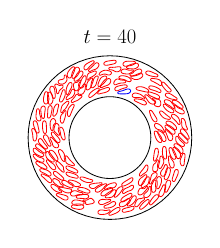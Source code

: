 \begin{tikzpicture}[scale=0.3]

\begin{axis}[
  xmin = -21,
  xmax = 21,
  ymin = -21,
  ymax = 21,
  scale only axis,
  axis equal image,
  hide axis,
  title = {\Huge$t=40$}
  ]

% outer solid wall
\addplot [mark=none,black,line width=1.0] table{
2.0e+01 -5.517e-16
1.99e+01 1.96e+00
1.962e+01 3.902e+00
1.914e+01 5.806e+00
1.848e+01 7.654e+00
1.764e+01 9.428e+00
1.663e+01 1.111e+01
1.546e+01 1.269e+01
1.414e+01 1.414e+01
1.269e+01 1.546e+01
1.111e+01 1.663e+01
9.428e+00 1.764e+01
7.654e+00 1.848e+01
5.806e+00 1.914e+01
3.902e+00 1.962e+01
1.96e+00 1.99e+01
2.328e-15 2.0e+01
-1.96e+00 1.99e+01
-3.902e+00 1.962e+01
-5.806e+00 1.914e+01
-7.654e+00 1.848e+01
-9.428e+00 1.764e+01
-1.111e+01 1.663e+01
-1.269e+01 1.546e+01
-1.414e+01 1.414e+01
-1.546e+01 1.269e+01
-1.663e+01 1.111e+01
-1.764e+01 9.428e+00
-1.848e+01 7.654e+00
-1.914e+01 5.806e+00
-1.962e+01 3.902e+00
-1.99e+01 1.96e+00
-2.0e+01 3.001e-15
-1.99e+01 -1.96e+00
-1.962e+01 -3.902e+00
-1.914e+01 -5.806e+00
-1.848e+01 -7.654e+00
-1.764e+01 -9.428e+00
-1.663e+01 -1.111e+01
-1.546e+01 -1.269e+01
-1.414e+01 -1.414e+01
-1.269e+01 -1.546e+01
-1.111e+01 -1.663e+01
-9.428e+00 -1.764e+01
-7.654e+00 -1.848e+01
-5.806e+00 -1.914e+01
-3.902e+00 -1.962e+01
-1.96e+00 -1.99e+01
-4.777e-15 -2.0e+01
1.96e+00 -1.99e+01
3.902e+00 -1.962e+01
5.806e+00 -1.914e+01
7.654e+00 -1.848e+01
9.428e+00 -1.764e+01
1.111e+01 -1.663e+01
1.269e+01 -1.546e+01
1.414e+01 -1.414e+01
1.546e+01 -1.269e+01
1.663e+01 -1.111e+01
1.764e+01 -9.428e+00
1.848e+01 -7.654e+00
1.914e+01 -5.806e+00
1.962e+01 -3.902e+00
1.99e+01 -1.96e+00
2.0e+01 -5.517e-16
};

% inner solid wall
\addplot [mark=none,black,line width=1.0] table{
1.0e+01 2.759e-16
9.952e+00 -9.802e-01
9.808e+00 -1.951e+00
9.569e+00 -2.903e+00
9.239e+00 -3.827e+00
8.819e+00 -4.714e+00
8.315e+00 -5.556e+00
7.73e+00 -6.344e+00
7.071e+00 -7.071e+00
6.344e+00 -7.73e+00
5.556e+00 -8.315e+00
4.714e+00 -8.819e+00
3.827e+00 -9.239e+00
2.903e+00 -9.569e+00
1.951e+00 -9.808e+00
9.802e-01 -9.952e+00
1.164e-15 -1.0e+01
-9.802e-01 -9.952e+00
-1.951e+00 -9.808e+00
-2.903e+00 -9.569e+00
-3.827e+00 -9.239e+00
-4.714e+00 -8.819e+00
-5.556e+00 -8.315e+00
-6.344e+00 -7.73e+00
-7.071e+00 -7.071e+00
-7.73e+00 -6.344e+00
-8.315e+00 -5.556e+00
-8.819e+00 -4.714e+00
-9.239e+00 -3.827e+00
-9.569e+00 -2.903e+00
-9.808e+00 -1.951e+00
-9.952e+00 -9.802e-01
-1.0e+01 -1.5e-15
-9.952e+00 9.802e-01
-9.808e+00 1.951e+00
-9.569e+00 2.903e+00
-9.239e+00 3.827e+00
-8.819e+00 4.714e+00
-8.315e+00 5.556e+00
-7.73e+00 6.344e+00
-7.071e+00 7.071e+00
-6.344e+00 7.73e+00
-5.556e+00 8.315e+00
-4.714e+00 8.819e+00
-3.827e+00 9.239e+00
-2.903e+00 9.569e+00
-1.951e+00 9.808e+00
-9.802e-01 9.952e+00
-2.389e-15 1.0e+01
9.802e-01 9.952e+00
1.951e+00 9.808e+00
2.903e+00 9.569e+00
3.827e+00 9.239e+00
4.714e+00 8.819e+00
5.556e+00 8.315e+00
6.344e+00 7.73e+00
7.071e+00 7.071e+00
7.73e+00 6.344e+00
8.315e+00 5.556e+00
8.819e+00 4.714e+00
9.239e+00 3.827e+00
9.569e+00 2.903e+00
9.808e+00 1.951e+00
9.952e+00 9.802e-01
1.0e+01 2.759e-16
};

% vesicle 1
\addplot [mark=none,red,line width=1.0] table{
3.728e+00 1.744e+01
3.809e+00 1.744e+01
3.902e+00 1.744e+01
4.008e+00 1.745e+01
4.13e+00 1.748e+01
4.264e+00 1.752e+01
4.41e+00 1.758e+01
4.573e+00 1.764e+01
4.751e+00 1.772e+01
4.932e+00 1.779e+01
5.121e+00 1.786e+01
5.319e+00 1.793e+01
5.515e+00 1.799e+01
5.713e+00 1.804e+01
5.906e+00 1.808e+01
6.082e+00 1.814e+01
6.204e+00 1.826e+01
6.221e+00 1.841e+01
6.144e+00 1.853e+01
6.034e+00 1.859e+01
5.927e+00 1.862e+01
5.829e+00 1.863e+01
5.743e+00 1.864e+01
5.665e+00 1.864e+01
5.587e+00 1.864e+01
5.505e+00 1.864e+01
5.408e+00 1.865e+01
5.293e+00 1.865e+01
5.162e+00 1.865e+01
5.014e+00 1.866e+01
4.851e+00 1.867e+01
4.689e+00 1.867e+01
4.509e+00 1.868e+01
4.317e+00 1.867e+01
4.129e+00 1.865e+01
3.929e+00 1.862e+01
3.732e+00 1.856e+01
3.55e+00 1.847e+01
3.397e+00 1.836e+01
3.283e+00 1.822e+01
3.214e+00 1.806e+01
3.2e+00 1.79e+01
3.238e+00 1.775e+01
3.315e+00 1.764e+01
3.408e+00 1.756e+01
3.498e+00 1.75e+01
3.581e+00 1.747e+01
3.656e+00 1.745e+01
3.728e+00 1.744e+01
};

% vesicle 2
\addplot [mark=none,red,line width=1.0] table{
-5.255e-02 1.321e+01
-3.41e-03 1.327e+01
4.804e-02 1.336e+01
9.962e-02 1.346e+01
1.452e-01 1.358e+01
1.787e-01 1.372e+01
1.92e-01 1.387e+01
1.74e-01 1.403e+01
1.042e-01 1.421e+01
-3.069e-02 1.435e+01
-2.176e-01 1.442e+01
-4.279e-01 1.441e+01
-6.132e-01 1.432e+01
-7.631e-01 1.418e+01
-8.904e-01 1.401e+01
-1.004e+00 1.386e+01
-1.113e+00 1.372e+01
-1.217e+00 1.36e+01
-1.316e+00 1.348e+01
-1.413e+00 1.338e+01
-1.499e+00 1.329e+01
-1.573e+00 1.322e+01
-1.639e+00 1.316e+01
-1.7e+00 1.31e+01
-1.757e+00 1.305e+01
-1.819e+00 1.3e+01
-1.89e+00 1.294e+01
-1.972e+00 1.286e+01
-2.07e+00 1.278e+01
-2.178e+00 1.268e+01
-2.287e+00 1.256e+01
-2.366e+00 1.24e+01
-2.306e+00 1.224e+01
-2.119e+00 1.221e+01
-1.923e+00 1.227e+01
-1.73e+00 1.236e+01
-1.538e+00 1.244e+01
-1.344e+00 1.252e+01
-1.156e+00 1.259e+01
-9.79e-01 1.265e+01
-8.155e-01 1.271e+01
-6.614e-01 1.277e+01
-5.223e-01 1.283e+01
-4.036e-01 1.29e+01
-3.039e-01 1.296e+01
-2.22e-01 1.303e+01
-1.572e-01 1.309e+01
-1.028e-01 1.315e+01
-5.255e-02 1.321e+01
};

% vesicle 3
\addplot [mark=none,red,line width=1.0] table{
3.922e+00 -1.52e+01
3.99e+00 -1.516e+01
4.069e+00 -1.511e+01
4.165e+00 -1.504e+01
4.273e+00 -1.498e+01
4.402e+00 -1.492e+01
4.548e+00 -1.488e+01
4.703e+00 -1.483e+01
4.863e+00 -1.475e+01
5.016e+00 -1.462e+01
5.157e+00 -1.447e+01
5.282e+00 -1.43e+01
5.372e+00 -1.411e+01
5.391e+00 -1.391e+01
5.298e+00 -1.373e+01
5.127e+00 -1.364e+01
4.947e+00 -1.364e+01
4.791e+00 -1.369e+01
4.655e+00 -1.375e+01
4.532e+00 -1.381e+01
4.427e+00 -1.386e+01
4.34e+00 -1.391e+01
4.261e+00 -1.395e+01
4.193e+00 -1.399e+01
4.129e+00 -1.403e+01
4.055e+00 -1.407e+01
3.972e+00 -1.411e+01
3.88e+00 -1.416e+01
3.771e+00 -1.422e+01
3.652e+00 -1.429e+01
3.519e+00 -1.437e+01
3.367e+00 -1.447e+01
3.216e+00 -1.458e+01
3.071e+00 -1.471e+01
2.931e+00 -1.486e+01
2.804e+00 -1.502e+01
2.707e+00 -1.52e+01
2.675e+00 -1.54e+01
2.755e+00 -1.557e+01
2.933e+00 -1.562e+01
3.104e+00 -1.558e+01
3.26e+00 -1.553e+01
3.398e+00 -1.547e+01
3.515e+00 -1.542e+01
3.621e+00 -1.537e+01
3.715e+00 -1.532e+01
3.79e+00 -1.528e+01
3.857e+00 -1.524e+01
3.922e+00 -1.52e+01
};

% vesicle 4
\addplot [mark=none,red,line width=1.0] table{
2.896e+00 -1.164e+01
2.929e+00 -1.171e+01
2.993e+00 -1.178e+01
3.09e+00 -1.183e+01
3.211e+00 -1.184e+01
3.351e+00 -1.183e+01
3.502e+00 -1.179e+01
3.66e+00 -1.174e+01
3.83e+00 -1.167e+01
4.013e+00 -1.158e+01
4.195e+00 -1.149e+01
4.369e+00 -1.14e+01
4.543e+00 -1.13e+01
4.724e+00 -1.119e+01
4.901e+00 -1.108e+01
5.062e+00 -1.097e+01
5.205e+00 -1.085e+01
5.324e+00 -1.073e+01
5.418e+00 -1.062e+01
5.492e+00 -1.051e+01
5.548e+00 -1.04e+01
5.586e+00 -1.031e+01
5.61e+00 -1.022e+01
5.621e+00 -1.015e+01
5.621e+00 -1.007e+01
5.605e+00 -9.995e+00
5.564e+00 -9.914e+00
5.483e+00 -9.845e+00
5.363e+00 -9.814e+00
5.22e+00 -9.835e+00
5.072e+00 -9.897e+00
4.916e+00 -9.985e+00
4.755e+00 -1.008e+01
4.592e+00 -1.018e+01
4.422e+00 -1.029e+01
4.242e+00 -1.04e+01
4.065e+00 -1.051e+01
3.891e+00 -1.061e+01
3.72e+00 -1.072e+01
3.559e+00 -1.082e+01
3.408e+00 -1.093e+01
3.272e+00 -1.103e+01
3.155e+00 -1.113e+01
3.057e+00 -1.122e+01
2.981e+00 -1.131e+01
2.928e+00 -1.14e+01
2.898e+00 -1.149e+01
2.887e+00 -1.156e+01
2.896e+00 -1.164e+01
};

% vesicle 5
\addplot [mark=none,red,line width=1.0] table{
-6.261e+00 1.675e+01
-6.216e+00 1.669e+01
-6.149e+00 1.663e+01
-6.058e+00 1.658e+01
-5.941e+00 1.655e+01
-5.805e+00 1.657e+01
-5.659e+00 1.663e+01
-5.518e+00 1.673e+01
-5.384e+00 1.686e+01
-5.255e+00 1.702e+01
-5.123e+00 1.718e+01
-4.989e+00 1.733e+01
-4.847e+00 1.748e+01
-4.698e+00 1.763e+01
-4.55e+00 1.776e+01
-4.404e+00 1.789e+01
-4.263e+00 1.8e+01
-4.136e+00 1.81e+01
-4.023e+00 1.82e+01
-3.932e+00 1.83e+01
-3.871e+00 1.84e+01
-3.844e+00 1.849e+01
-3.845e+00 1.858e+01
-3.868e+00 1.865e+01
-3.909e+00 1.87e+01
-3.971e+00 1.875e+01
-4.058e+00 1.878e+01
-4.167e+00 1.879e+01
-4.292e+00 1.876e+01
-4.426e+00 1.871e+01
-4.569e+00 1.864e+01
-4.724e+00 1.857e+01
-4.887e+00 1.849e+01
-5.054e+00 1.84e+01
-5.225e+00 1.831e+01
-5.402e+00 1.821e+01
-5.574e+00 1.811e+01
-5.741e+00 1.799e+01
-5.896e+00 1.787e+01
-6.03e+00 1.774e+01
-6.147e+00 1.759e+01
-6.237e+00 1.744e+01
-6.296e+00 1.73e+01
-6.329e+00 1.718e+01
-6.34e+00 1.706e+01
-6.335e+00 1.696e+01
-6.319e+00 1.688e+01
-6.295e+00 1.681e+01
-6.261e+00 1.675e+01
};

% vesicle 6
\addplot [mark=none,red,line width=1.0] table{
-5.004e+00 -1.163e+01
-5.038e+00 -1.17e+01
-5.054e+00 -1.18e+01
-5.039e+00 -1.191e+01
-4.983e+00 -1.203e+01
-4.888e+00 -1.214e+01
-4.76e+00 -1.225e+01
-4.607e+00 -1.234e+01
-4.426e+00 -1.241e+01
-4.216e+00 -1.245e+01
-3.991e+00 -1.244e+01
-3.781e+00 -1.237e+01
-3.599e+00 -1.226e+01
-3.432e+00 -1.214e+01
-3.271e+00 -1.202e+01
-3.116e+00 -1.19e+01
-2.96e+00 -1.18e+01
-2.812e+00 -1.172e+01
-2.678e+00 -1.165e+01
-2.553e+00 -1.16e+01
-2.442e+00 -1.156e+01
-2.346e+00 -1.152e+01
-2.264e+00 -1.149e+01
-2.191e+00 -1.147e+01
-2.122e+00 -1.144e+01
-2.052e+00 -1.14e+01
-1.98e+00 -1.134e+01
-1.927e+00 -1.124e+01
-1.944e+00 -1.111e+01
-2.059e+00 -1.103e+01
-2.219e+00 -1.102e+01
-2.393e+00 -1.104e+01
-2.578e+00 -1.107e+01
-2.766e+00 -1.109e+01
-2.965e+00 -1.111e+01
-3.169e+00 -1.113e+01
-3.378e+00 -1.114e+01
-3.589e+00 -1.116e+01
-3.794e+00 -1.119e+01
-3.995e+00 -1.122e+01
-4.179e+00 -1.126e+01
-4.346e+00 -1.129e+01
-4.495e+00 -1.133e+01
-4.625e+00 -1.137e+01
-4.737e+00 -1.141e+01
-4.829e+00 -1.146e+01
-4.902e+00 -1.151e+01
-4.959e+00 -1.156e+01
-5.004e+00 -1.163e+01
};

% vesicle 7
\addplot [mark=none,red,line width=1.0] table{
1.408e+01 5.358e+00
1.401e+01 5.408e+00
1.394e+01 5.465e+00
1.386e+01 5.533e+00
1.376e+01 5.611e+00
1.366e+01 5.698e+00
1.354e+01 5.796e+00
1.341e+01 5.91e+00
1.327e+01 6.03e+00
1.312e+01 6.156e+00
1.296e+01 6.289e+00
1.279e+01 6.405e+00
1.26e+01 6.485e+00
1.241e+01 6.503e+00
1.223e+01 6.419e+00
1.214e+01 6.245e+00
1.215e+01 6.061e+00
1.221e+01 5.902e+00
1.228e+01 5.767e+00
1.236e+01 5.655e+00
1.242e+01 5.56e+00
1.248e+01 5.48e+00
1.253e+01 5.413e+00
1.258e+01 5.355e+00
1.263e+01 5.298e+00
1.268e+01 5.239e+00
1.274e+01 5.17e+00
1.282e+01 5.092e+00
1.291e+01 5.007e+00
1.302e+01 4.917e+00
1.315e+01 4.826e+00
1.33e+01 4.737e+00
1.347e+01 4.659e+00
1.364e+01 4.597e+00
1.384e+01 4.548e+00
1.406e+01 4.506e+00
1.427e+01 4.466e+00
1.447e+01 4.442e+00
1.466e+01 4.481e+00
1.478e+01 4.624e+00
1.476e+01 4.798e+00
1.466e+01 4.928e+00
1.454e+01 5.022e+00
1.443e+01 5.098e+00
1.434e+01 5.163e+00
1.426e+01 5.219e+00
1.419e+01 5.269e+00
1.413e+01 5.314e+00
1.408e+01 5.358e+00
};

% vesicle 8
\addplot [mark=none,red,line width=1.0] table{
7.487e+00 1.579e+01
7.554e+00 1.583e+01
7.625e+00 1.589e+01
7.694e+00 1.597e+01
7.749e+00 1.607e+01
7.778e+00 1.62e+01
7.763e+00 1.636e+01
7.689e+00 1.652e+01
7.551e+00 1.665e+01
7.366e+00 1.673e+01
7.162e+00 1.676e+01
6.958e+00 1.673e+01
6.754e+00 1.667e+01
6.558e+00 1.659e+01
6.376e+00 1.65e+01
6.214e+00 1.641e+01
6.069e+00 1.631e+01
5.946e+00 1.62e+01
5.848e+00 1.609e+01
5.762e+00 1.599e+01
5.684e+00 1.591e+01
5.612e+00 1.583e+01
5.545e+00 1.578e+01
5.481e+00 1.573e+01
5.417e+00 1.57e+01
5.343e+00 1.566e+01
5.256e+00 1.563e+01
5.154e+00 1.56e+01
5.037e+00 1.556e+01
4.923e+00 1.548e+01
4.865e+00 1.534e+01
4.93e+00 1.52e+01
5.097e+00 1.512e+01
5.296e+00 1.511e+01
5.502e+00 1.512e+01
5.715e+00 1.514e+01
5.926e+00 1.519e+01
6.125e+00 1.525e+01
6.301e+00 1.532e+01
6.468e+00 1.539e+01
6.631e+00 1.547e+01
6.789e+00 1.553e+01
6.932e+00 1.559e+01
7.06e+00 1.563e+01
7.173e+00 1.567e+01
7.271e+00 1.57e+01
7.351e+00 1.573e+01
7.421e+00 1.575e+01
7.487e+00 1.579e+01
};

% vesicle 9
\addplot [mark=none,red,line width=1.0] table{
1.004e+01 8.293e+00
1.011e+01 8.261e+00
1.02e+01 8.229e+00
1.03e+01 8.2e+00
1.042e+01 8.178e+00
1.056e+01 8.174e+00
1.072e+01 8.202e+00
1.086e+01 8.283e+00
1.097e+01 8.426e+00
1.101e+01 8.619e+00
1.094e+01 8.817e+00
1.078e+01 8.962e+00
1.061e+01 9.078e+00
1.046e+01 9.199e+00
1.031e+01 9.33e+00
1.017e+01 9.461e+00
1.003e+01 9.584e+00
9.9e+00 9.697e+00
9.781e+00 9.796e+00
9.677e+00 9.883e+00
9.587e+00 9.96e+00
9.511e+00 1.003e+01
9.447e+00 1.008e+01
9.391e+00 1.013e+01
9.336e+00 1.018e+01
9.274e+00 1.024e+01
9.201e+00 1.029e+01
9.111e+00 1.036e+01
8.998e+00 1.042e+01
8.857e+00 1.046e+01
8.695e+00 1.046e+01
8.547e+00 1.037e+01
8.507e+00 1.02e+01
8.591e+00 1.002e+01
8.708e+00 9.866e+00
8.814e+00 9.691e+00
8.913e+00 9.514e+00
9.014e+00 9.351e+00
9.125e+00 9.189e+00
9.239e+00 9.03e+00
9.345e+00 8.888e+00
9.447e+00 8.76e+00
9.548e+00 8.647e+00
9.648e+00 8.55e+00
9.743e+00 8.471e+00
9.828e+00 8.41e+00
9.902e+00 8.363e+00
9.969e+00 8.326e+00
1.004e+01 8.293e+00
};

% vesicle 10
\addplot [mark=none,red,line width=1.0] table{
-1.692e+01 -3.18e+00
-1.685e+01 -3.229e+00
-1.678e+01 -3.286e+00
-1.67e+01 -3.354e+00
-1.661e+01 -3.437e+00
-1.65e+01 -3.532e+00
-1.637e+01 -3.634e+00
-1.623e+01 -3.727e+00
-1.605e+01 -3.774e+00
-1.587e+01 -3.728e+00
-1.573e+01 -3.589e+00
-1.566e+01 -3.397e+00
-1.569e+01 -3.191e+00
-1.579e+01 -3.01e+00
-1.592e+01 -2.866e+00
-1.606e+01 -2.744e+00
-1.62e+01 -2.631e+00
-1.633e+01 -2.524e+00
-1.645e+01 -2.427e+00
-1.655e+01 -2.341e+00
-1.665e+01 -2.267e+00
-1.672e+01 -2.204e+00
-1.679e+01 -2.151e+00
-1.684e+01 -2.105e+00
-1.69e+01 -2.059e+00
-1.695e+01 -2.009e+00
-1.702e+01 -1.95e+00
-1.711e+01 -1.88e+00
-1.72e+01 -1.8e+00
-1.732e+01 -1.714e+00
-1.745e+01 -1.627e+00
-1.76e+01 -1.557e+00
-1.777e+01 -1.528e+00
-1.796e+01 -1.572e+00
-1.81e+01 -1.701e+00
-1.817e+01 -1.891e+00
-1.816e+01 -2.097e+00
-1.807e+01 -2.282e+00
-1.794e+01 -2.436e+00
-1.78e+01 -2.563e+00
-1.765e+01 -2.67e+00
-1.751e+01 -2.763e+00
-1.739e+01 -2.846e+00
-1.728e+01 -2.92e+00
-1.719e+01 -2.984e+00
-1.711e+01 -3.04e+00
-1.704e+01 -3.09e+00
-1.698e+01 -3.135e+00
-1.692e+01 -3.18e+00
};

% vesicle 11
\addplot [mark=none,red,line width=1.0] table{
-1.369e+01 -1.278e+01
-1.363e+01 -1.283e+01
-1.356e+01 -1.289e+01
-1.347e+01 -1.295e+01
-1.337e+01 -1.302e+01
-1.325e+01 -1.309e+01
-1.311e+01 -1.316e+01
-1.295e+01 -1.323e+01
-1.277e+01 -1.329e+01
-1.258e+01 -1.335e+01
-1.239e+01 -1.342e+01
-1.219e+01 -1.347e+01
-1.198e+01 -1.348e+01
-1.182e+01 -1.336e+01
-1.185e+01 -1.317e+01
-1.2e+01 -1.305e+01
-1.216e+01 -1.298e+01
-1.23e+01 -1.289e+01
-1.24e+01 -1.278e+01
-1.247e+01 -1.267e+01
-1.251e+01 -1.256e+01
-1.253e+01 -1.247e+01
-1.256e+01 -1.239e+01
-1.259e+01 -1.232e+01
-1.262e+01 -1.225e+01
-1.266e+01 -1.219e+01
-1.272e+01 -1.212e+01
-1.28e+01 -1.204e+01
-1.29e+01 -1.197e+01
-1.302e+01 -1.189e+01
-1.315e+01 -1.181e+01
-1.33e+01 -1.172e+01
-1.345e+01 -1.163e+01
-1.362e+01 -1.153e+01
-1.38e+01 -1.145e+01
-1.4e+01 -1.141e+01
-1.421e+01 -1.145e+01
-1.436e+01 -1.159e+01
-1.442e+01 -1.178e+01
-1.439e+01 -1.196e+01
-1.431e+01 -1.213e+01
-1.421e+01 -1.227e+01
-1.411e+01 -1.239e+01
-1.402e+01 -1.249e+01
-1.393e+01 -1.257e+01
-1.386e+01 -1.264e+01
-1.38e+01 -1.269e+01
-1.375e+01 -1.274e+01
-1.369e+01 -1.278e+01
};

% vesicle 12
\addplot [mark=none,red,line width=1.0] table{
8.331e+00 -1.44e+01
8.371e+00 -1.446e+01
8.431e+00 -1.453e+01
8.52e+00 -1.46e+01
8.637e+00 -1.464e+01
8.778e+00 -1.466e+01
8.935e+00 -1.464e+01
9.1e+00 -1.46e+01
9.268e+00 -1.452e+01
9.432e+00 -1.441e+01
9.583e+00 -1.427e+01
9.721e+00 -1.412e+01
9.836e+00 -1.395e+01
9.929e+00 -1.378e+01
9.998e+00 -1.359e+01
1.003e+01 -1.339e+01
1.003e+01 -1.322e+01
1.001e+01 -1.306e+01
9.983e+00 -1.29e+01
9.967e+00 -1.277e+01
9.963e+00 -1.265e+01
9.966e+00 -1.256e+01
9.973e+00 -1.247e+01
9.981e+00 -1.239e+01
9.988e+00 -1.232e+01
9.993e+00 -1.224e+01
9.987e+00 -1.215e+01
9.954e+00 -1.204e+01
9.864e+00 -1.195e+01
9.721e+00 -1.193e+01
9.593e+00 -1.203e+01
9.522e+00 -1.219e+01
9.482e+00 -1.236e+01
9.44e+00 -1.254e+01
9.374e+00 -1.273e+01
9.278e+00 -1.292e+01
9.158e+00 -1.309e+01
9.02e+00 -1.324e+01
8.877e+00 -1.337e+01
8.731e+00 -1.349e+01
8.588e+00 -1.361e+01
8.471e+00 -1.373e+01
8.382e+00 -1.385e+01
8.322e+00 -1.396e+01
8.289e+00 -1.408e+01
8.279e+00 -1.418e+01
8.286e+00 -1.426e+01
8.304e+00 -1.433e+01
8.331e+00 -1.44e+01
};

% vesicle 13
\addplot [mark=none,red,line width=1.0] table{
9.662e+00 -1.113e+01
9.683e+00 -1.121e+01
9.735e+00 -1.129e+01
9.831e+00 -1.134e+01
9.957e+00 -1.133e+01
1.007e+01 -1.124e+01
1.015e+01 -1.11e+01
1.022e+01 -1.094e+01
1.03e+01 -1.077e+01
1.04e+01 -1.059e+01
1.052e+01 -1.044e+01
1.067e+01 -1.03e+01
1.084e+01 -1.016e+01
1.099e+01 -1.002e+01
1.112e+01 -9.873e+00
1.123e+01 -9.722e+00
1.133e+01 -9.574e+00
1.141e+01 -9.427e+00
1.147e+01 -9.283e+00
1.151e+01 -9.148e+00
1.153e+01 -9.028e+00
1.152e+01 -8.925e+00
1.151e+01 -8.839e+00
1.148e+01 -8.766e+00
1.144e+01 -8.703e+00
1.138e+01 -8.644e+00
1.13e+01 -8.596e+00
1.12e+01 -8.567e+00
1.107e+01 -8.565e+00
1.093e+01 -8.586e+00
1.077e+01 -8.628e+00
1.061e+01 -8.699e+00
1.046e+01 -8.803e+00
1.033e+01 -8.945e+00
1.021e+01 -9.121e+00
1.012e+01 -9.308e+00
1.006e+01 -9.496e+00
1.001e+01 -9.688e+00
9.969e+00 -9.885e+00
9.931e+00 -1.008e+01
9.888e+00 -1.025e+01
9.841e+00 -1.042e+01
9.793e+00 -1.056e+01
9.748e+00 -1.069e+01
9.711e+00 -1.08e+01
9.684e+00 -1.09e+01
9.666e+00 -1.098e+01
9.658e+00 -1.106e+01
9.662e+00 -1.113e+01
};

% vesicle 14
\addplot [mark=none,red,line width=1.0] table{
-8.7e+00 -6.769e+00
-8.671e+00 -6.697e+00
-8.675e+00 -6.606e+00
-8.72e+00 -6.507e+00
-8.796e+00 -6.415e+00
-8.898e+00 -6.318e+00
-9.021e+00 -6.209e+00
-9.152e+00 -6.092e+00
-9.296e+00 -5.958e+00
-9.447e+00 -5.809e+00
-9.59e+00 -5.659e+00
-9.73e+00 -5.501e+00
-9.869e+00 -5.332e+00
-1.0e+01 -5.164e+00
-1.013e+01 -5.0e+00
-1.025e+01 -4.844e+00
-1.036e+01 -4.706e+00
-1.048e+01 -4.585e+00
-1.061e+01 -4.493e+00
-1.074e+01 -4.454e+00
-1.085e+01 -4.479e+00
-1.092e+01 -4.549e+00
-1.095e+01 -4.632e+00
-1.095e+01 -4.709e+00
-1.094e+01 -4.779e+00
-1.092e+01 -4.859e+00
-1.089e+01 -4.948e+00
-1.086e+01 -5.049e+00
-1.083e+01 -5.175e+00
-1.081e+01 -5.316e+00
-1.08e+01 -5.471e+00
-1.081e+01 -5.646e+00
-1.081e+01 -5.83e+00
-1.075e+01 -6.014e+00
-1.063e+01 -6.185e+00
-1.048e+01 -6.33e+00
-1.032e+01 -6.444e+00
-1.013e+01 -6.534e+00
-9.943e+00 -6.608e+00
-9.758e+00 -6.669e+00
-9.579e+00 -6.726e+00
-9.416e+00 -6.775e+00
-9.27e+00 -6.816e+00
-9.136e+00 -6.849e+00
-9.017e+00 -6.868e+00
-8.912e+00 -6.87e+00
-8.826e+00 -6.856e+00
-8.756e+00 -6.824e+00
-8.7e+00 -6.769e+00
};

% vesicle 15
\addplot [mark=none,red,line width=1.0] table{
3.613e+00 1.506e+01
3.534e+00 1.507e+01
3.441e+00 1.509e+01
3.333e+00 1.511e+01
3.21e+00 1.512e+01
3.067e+00 1.513e+01
2.906e+00 1.513e+01
2.736e+00 1.51e+01
2.559e+00 1.505e+01
2.383e+00 1.496e+01
2.243e+00 1.482e+01
2.196e+00 1.462e+01
2.321e+00 1.444e+01
2.517e+00 1.437e+01
2.71e+00 1.433e+01
2.894e+00 1.43e+01
3.07e+00 1.426e+01
3.224e+00 1.423e+01
3.361e+00 1.42e+01
3.485e+00 1.417e+01
3.592e+00 1.414e+01
3.681e+00 1.41e+01
3.756e+00 1.407e+01
3.821e+00 1.403e+01
3.882e+00 1.399e+01
3.947e+00 1.394e+01
4.024e+00 1.389e+01
4.115e+00 1.384e+01
4.229e+00 1.379e+01
4.365e+00 1.374e+01
4.522e+00 1.37e+01
4.695e+00 1.368e+01
4.882e+00 1.369e+01
5.061e+00 1.377e+01
5.183e+00 1.393e+01
5.175e+00 1.414e+01
5.058e+00 1.432e+01
4.915e+00 1.446e+01
4.77e+00 1.459e+01
4.62e+00 1.47e+01
4.467e+00 1.479e+01
4.316e+00 1.486e+01
4.177e+00 1.492e+01
4.053e+00 1.496e+01
3.941e+00 1.498e+01
3.844e+00 1.501e+01
3.76e+00 1.503e+01
3.686e+00 1.504e+01
3.613e+00 1.506e+01
};

% vesicle 16
\addplot [mark=none,red,line width=1.0] table{
-1.518e+00 1.551e+01
-1.444e+00 1.552e+01
-1.352e+00 1.552e+01
-1.239e+00 1.552e+01
-1.116e+00 1.551e+01
-9.737e-01 1.548e+01
-8.142e-01 1.543e+01
-6.534e-01 1.537e+01
-4.79e-01 1.532e+01
-2.875e-01 1.53e+01
-8.627e-02 1.532e+01
1.079e-01 1.54e+01
2.685e-01 1.554e+01
3.626e-01 1.573e+01
3.566e-01 1.592e+01
2.596e-01 1.608e+01
1.077e-01 1.619e+01
-4.518e-02 1.625e+01
-1.856e-01 1.63e+01
-3.182e-01 1.634e+01
-4.294e-01 1.637e+01
-5.209e-01 1.64e+01
-6.072e-01 1.642e+01
-6.806e-01 1.643e+01
-7.473e-01 1.644e+01
-8.288e-01 1.645e+01
-9.183e-01 1.645e+01
-1.02e+00 1.646e+01
-1.146e+00 1.645e+01
-1.285e+00 1.644e+01
-1.437e+00 1.641e+01
-1.609e+00 1.637e+01
-1.781e+00 1.63e+01
-1.96e+00 1.621e+01
-2.134e+00 1.61e+01
-2.298e+00 1.597e+01
-2.454e+00 1.583e+01
-2.581e+00 1.566e+01
-2.644e+00 1.547e+01
-2.568e+00 1.53e+01
-2.396e+00 1.524e+01
-2.226e+00 1.528e+01
-2.077e+00 1.534e+01
-1.953e+00 1.538e+01
-1.842e+00 1.542e+01
-1.742e+00 1.546e+01
-1.664e+00 1.548e+01
-1.592e+00 1.549e+01
-1.518e+00 1.551e+01
};

% vesicle 17
\addplot [mark=none,red,line width=1.0] table{
-1.262e+01 7.4e+00
-1.26e+01 7.478e+00
-1.258e+01 7.567e+00
-1.255e+01 7.672e+00
-1.253e+01 7.793e+00
-1.253e+01 7.933e+00
-1.258e+01 8.081e+00
-1.27e+01 8.189e+00
-1.287e+01 8.21e+00
-1.305e+01 8.14e+00
-1.319e+01 8.02e+00
-1.332e+01 7.872e+00
-1.344e+01 7.707e+00
-1.354e+01 7.528e+00
-1.363e+01 7.346e+00
-1.368e+01 7.167e+00
-1.373e+01 6.992e+00
-1.376e+01 6.829e+00
-1.378e+01 6.683e+00
-1.38e+01 6.552e+00
-1.382e+01 6.437e+00
-1.383e+01 6.34e+00
-1.384e+01 6.255e+00
-1.386e+01 6.18e+00
-1.387e+01 6.108e+00
-1.388e+01 6.027e+00
-1.39e+01 5.932e+00
-1.392e+01 5.821e+00
-1.394e+01 5.691e+00
-1.395e+01 5.548e+00
-1.393e+01 5.397e+00
-1.383e+01 5.259e+00
-1.366e+01 5.218e+00
-1.349e+01 5.305e+00
-1.334e+01 5.45e+00
-1.32e+01 5.611e+00
-1.307e+01 5.779e+00
-1.297e+01 5.955e+00
-1.29e+01 6.136e+00
-1.286e+01 6.314e+00
-1.282e+01 6.486e+00
-1.279e+01 6.656e+00
-1.276e+01 6.811e+00
-1.274e+01 6.944e+00
-1.271e+01 7.061e+00
-1.269e+01 7.164e+00
-1.266e+01 7.25e+00
-1.264e+01 7.326e+00
-1.262e+01 7.4e+00
};

% vesicle 18
\addplot [mark=none,red,line width=1.0] table{
9.609e+00 1.202e+01
9.665e+00 1.196e+01
9.736e+00 1.19e+01
9.824e+00 1.185e+01
9.932e+00 1.179e+01
1.006e+01 1.174e+01
1.021e+01 1.169e+01
1.037e+01 1.164e+01
1.055e+01 1.159e+01
1.074e+01 1.153e+01
1.093e+01 1.147e+01
1.112e+01 1.141e+01
1.132e+01 1.133e+01
1.151e+01 1.125e+01
1.17e+01 1.116e+01
1.188e+01 1.108e+01
1.206e+01 1.103e+01
1.222e+01 1.103e+01
1.236e+01 1.109e+01
1.245e+01 1.119e+01
1.248e+01 1.13e+01
1.247e+01 1.14e+01
1.244e+01 1.149e+01
1.24e+01 1.155e+01
1.235e+01 1.162e+01
1.23e+01 1.168e+01
1.223e+01 1.174e+01
1.214e+01 1.181e+01
1.205e+01 1.188e+01
1.193e+01 1.196e+01
1.18e+01 1.204e+01
1.165e+01 1.212e+01
1.148e+01 1.221e+01
1.131e+01 1.23e+01
1.111e+01 1.238e+01
1.091e+01 1.245e+01
1.07e+01 1.252e+01
1.049e+01 1.257e+01
1.03e+01 1.261e+01
1.011e+01 1.263e+01
9.934e+00 1.264e+01
9.774e+00 1.261e+01
9.642e+00 1.254e+01
9.551e+00 1.245e+01
9.508e+00 1.234e+01
9.507e+00 1.224e+01
9.53e+00 1.215e+01
9.565e+00 1.208e+01
9.609e+00 1.202e+01
};

% vesicle 19
\addplot [mark=none,red,line width=1.0] table{
-1.609e+01 -9.028e+00
-1.616e+01 -8.997e+00
-1.624e+01 -8.962e+00
-1.635e+01 -8.925e+00
-1.647e+01 -8.899e+00
-1.661e+01 -8.905e+00
-1.675e+01 -8.984e+00
-1.681e+01 -9.138e+00
-1.675e+01 -9.311e+00
-1.662e+01 -9.458e+00
-1.646e+01 -9.585e+00
-1.63e+01 -9.713e+00
-1.614e+01 -9.847e+00
-1.6e+01 -9.982e+00
-1.585e+01 -1.012e+01
-1.571e+01 -1.025e+01
-1.559e+01 -1.038e+01
-1.547e+01 -1.049e+01
-1.535e+01 -1.06e+01
-1.525e+01 -1.069e+01
-1.516e+01 -1.076e+01
-1.508e+01 -1.082e+01
-1.501e+01 -1.087e+01
-1.495e+01 -1.091e+01
-1.489e+01 -1.095e+01
-1.482e+01 -1.098e+01
-1.473e+01 -1.101e+01
-1.463e+01 -1.103e+01
-1.45e+01 -1.102e+01
-1.437e+01 -1.096e+01
-1.427e+01 -1.084e+01
-1.422e+01 -1.067e+01
-1.424e+01 -1.049e+01
-1.43e+01 -1.031e+01
-1.439e+01 -1.012e+01
-1.45e+01 -9.952e+00
-1.462e+01 -9.797e+00
-1.478e+01 -9.659e+00
-1.494e+01 -9.549e+00
-1.511e+01 -9.463e+00
-1.528e+01 -9.391e+00
-1.544e+01 -9.328e+00
-1.558e+01 -9.271e+00
-1.57e+01 -9.218e+00
-1.58e+01 -9.17e+00
-1.589e+01 -9.126e+00
-1.596e+01 -9.092e+00
-1.603e+01 -9.06e+00
-1.609e+01 -9.028e+00
};

% vesicle 20
\addplot [mark=none,red,line width=1.0] table{
-7.202e-01 -1.369e+01
-6.525e-01 -1.364e+01
-5.766e-01 -1.358e+01
-4.901e-01 -1.353e+01
-3.883e-01 -1.346e+01
-2.736e-01 -1.338e+01
-1.446e-01 -1.33e+01
3.311e-03 -1.321e+01
1.643e-01 -1.311e+01
3.329e-01 -1.299e+01
5.107e-01 -1.285e+01
6.528e-01 -1.267e+01
6.41e-01 -1.246e+01
4.625e-01 -1.237e+01
2.647e-01 -1.24e+01
7.668e-02 -1.245e+01
-1.004e-01 -1.25e+01
-2.627e-01 -1.256e+01
-4.032e-01 -1.262e+01
-5.226e-01 -1.267e+01
-6.289e-01 -1.27e+01
-7.241e-01 -1.273e+01
-8.068e-01 -1.275e+01
-8.839e-01 -1.276e+01
-9.626e-01 -1.277e+01
-1.045e+00 -1.278e+01
-1.14e+00 -1.279e+01
-1.247e+00 -1.281e+01
-1.365e+00 -1.286e+01
-1.493e+00 -1.293e+01
-1.622e+00 -1.302e+01
-1.755e+00 -1.313e+01
-1.891e+00 -1.326e+01
-2.021e+00 -1.341e+01
-2.132e+00 -1.357e+01
-2.204e+00 -1.377e+01
-2.183e+00 -1.399e+01
-2.052e+00 -1.415e+01
-1.855e+00 -1.423e+01
-1.652e+00 -1.424e+01
-1.474e+00 -1.42e+01
-1.325e+00 -1.413e+01
-1.2e+00 -1.405e+01
-1.09e+00 -1.397e+01
-9.954e-01 -1.39e+01
-9.152e-01 -1.384e+01
-8.437e-01 -1.378e+01
-7.806e-01 -1.373e+01
-7.202e-01 -1.369e+01
};

% vesicle 21
\addplot [mark=none,red,line width=1.0] table{
-1.405e+00 -1.137e+01
-1.482e+00 -1.139e+01
-1.573e+00 -1.143e+01
-1.68e+00 -1.148e+01
-1.797e+00 -1.153e+01
-1.926e+00 -1.16e+01
-2.07e+00 -1.168e+01
-2.224e+00 -1.176e+01
-2.388e+00 -1.185e+01
-2.557e+00 -1.194e+01
-2.736e+00 -1.204e+01
-2.914e+00 -1.215e+01
-3.079e+00 -1.226e+01
-3.233e+00 -1.237e+01
-3.379e+00 -1.25e+01
-3.497e+00 -1.266e+01
-3.567e+00 -1.283e+01
-3.565e+00 -1.301e+01
-3.498e+00 -1.315e+01
-3.396e+00 -1.325e+01
-3.287e+00 -1.33e+01
-3.186e+00 -1.332e+01
-3.095e+00 -1.333e+01
-3.016e+00 -1.333e+01
-2.942e+00 -1.332e+01
-2.862e+00 -1.331e+01
-2.775e+00 -1.328e+01
-2.676e+00 -1.325e+01
-2.558e+00 -1.319e+01
-2.426e+00 -1.311e+01
-2.288e+00 -1.302e+01
-2.143e+00 -1.29e+01
-1.994e+00 -1.278e+01
-1.844e+00 -1.265e+01
-1.694e+00 -1.25e+01
-1.555e+00 -1.233e+01
-1.429e+00 -1.215e+01
-1.302e+00 -1.198e+01
-1.162e+00 -1.184e+01
-1.01e+00 -1.172e+01
-8.644e-01 -1.161e+01
-7.841e-01 -1.147e+01
-8.402e-01 -1.133e+01
-9.627e-01 -1.128e+01
-1.081e+00 -1.128e+01
-1.18e+00 -1.13e+01
-1.261e+00 -1.132e+01
-1.333e+00 -1.134e+01
-1.405e+00 -1.137e+01
};

% vesicle 22
\addplot [mark=none,red,line width=1.0] table{
-1.222e+01 1.694e+00
-1.22e+01 1.618e+00
-1.218e+01 1.53e+00
-1.215e+01 1.429e+00
-1.213e+01 1.31e+00
-1.21e+01 1.17e+00
-1.207e+01 1.007e+00
-1.205e+01 8.293e-01
-1.202e+01 6.458e-01
-1.198e+01 4.542e-01
-1.192e+01 2.602e-01
-1.184e+01 6.437e-02
-1.175e+01 -1.25e-01
-1.164e+01 -3.04e-01
-1.151e+01 -4.564e-01
-1.134e+01 -5.585e-01
-1.116e+01 -5.642e-01
-1.103e+01 -4.67e-01
-1.097e+01 -3.279e-01
-1.095e+01 -1.923e-01
-1.095e+01 -7.406e-02
-1.096e+01 2.614e-02
-1.097e+01 1.129e-01
-1.099e+01 1.878e-01
-1.1e+01 2.584e-01
-1.101e+01 3.368e-01
-1.103e+01 4.266e-01
-1.104e+01 5.322e-01
-1.107e+01 6.59e-01
-1.109e+01 8.03e-01
-1.112e+01 9.611e-01
-1.116e+01 1.135e+00
-1.12e+01 1.326e+00
-1.125e+01 1.524e+00
-1.131e+01 1.728e+00
-1.138e+01 1.933e+00
-1.148e+01 2.131e+00
-1.159e+01 2.305e+00
-1.173e+01 2.442e+00
-1.189e+01 2.525e+00
-1.206e+01 2.524e+00
-1.22e+01 2.426e+00
-1.226e+01 2.284e+00
-1.228e+01 2.147e+00
-1.227e+01 2.027e+00
-1.226e+01 1.925e+00
-1.225e+01 1.84e+00
-1.223e+01 1.766e+00
-1.222e+01 1.694e+00
};

% vesicle 23
\addplot [mark=none,red,line width=1.0] table{
1.12e+01 -5.553e+00
1.123e+01 -5.481e+00
1.127e+01 -5.398e+00
1.133e+01 -5.301e+00
1.138e+01 -5.187e+00
1.145e+01 -5.054e+00
1.152e+01 -4.906e+00
1.159e+01 -4.739e+00
1.165e+01 -4.562e+00
1.171e+01 -4.374e+00
1.176e+01 -4.182e+00
1.18e+01 -3.99e+00
1.183e+01 -3.782e+00
1.184e+01 -3.579e+00
1.184e+01 -3.378e+00
1.182e+01 -3.189e+00
1.179e+01 -3.015e+00
1.174e+01 -2.859e+00
1.166e+01 -2.732e+00
1.156e+01 -2.646e+00
1.145e+01 -2.604e+00
1.135e+01 -2.601e+00
1.127e+01 -2.624e+00
1.12e+01 -2.662e+00
1.114e+01 -2.712e+00
1.109e+01 -2.777e+00
1.105e+01 -2.858e+00
1.101e+01 -2.959e+00
1.097e+01 -3.079e+00
1.093e+01 -3.216e+00
1.09e+01 -3.375e+00
1.087e+01 -3.554e+00
1.083e+01 -3.743e+00
1.08e+01 -3.933e+00
1.077e+01 -4.133e+00
1.074e+01 -4.339e+00
1.071e+01 -4.555e+00
1.069e+01 -4.766e+00
1.067e+01 -4.963e+00
1.066e+01 -5.154e+00
1.067e+01 -5.334e+00
1.069e+01 -5.498e+00
1.074e+01 -5.637e+00
1.083e+01 -5.732e+00
1.094e+01 -5.764e+00
1.104e+01 -5.736e+00
1.111e+01 -5.681e+00
1.116e+01 -5.619e+00
1.12e+01 -5.553e+00
};

% vesicle 24
\addplot [mark=none,red,line width=1.0] table{
9.443e+00 1.15e+01
9.41e+00 1.157e+01
9.357e+00 1.165e+01
9.283e+00 1.173e+01
9.187e+00 1.181e+01
9.07e+00 1.189e+01
8.933e+00 1.197e+01
8.78e+00 1.205e+01
8.612e+00 1.214e+01
8.437e+00 1.221e+01
8.248e+00 1.228e+01
8.049e+00 1.234e+01
7.847e+00 1.239e+01
7.643e+00 1.242e+01
7.44e+00 1.243e+01
7.244e+00 1.243e+01
7.064e+00 1.242e+01
6.901e+00 1.239e+01
6.757e+00 1.235e+01
6.633e+00 1.23e+01
6.535e+00 1.223e+01
6.464e+00 1.216e+01
6.421e+00 1.208e+01
6.402e+00 1.201e+01
6.405e+00 1.194e+01
6.431e+00 1.186e+01
6.485e+00 1.179e+01
6.568e+00 1.172e+01
6.676e+00 1.167e+01
6.803e+00 1.162e+01
6.946e+00 1.158e+01
7.109e+00 1.154e+01
7.288e+00 1.15e+01
7.479e+00 1.146e+01
7.678e+00 1.142e+01
7.875e+00 1.137e+01
8.074e+00 1.133e+01
8.274e+00 1.129e+01
8.469e+00 1.124e+01
8.659e+00 1.12e+01
8.834e+00 1.116e+01
8.992e+00 1.113e+01
9.139e+00 1.112e+01
9.271e+00 1.114e+01
9.374e+00 1.119e+01
9.435e+00 1.127e+01
9.46e+00 1.135e+01
9.46e+00 1.143e+01
9.443e+00 1.15e+01
};

% vesicle 25
\addplot [mark=none,red,line width=1.0] table{
-8.991e+00 -8.777e+00
-9.067e+00 -8.753e+00
-9.155e+00 -8.726e+00
-9.259e+00 -8.695e+00
-9.382e+00 -8.66e+00
-9.525e+00 -8.62e+00
-9.685e+00 -8.576e+00
-9.858e+00 -8.528e+00
-1.004e+01 -8.483e+00
-1.023e+01 -8.45e+00
-1.043e+01 -8.448e+00
-1.061e+01 -8.512e+00
-1.072e+01 -8.673e+00
-1.071e+01 -8.865e+00
-1.061e+01 -9.03e+00
-1.047e+01 -9.17e+00
-1.032e+01 -9.284e+00
-1.018e+01 -9.372e+00
-1.005e+01 -9.441e+00
-9.934e+00 -9.495e+00
-9.824e+00 -9.538e+00
-9.727e+00 -9.571e+00
-9.645e+00 -9.597e+00
-9.572e+00 -9.619e+00
-9.501e+00 -9.639e+00
-9.424e+00 -9.659e+00
-9.334e+00 -9.682e+00
-9.227e+00 -9.708e+00
-9.104e+00 -9.737e+00
-8.969e+00 -9.769e+00
-8.819e+00 -9.804e+00
-8.653e+00 -9.842e+00
-8.474e+00 -9.882e+00
-8.277e+00 -9.915e+00
-8.075e+00 -9.922e+00
-7.882e+00 -9.87e+00
-7.75e+00 -9.722e+00
-7.768e+00 -9.521e+00
-7.887e+00 -9.36e+00
-8.029e+00 -9.237e+00
-8.174e+00 -9.137e+00
-8.315e+00 -9.055e+00
-8.448e+00 -8.988e+00
-8.57e+00 -8.933e+00
-8.678e+00 -8.889e+00
-8.771e+00 -8.853e+00
-8.852e+00 -8.824e+00
-8.923e+00 -8.8e+00
-8.991e+00 -8.777e+00
};

% vesicle 26
\addplot [mark=none,red,line width=1.0] table{
1.571e+01 3.228e+00
1.565e+01 3.286e+00
1.558e+01 3.351e+00
1.55e+01 3.422e+00
1.541e+01 3.502e+00
1.53e+01 3.587e+00
1.518e+01 3.674e+00
1.504e+01 3.766e+00
1.488e+01 3.857e+00
1.47e+01 3.936e+00
1.451e+01 3.998e+00
1.431e+01 4.033e+00
1.409e+01 4.028e+00
1.39e+01 3.965e+00
1.376e+01 3.835e+00
1.37e+01 3.657e+00
1.373e+01 3.479e+00
1.381e+01 3.337e+00
1.393e+01 3.237e+00
1.404e+01 3.168e+00
1.414e+01 3.115e+00
1.423e+01 3.072e+00
1.431e+01 3.038e+00
1.437e+01 3.007e+00
1.444e+01 2.976e+00
1.45e+01 2.942e+00
1.458e+01 2.902e+00
1.468e+01 2.85e+00
1.479e+01 2.788e+00
1.492e+01 2.713e+00
1.505e+01 2.623e+00
1.519e+01 2.523e+00
1.534e+01 2.405e+00
1.549e+01 2.272e+00
1.563e+01 2.131e+00
1.579e+01 1.996e+00
1.597e+01 1.921e+00
1.616e+01 1.968e+00
1.627e+01 2.119e+00
1.629e+01 2.303e+00
1.625e+01 2.485e+00
1.618e+01 2.641e+00
1.611e+01 2.771e+00
1.602e+01 2.884e+00
1.595e+01 2.977e+00
1.588e+01 3.053e+00
1.582e+01 3.12e+00
1.577e+01 3.176e+00
1.571e+01 3.228e+00
};

% vesicle 27
\addplot [mark=none,red,line width=1.0] table{
9.856e+00 5.67e+00
9.879e+00 5.59e+00
9.907e+00 5.499e+00
9.941e+00 5.394e+00
9.985e+00 5.271e+00
1.004e+01 5.134e+00
1.01e+01 4.985e+00
1.017e+01 4.824e+00
1.026e+01 4.657e+00
1.036e+01 4.481e+00
1.047e+01 4.311e+00
1.06e+01 4.15e+00
1.075e+01 4.003e+00
1.09e+01 3.898e+00
1.108e+01 3.842e+00
1.127e+01 3.863e+00
1.141e+01 3.961e+00
1.149e+01 4.103e+00
1.152e+01 4.255e+00
1.15e+01 4.387e+00
1.147e+01 4.499e+00
1.143e+01 4.593e+00
1.14e+01 4.67e+00
1.137e+01 4.739e+00
1.133e+01 4.806e+00
1.129e+01 4.876e+00
1.125e+01 4.955e+00
1.119e+01 5.045e+00
1.113e+01 5.145e+00
1.106e+01 5.264e+00
1.097e+01 5.402e+00
1.088e+01 5.548e+00
1.077e+01 5.712e+00
1.066e+01 5.89e+00
1.055e+01 6.067e+00
1.044e+01 6.242e+00
1.032e+01 6.409e+00
1.018e+01 6.555e+00
1.002e+01 6.651e+00
9.839e+00 6.654e+00
9.708e+00 6.541e+00
9.674e+00 6.382e+00
9.696e+00 6.234e+00
9.732e+00 6.102e+00
9.765e+00 5.99e+00
9.792e+00 5.896e+00
9.816e+00 5.813e+00
9.836e+00 5.739e+00
9.856e+00 5.67e+00
};

% vesicle 28
\addplot [mark=none,red,line width=1.0] table{
-9.585e+00 -1.103e+01
-9.511e+00 -1.107e+01
-9.429e+00 -1.112e+01
-9.337e+00 -1.117e+01
-9.233e+00 -1.125e+01
-9.124e+00 -1.134e+01
-9.017e+00 -1.146e+01
-8.91e+00 -1.16e+01
-8.794e+00 -1.174e+01
-8.648e+00 -1.187e+01
-8.467e+00 -1.195e+01
-8.271e+00 -1.199e+01
-8.06e+00 -1.199e+01
-7.849e+00 -1.196e+01
-7.651e+00 -1.192e+01
-7.465e+00 -1.187e+01
-7.304e+00 -1.179e+01
-7.197e+00 -1.166e+01
-7.179e+00 -1.151e+01
-7.228e+00 -1.139e+01
-7.302e+00 -1.131e+01
-7.379e+00 -1.124e+01
-7.448e+00 -1.12e+01
-7.513e+00 -1.116e+01
-7.579e+00 -1.112e+01
-7.648e+00 -1.108e+01
-7.729e+00 -1.103e+01
-7.822e+00 -1.098e+01
-7.926e+00 -1.092e+01
-8.043e+00 -1.085e+01
-8.177e+00 -1.078e+01
-8.328e+00 -1.071e+01
-8.501e+00 -1.064e+01
-8.698e+00 -1.058e+01
-8.901e+00 -1.053e+01
-9.103e+00 -1.048e+01
-9.302e+00 -1.043e+01
-9.501e+00 -1.04e+01
-9.69e+00 -1.038e+01
-9.874e+00 -1.038e+01
-1.004e+01 -1.045e+01
-1.012e+01 -1.06e+01
-1.008e+01 -1.074e+01
-9.989e+00 -1.083e+01
-9.892e+00 -1.089e+01
-9.803e+00 -1.093e+01
-9.722e+00 -1.097e+01
-9.651e+00 -1.1e+01
-9.585e+00 -1.103e+01
};

% vesicle 29
\addplot [mark=none,red,line width=1.0] table{
-2.332e+00 1.269e+01
-2.284e+00 1.276e+01
-2.229e+00 1.283e+01
-2.167e+00 1.292e+01
-2.097e+00 1.302e+01
-2.021e+00 1.313e+01
-1.934e+00 1.326e+01
-1.834e+00 1.341e+01
-1.724e+00 1.356e+01
-1.601e+00 1.373e+01
-1.466e+00 1.389e+01
-1.316e+00 1.404e+01
-1.154e+00 1.418e+01
-9.879e-01 1.432e+01
-8.495e-01 1.446e+01
-7.764e-01 1.463e+01
-7.884e-01 1.48e+01
-8.808e-01 1.493e+01
-1.009e+00 1.501e+01
-1.138e+00 1.504e+01
-1.256e+00 1.504e+01
-1.358e+00 1.503e+01
-1.443e+00 1.501e+01
-1.516e+00 1.499e+01
-1.587e+00 1.497e+01
-1.662e+00 1.494e+01
-1.748e+00 1.491e+01
-1.845e+00 1.486e+01
-1.954e+00 1.48e+01
-2.068e+00 1.471e+01
-2.182e+00 1.46e+01
-2.287e+00 1.447e+01
-2.382e+00 1.431e+01
-2.47e+00 1.413e+01
-2.556e+00 1.395e+01
-2.641e+00 1.375e+01
-2.724e+00 1.355e+01
-2.798e+00 1.337e+01
-2.864e+00 1.319e+01
-2.909e+00 1.3e+01
-2.924e+00 1.283e+01
-2.894e+00 1.267e+01
-2.816e+00 1.255e+01
-2.704e+00 1.248e+01
-2.59e+00 1.249e+01
-2.499e+00 1.253e+01
-2.432e+00 1.258e+01
-2.379e+00 1.263e+01
-2.332e+00 1.269e+01
};

% vesicle 30
\addplot [mark=none,red,line width=1.0] table{
-1.845e+01 -8.277e-01
-1.838e+01 -8.408e-01
-1.829e+01 -8.29e-01
-1.82e+01 -7.802e-01
-1.811e+01 -6.894e-01
-1.805e+01 -5.64e-01
-1.8e+01 -4.133e-01
-1.795e+01 -2.429e-01
-1.791e+01 -5.709e-02
-1.787e+01 1.397e-01
-1.785e+01 3.417e-01
-1.785e+01 5.409e-01
-1.787e+01 7.426e-01
-1.792e+01 9.45e-01
-1.798e+01 1.131e+00
-1.806e+01 1.3e+00
-1.813e+01 1.458e+00
-1.82e+01 1.603e+00
-1.827e+01 1.733e+00
-1.834e+01 1.845e+00
-1.84e+01 1.941e+00
-1.847e+01 2.02e+00
-1.852e+01 2.083e+00
-1.858e+01 2.131e+00
-1.864e+01 2.171e+00
-1.871e+01 2.202e+00
-1.879e+01 2.219e+00
-1.89e+01 2.204e+00
-1.9e+01 2.138e+00
-1.907e+01 2.019e+00
-1.91e+01 1.862e+00
-1.908e+01 1.686e+00
-1.904e+01 1.506e+00
-1.899e+01 1.32e+00
-1.895e+01 1.121e+00
-1.891e+01 9.103e-01
-1.888e+01 6.991e-01
-1.886e+01 4.935e-01
-1.884e+01 2.962e-01
-1.883e+01 1.083e-01
-1.881e+01 -7.05e-02
-1.879e+01 -2.335e-01
-1.876e+01 -3.788e-01
-1.873e+01 -5.064e-01
-1.868e+01 -6.127e-01
-1.863e+01 -6.953e-01
-1.857e+01 -7.562e-01
-1.851e+01 -7.992e-01
-1.845e+01 -8.277e-01
};

% vesicle 31
\addplot [mark=none,red,line width=1.0] table{
-1.008e+01 1.041e+01
-1.014e+01 1.037e+01
-1.022e+01 1.031e+01
-1.03e+01 1.024e+01
-1.039e+01 1.015e+01
-1.048e+01 1.004e+01
-1.057e+01 9.904e+00
-1.065e+01 9.743e+00
-1.07e+01 9.561e+00
-1.066e+01 9.381e+00
-1.05e+01 9.27e+00
-1.03e+01 9.299e+00
-1.012e+01 9.411e+00
-9.934e+00 9.523e+00
-9.751e+00 9.61e+00
-9.577e+00 9.684e+00
-9.426e+00 9.758e+00
-9.291e+00 9.843e+00
-9.178e+00 9.934e+00
-9.088e+00 1.002e+01
-9.014e+00 1.011e+01
-8.955e+00 1.019e+01
-8.909e+00 1.026e+01
-8.87e+00 1.032e+01
-8.834e+00 1.038e+01
-8.797e+00 1.045e+01
-8.758e+00 1.053e+01
-8.715e+00 1.063e+01
-8.671e+00 1.074e+01
-8.63e+00 1.088e+01
-8.598e+00 1.103e+01
-8.586e+00 1.12e+01
-8.605e+00 1.138e+01
-8.674e+00 1.157e+01
-8.803e+00 1.174e+01
-8.988e+00 1.183e+01
-9.189e+00 1.179e+01
-9.339e+00 1.166e+01
-9.431e+00 1.148e+01
-9.499e+00 1.131e+01
-9.567e+00 1.113e+01
-9.635e+00 1.097e+01
-9.704e+00 1.084e+01
-9.774e+00 1.072e+01
-9.844e+00 1.063e+01
-9.908e+00 1.056e+01
-9.97e+00 1.05e+01
-1.003e+01 1.046e+01
-1.008e+01 1.041e+01
};

% vesicle 32
\addplot [mark=none,red,line width=1.0] table{
1.416e+00 -1.113e+01
1.346e+00 -1.109e+01
1.258e+00 -1.106e+01
1.149e+00 -1.105e+01
1.02e+00 -1.104e+01
8.748e-01 -1.106e+01
7.151e-01 -1.109e+01
5.444e-01 -1.113e+01
3.605e-01 -1.118e+01
1.648e-01 -1.124e+01
-2.993e-02 -1.131e+01
-2.175e-01 -1.138e+01
-3.987e-01 -1.147e+01
-5.668e-01 -1.157e+01
-7.145e-01 -1.171e+01
-8.465e-01 -1.186e+01
-9.78e-01 -1.2e+01
-1.102e+00 -1.212e+01
-1.205e+00 -1.223e+01
-1.281e+00 -1.233e+01
-1.32e+00 -1.244e+01
-1.315e+00 -1.253e+01
-1.274e+00 -1.26e+01
-1.211e+00 -1.265e+01
-1.137e+00 -1.266e+01
-1.055e+00 -1.265e+01
-9.643e-01 -1.261e+01
-8.627e-01 -1.256e+01
-7.453e-01 -1.25e+01
-6.111e-01 -1.243e+01
-4.595e-01 -1.237e+01
-2.877e-01 -1.231e+01
-1.049e-01 -1.226e+01
8.266e-02 -1.222e+01
2.818e-01 -1.222e+01
4.827e-01 -1.226e+01
6.815e-01 -1.229e+01
8.775e-01 -1.226e+01
1.058e+00 -1.218e+01
1.214e+00 -1.208e+01
1.346e+00 -1.195e+01
1.45e+00 -1.181e+01
1.523e+00 -1.167e+01
1.562e+00 -1.154e+01
1.57e+00 -1.143e+01
1.552e+00 -1.133e+01
1.518e+00 -1.125e+01
1.472e+00 -1.119e+01
1.416e+00 -1.113e+01
};

% vesicle 33
\addplot [mark=none,red,line width=1.0] table{
-9.42e+00 6.178e+00
-9.389e+00 6.255e+00
-9.353e+00 6.343e+00
-9.312e+00 6.443e+00
-9.264e+00 6.556e+00
-9.207e+00 6.689e+00
-9.142e+00 6.838e+00
-9.068e+00 7.0e+00
-8.987e+00 7.177e+00
-8.902e+00 7.36e+00
-8.818e+00 7.552e+00
-8.751e+00 7.764e+00
-8.753e+00 7.982e+00
-8.873e+00 8.139e+00
-9.053e+00 8.161e+00
-9.218e+00 8.086e+00
-9.358e+00 7.977e+00
-9.482e+00 7.866e+00
-9.593e+00 7.761e+00
-9.687e+00 7.666e+00
-9.766e+00 7.581e+00
-9.832e+00 7.505e+00
-9.887e+00 7.436e+00
-9.934e+00 7.374e+00
-9.978e+00 7.312e+00
-1.002e+01 7.243e+00
-1.007e+01 7.162e+00
-1.012e+01 7.064e+00
-1.018e+01 6.946e+00
-1.023e+01 6.806e+00
-1.028e+01 6.649e+00
-1.031e+01 6.481e+00
-1.034e+01 6.298e+00
-1.036e+01 6.09e+00
-1.037e+01 5.871e+00
-1.037e+01 5.655e+00
-1.033e+01 5.448e+00
-1.025e+01 5.27e+00
-1.01e+01 5.161e+00
-9.912e+00 5.185e+00
-9.784e+00 5.312e+00
-9.704e+00 5.463e+00
-9.644e+00 5.608e+00
-9.593e+00 5.74e+00
-9.549e+00 5.853e+00
-9.511e+00 5.95e+00
-9.478e+00 6.033e+00
-9.448e+00 6.107e+00
-9.42e+00 6.178e+00
};

% vesicle 34
\addplot [mark=none,red,line width=1.0] table{
3.3e+00 -1.286e+01
3.255e+00 -1.293e+01
3.206e+00 -1.301e+01
3.153e+00 -1.311e+01
3.104e+00 -1.322e+01
3.074e+00 -1.337e+01
3.105e+00 -1.353e+01
3.232e+00 -1.364e+01
3.411e+00 -1.365e+01
3.585e+00 -1.358e+01
3.754e+00 -1.347e+01
3.934e+00 -1.336e+01
4.127e+00 -1.325e+01
4.321e+00 -1.316e+01
4.508e+00 -1.309e+01
4.686e+00 -1.304e+01
4.854e+00 -1.298e+01
5.011e+00 -1.293e+01
5.15e+00 -1.286e+01
5.267e+00 -1.28e+01
5.364e+00 -1.273e+01
5.441e+00 -1.266e+01
5.503e+00 -1.26e+01
5.554e+00 -1.254e+01
5.598e+00 -1.249e+01
5.643e+00 -1.242e+01
5.688e+00 -1.234e+01
5.731e+00 -1.224e+01
5.765e+00 -1.212e+01
5.777e+00 -1.198e+01
5.741e+00 -1.183e+01
5.63e+00 -1.17e+01
5.452e+00 -1.165e+01
5.258e+00 -1.169e+01
5.077e+00 -1.178e+01
4.904e+00 -1.189e+01
4.726e+00 -1.2e+01
4.544e+00 -1.21e+01
4.358e+00 -1.219e+01
4.175e+00 -1.226e+01
4.002e+00 -1.234e+01
3.846e+00 -1.24e+01
3.715e+00 -1.247e+01
3.607e+00 -1.254e+01
3.519e+00 -1.26e+01
3.448e+00 -1.267e+01
3.391e+00 -1.274e+01
3.344e+00 -1.28e+01
3.3e+00 -1.286e+01
};

% vesicle 35
\addplot [mark=none,red,line width=1.0] table{
9.164e+00 -7.93e+00
9.193e+00 -7.849e+00
9.221e+00 -7.755e+00
9.248e+00 -7.646e+00
9.271e+00 -7.521e+00
9.288e+00 -7.381e+00
9.295e+00 -7.22e+00
9.282e+00 -7.038e+00
9.226e+00 -6.854e+00
9.086e+00 -6.708e+00
8.878e+00 -6.71e+00
8.717e+00 -6.84e+00
8.594e+00 -7.008e+00
8.474e+00 -7.189e+00
8.355e+00 -7.363e+00
8.243e+00 -7.521e+00
8.139e+00 -7.66e+00
8.04e+00 -7.786e+00
7.949e+00 -7.9e+00
7.867e+00 -8.001e+00
7.793e+00 -8.091e+00
7.729e+00 -8.17e+00
7.676e+00 -8.236e+00
7.628e+00 -8.297e+00
7.582e+00 -8.357e+00
7.534e+00 -8.422e+00
7.48e+00 -8.497e+00
7.421e+00 -8.585e+00
7.357e+00 -8.687e+00
7.29e+00 -8.811e+00
7.228e+00 -8.962e+00
7.196e+00 -9.135e+00
7.249e+00 -9.318e+00
7.429e+00 -9.407e+00
7.62e+00 -9.343e+00
7.78e+00 -9.217e+00
7.939e+00 -9.075e+00
8.097e+00 -8.943e+00
8.263e+00 -8.822e+00
8.424e+00 -8.72e+00
8.576e+00 -8.627e+00
8.723e+00 -8.526e+00
8.845e+00 -8.421e+00
8.939e+00 -8.319e+00
9.009e+00 -8.226e+00
9.061e+00 -8.144e+00
9.102e+00 -8.069e+00
9.135e+00 -7.999e+00
9.164e+00 -7.93e+00
};

% vesicle 36
\addplot [mark=none,red,line width=1.0] table{
-3.436e+00 1.29e+01
-3.405e+00 1.298e+01
-3.374e+00 1.306e+01
-3.342e+00 1.317e+01
-3.308e+00 1.329e+01
-3.271e+00 1.343e+01
-3.229e+00 1.358e+01
-3.181e+00 1.374e+01
-3.123e+00 1.391e+01
-3.056e+00 1.409e+01
-2.984e+00 1.427e+01
-2.912e+00 1.447e+01
-2.86e+00 1.467e+01
-2.874e+00 1.488e+01
-3.001e+00 1.503e+01
-3.191e+00 1.505e+01
-3.372e+00 1.499e+01
-3.524e+00 1.489e+01
-3.645e+00 1.479e+01
-3.737e+00 1.469e+01
-3.809e+00 1.46e+01
-3.864e+00 1.452e+01
-3.906e+00 1.445e+01
-3.939e+00 1.438e+01
-3.966e+00 1.431e+01
-3.99e+00 1.424e+01
-4.015e+00 1.415e+01
-4.041e+00 1.405e+01
-4.071e+00 1.393e+01
-4.109e+00 1.38e+01
-4.156e+00 1.365e+01
-4.213e+00 1.348e+01
-4.278e+00 1.331e+01
-4.349e+00 1.313e+01
-4.426e+00 1.293e+01
-4.505e+00 1.273e+01
-4.574e+00 1.253e+01
-4.563e+00 1.233e+01
-4.422e+00 1.22e+01
-4.234e+00 1.219e+01
-4.065e+00 1.226e+01
-3.917e+00 1.234e+01
-3.793e+00 1.244e+01
-3.694e+00 1.253e+01
-3.615e+00 1.262e+01
-3.553e+00 1.27e+01
-3.505e+00 1.277e+01
-3.468e+00 1.284e+01
-3.436e+00 1.29e+01
};

% vesicle 37
\addplot [mark=none,red,line width=1.0] table{
-6.164e+00 -1.078e+01
-6.084e+00 -1.081e+01
-5.994e+00 -1.085e+01
-5.895e+00 -1.088e+01
-5.777e+00 -1.091e+01
-5.637e+00 -1.094e+01
-5.478e+00 -1.097e+01
-5.301e+00 -1.099e+01
-5.113e+00 -1.099e+01
-4.921e+00 -1.098e+01
-4.724e+00 -1.094e+01
-4.521e+00 -1.088e+01
-4.33e+00 -1.079e+01
-4.2e+00 -1.063e+01
-4.221e+00 -1.044e+01
-4.372e+00 -1.032e+01
-4.546e+00 -1.026e+01
-4.711e+00 -1.022e+01
-4.861e+00 -1.019e+01
-4.99e+00 -1.015e+01
-5.103e+00 -1.012e+01
-5.199e+00 -1.009e+01
-5.28e+00 -1.006e+01
-5.354e+00 -1.004e+01
-5.427e+00 -1.001e+01
-5.504e+00 -9.989e+00
-5.593e+00 -9.959e+00
-5.698e+00 -9.923e+00
-5.819e+00 -9.882e+00
-5.952e+00 -9.837e+00
-6.088e+00 -9.792e+00
-6.242e+00 -9.743e+00
-6.418e+00 -9.692e+00
-6.61e+00 -9.647e+00
-6.824e+00 -9.617e+00
-7.038e+00 -9.626e+00
-7.229e+00 -9.71e+00
-7.317e+00 -9.891e+00
-7.256e+00 -1.008e+01
-7.127e+00 -1.022e+01
-6.985e+00 -1.034e+01
-6.848e+00 -1.043e+01
-6.717e+00 -1.051e+01
-6.593e+00 -1.058e+01
-6.482e+00 -1.064e+01
-6.388e+00 -1.069e+01
-6.306e+00 -1.072e+01
-6.234e+00 -1.075e+01
-6.164e+00 -1.078e+01
};

% vesicle 38
\addplot [mark=none,red,line width=1.0] table{
1.821e+00 1.308e+01
1.893e+00 1.311e+01
1.977e+00 1.314e+01
2.078e+00 1.318e+01
2.198e+00 1.322e+01
2.339e+00 1.326e+01
2.496e+00 1.329e+01
2.667e+00 1.332e+01
2.855e+00 1.334e+01
3.058e+00 1.335e+01
3.26e+00 1.336e+01
3.462e+00 1.338e+01
3.655e+00 1.342e+01
3.827e+00 1.352e+01
3.9e+00 1.37e+01
3.82e+00 1.387e+01
3.668e+00 1.395e+01
3.502e+00 1.4e+01
3.347e+00 1.402e+01
3.21e+00 1.404e+01
3.091e+00 1.405e+01
2.987e+00 1.405e+01
2.899e+00 1.406e+01
2.821e+00 1.407e+01
2.747e+00 1.407e+01
2.667e+00 1.408e+01
2.576e+00 1.41e+01
2.472e+00 1.413e+01
2.357e+00 1.418e+01
2.23e+00 1.424e+01
2.083e+00 1.43e+01
1.909e+00 1.433e+01
1.718e+00 1.431e+01
1.532e+00 1.423e+01
1.369e+00 1.411e+01
1.232e+00 1.397e+01
1.117e+00 1.38e+01
1.025e+00 1.362e+01
9.627e-01 1.342e+01
9.488e-01 1.322e+01
1.007e+00 1.305e+01
1.127e+00 1.294e+01
1.266e+00 1.291e+01
1.397e+00 1.292e+01
1.51e+00 1.295e+01
1.606e+00 1.299e+01
1.685e+00 1.302e+01
1.754e+00 1.305e+01
1.821e+00 1.308e+01
};

% vesicle 39
\addplot [mark=none,red,line width=1.0] table{
-6.161e+00 1.335e+01
-6.119e+00 1.341e+01
-6.074e+00 1.349e+01
-6.025e+00 1.359e+01
-5.975e+00 1.37e+01
-5.926e+00 1.384e+01
-5.885e+00 1.399e+01
-5.857e+00 1.417e+01
-5.841e+00 1.435e+01
-5.829e+00 1.454e+01
-5.825e+00 1.474e+01
-5.864e+00 1.494e+01
-5.993e+00 1.508e+01
-6.186e+00 1.511e+01
-6.362e+00 1.502e+01
-6.494e+00 1.488e+01
-6.598e+00 1.474e+01
-6.689e+00 1.46e+01
-6.769e+00 1.447e+01
-6.835e+00 1.436e+01
-6.889e+00 1.426e+01
-6.933e+00 1.417e+01
-6.968e+00 1.409e+01
-6.997e+00 1.403e+01
-7.024e+00 1.396e+01
-7.051e+00 1.389e+01
-7.081e+00 1.38e+01
-7.116e+00 1.37e+01
-7.157e+00 1.358e+01
-7.204e+00 1.345e+01
-7.254e+00 1.33e+01
-7.306e+00 1.313e+01
-7.357e+00 1.295e+01
-7.404e+00 1.276e+01
-7.436e+00 1.255e+01
-7.41e+00 1.235e+01
-7.268e+00 1.22e+01
-7.068e+00 1.222e+01
-6.911e+00 1.234e+01
-6.791e+00 1.249e+01
-6.692e+00 1.265e+01
-6.605e+00 1.278e+01
-6.523e+00 1.29e+01
-6.444e+00 1.3e+01
-6.368e+00 1.309e+01
-6.302e+00 1.317e+01
-6.247e+00 1.323e+01
-6.202e+00 1.329e+01
-6.161e+00 1.335e+01
};

% vesicle 40
\addplot [mark=none,red,line width=1.0] table{
9.931e+00 1.508e+01
1.0e+01 1.506e+01
1.009e+01 1.504e+01
1.019e+01 1.502e+01
1.032e+01 1.5e+01
1.046e+01 1.497e+01
1.061e+01 1.494e+01
1.078e+01 1.491e+01
1.096e+01 1.488e+01
1.115e+01 1.485e+01
1.136e+01 1.484e+01
1.156e+01 1.488e+01
1.171e+01 1.502e+01
1.173e+01 1.522e+01
1.163e+01 1.538e+01
1.147e+01 1.549e+01
1.131e+01 1.556e+01
1.116e+01 1.563e+01
1.102e+01 1.568e+01
1.09e+01 1.573e+01
1.079e+01 1.578e+01
1.07e+01 1.582e+01
1.063e+01 1.585e+01
1.056e+01 1.588e+01
1.05e+01 1.591e+01
1.043e+01 1.594e+01
1.035e+01 1.598e+01
1.025e+01 1.602e+01
1.014e+01 1.607e+01
1.001e+01 1.612e+01
9.857e+00 1.617e+01
9.69e+00 1.622e+01
9.507e+00 1.626e+01
9.313e+00 1.627e+01
9.116e+00 1.624e+01
8.931e+00 1.616e+01
8.793e+00 1.601e+01
8.753e+00 1.58e+01
8.825e+00 1.561e+01
8.957e+00 1.548e+01
9.108e+00 1.538e+01
9.257e+00 1.531e+01
9.395e+00 1.525e+01
9.519e+00 1.52e+01
9.626e+00 1.517e+01
9.718e+00 1.514e+01
9.796e+00 1.512e+01
9.865e+00 1.51e+01
9.931e+00 1.508e+01
};

% vesicle 41
\addplot [mark=none,red,line width=1.0] table{
6.178e+00 -1.423e+01
6.102e+00 -1.421e+01
6.011e+00 -1.421e+01
5.906e+00 -1.423e+01
5.791e+00 -1.429e+01
5.675e+00 -1.437e+01
5.558e+00 -1.448e+01
5.444e+00 -1.461e+01
5.33e+00 -1.476e+01
5.222e+00 -1.492e+01
5.127e+00 -1.51e+01
5.044e+00 -1.529e+01
4.967e+00 -1.548e+01
4.882e+00 -1.567e+01
4.781e+00 -1.584e+01
4.662e+00 -1.598e+01
4.533e+00 -1.611e+01
4.407e+00 -1.622e+01
4.306e+00 -1.633e+01
4.252e+00 -1.646e+01
4.26e+00 -1.657e+01
4.312e+00 -1.666e+01
4.38e+00 -1.671e+01
4.45e+00 -1.673e+01
4.52e+00 -1.673e+01
4.597e+00 -1.672e+01
4.683e+00 -1.67e+01
4.782e+00 -1.666e+01
4.894e+00 -1.661e+01
5.018e+00 -1.655e+01
5.151e+00 -1.647e+01
5.295e+00 -1.639e+01
5.444e+00 -1.629e+01
5.589e+00 -1.617e+01
5.731e+00 -1.603e+01
5.863e+00 -1.587e+01
5.991e+00 -1.571e+01
6.109e+00 -1.554e+01
6.216e+00 -1.537e+01
6.306e+00 -1.518e+01
6.372e+00 -1.501e+01
6.414e+00 -1.485e+01
6.432e+00 -1.47e+01
6.426e+00 -1.457e+01
6.398e+00 -1.446e+01
6.353e+00 -1.437e+01
6.299e+00 -1.431e+01
6.241e+00 -1.426e+01
6.178e+00 -1.423e+01
};

% vesicle 42
\addplot [mark=none,red,line width=1.0] table{
-7.614e+00 9.312e+00
-7.552e+00 9.358e+00
-7.48e+00 9.413e+00
-7.394e+00 9.478e+00
-7.292e+00 9.555e+00
-7.176e+00 9.645e+00
-7.053e+00 9.75e+00
-6.932e+00 9.877e+00
-6.843e+00 1.004e+01
-6.864e+00 1.024e+01
-7.041e+00 1.033e+01
-7.237e+00 1.027e+01
-7.431e+00 1.022e+01
-7.623e+00 1.03e+01
-7.763e+00 1.045e+01
-7.911e+00 1.059e+01
-8.095e+00 1.06e+01
-8.239e+00 1.052e+01
-8.333e+00 1.04e+01
-8.404e+00 1.029e+01
-8.462e+00 1.019e+01
-8.513e+00 1.011e+01
-8.557e+00 1.004e+01
-8.599e+00 9.973e+00
-8.64e+00 9.914e+00
-8.687e+00 9.851e+00
-8.744e+00 9.777e+00
-8.815e+00 9.692e+00
-8.902e+00 9.595e+00
-9.004e+00 9.486e+00
-9.12e+00 9.367e+00
-9.246e+00 9.236e+00
-9.364e+00 9.084e+00
-9.441e+00 8.904e+00
-9.422e+00 8.706e+00
-9.265e+00 8.578e+00
-9.058e+00 8.597e+00
-8.879e+00 8.692e+00
-8.705e+00 8.788e+00
-8.532e+00 8.859e+00
-8.374e+00 8.912e+00
-8.228e+00 8.962e+00
-8.096e+00 9.016e+00
-7.982e+00 9.072e+00
-7.885e+00 9.127e+00
-7.801e+00 9.18e+00
-7.731e+00 9.228e+00
-7.671e+00 9.271e+00
-7.614e+00 9.312e+00
};

% vesicle 43
\addplot [mark=none,red,line width=1.0] table{
-1.006e+01 8.715e+00
-1.009e+01 8.787e+00
-1.015e+01 8.854e+00
-1.026e+01 8.893e+00
-1.039e+01 8.883e+00
-1.052e+01 8.823e+00
-1.066e+01 8.731e+00
-1.079e+01 8.624e+00
-1.094e+01 8.512e+00
-1.109e+01 8.392e+00
-1.125e+01 8.266e+00
-1.141e+01 8.128e+00
-1.156e+01 7.965e+00
-1.168e+01 7.783e+00
-1.177e+01 7.593e+00
-1.183e+01 7.404e+00
-1.188e+01 7.226e+00
-1.192e+01 7.064e+00
-1.195e+01 6.92e+00
-1.198e+01 6.791e+00
-1.2e+01 6.675e+00
-1.201e+01 6.573e+00
-1.201e+01 6.486e+00
-1.201e+01 6.41e+00
-1.2e+01 6.337e+00
-1.198e+01 6.26e+00
-1.194e+01 6.177e+00
-1.186e+01 6.104e+00
-1.174e+01 6.085e+00
-1.162e+01 6.147e+00
-1.153e+01 6.268e+00
-1.146e+01 6.418e+00
-1.137e+01 6.58e+00
-1.124e+01 6.729e+00
-1.108e+01 6.863e+00
-1.092e+01 7.007e+00
-1.078e+01 7.174e+00
-1.066e+01 7.352e+00
-1.056e+01 7.538e+00
-1.046e+01 7.714e+00
-1.037e+01 7.874e+00
-1.029e+01 8.022e+00
-1.021e+01 8.157e+00
-1.014e+01 8.28e+00
-1.009e+01 8.389e+00
-1.006e+01 8.485e+00
-1.004e+01 8.569e+00
-1.004e+01 8.644e+00
-1.006e+01 8.715e+00
};

% vesicle 44
\addplot [mark=none,red,line width=1.0] table{
-1.611e+01 -5.505e+00
-1.612e+01 -5.431e+00
-1.615e+01 -5.347e+00
-1.621e+01 -5.256e+00
-1.629e+01 -5.162e+00
-1.64e+01 -5.075e+00
-1.654e+01 -5.002e+00
-1.67e+01 -4.947e+00
-1.688e+01 -4.901e+00
-1.708e+01 -4.85e+00
-1.726e+01 -4.784e+00
-1.745e+01 -4.697e+00
-1.764e+01 -4.589e+00
-1.78e+01 -4.472e+00
-1.796e+01 -4.352e+00
-1.811e+01 -4.239e+00
-1.826e+01 -4.142e+00
-1.841e+01 -4.081e+00
-1.856e+01 -4.08e+00
-1.868e+01 -4.141e+00
-1.874e+01 -4.237e+00
-1.876e+01 -4.333e+00
-1.875e+01 -4.416e+00
-1.873e+01 -4.488e+00
-1.871e+01 -4.554e+00
-1.867e+01 -4.624e+00
-1.863e+01 -4.703e+00
-1.857e+01 -4.793e+00
-1.85e+01 -4.895e+00
-1.841e+01 -5.008e+00
-1.831e+01 -5.13e+00
-1.819e+01 -5.256e+00
-1.806e+01 -5.379e+00
-1.791e+01 -5.495e+00
-1.774e+01 -5.602e+00
-1.756e+01 -5.699e+00
-1.737e+01 -5.784e+00
-1.719e+01 -5.861e+00
-1.701e+01 -5.932e+00
-1.683e+01 -5.995e+00
-1.666e+01 -6.034e+00
-1.65e+01 -6.031e+00
-1.635e+01 -5.983e+00
-1.625e+01 -5.905e+00
-1.617e+01 -5.814e+00
-1.613e+01 -5.727e+00
-1.611e+01 -5.647e+00
-1.611e+01 -5.575e+00
-1.611e+01 -5.505e+00
};

% vesicle 45
\addplot [mark=none,red,line width=1.0] table{
-1.794e+01 1.29e+00
-1.789e+01 1.233e+00
-1.782e+01 1.175e+00
-1.772e+01 1.129e+00
-1.76e+01 1.113e+00
-1.747e+01 1.157e+00
-1.736e+01 1.274e+00
-1.731e+01 1.44e+00
-1.732e+01 1.623e+00
-1.735e+01 1.813e+00
-1.74e+01 2.011e+00
-1.744e+01 2.216e+00
-1.749e+01 2.41e+00
-1.753e+01 2.609e+00
-1.757e+01 2.807e+00
-1.761e+01 2.988e+00
-1.765e+01 3.16e+00
-1.77e+01 3.32e+00
-1.774e+01 3.464e+00
-1.779e+01 3.589e+00
-1.784e+01 3.695e+00
-1.789e+01 3.783e+00
-1.794e+01 3.854e+00
-1.799e+01 3.912e+00
-1.804e+01 3.962e+00
-1.81e+01 4.01e+00
-1.818e+01 4.053e+00
-1.828e+01 4.084e+00
-1.841e+01 4.086e+00
-1.854e+01 4.037e+00
-1.865e+01 3.929e+00
-1.871e+01 3.776e+00
-1.873e+01 3.596e+00
-1.872e+01 3.407e+00
-1.869e+01 3.207e+00
-1.864e+01 3.007e+00
-1.859e+01 2.805e+00
-1.852e+01 2.61e+00
-1.845e+01 2.434e+00
-1.839e+01 2.269e+00
-1.832e+01 2.109e+00
-1.826e+01 1.954e+00
-1.82e+01 1.809e+00
-1.815e+01 1.681e+00
-1.81e+01 1.573e+00
-1.806e+01 1.483e+00
-1.802e+01 1.41e+00
-1.798e+01 1.347e+00
-1.794e+01 1.29e+00
};

% vesicle 46
\addplot [mark=none,red,line width=1.0] table{
-1.392e+01 1.593e-01
-1.387e+01 9.897e-02
-1.382e+01 2.76e-02
-1.375e+01 -5.811e-02
-1.368e+01 -1.588e-01
-1.359e+01 -2.738e-01
-1.351e+01 -4.008e-01
-1.341e+01 -5.402e-01
-1.33e+01 -6.898e-01
-1.317e+01 -8.386e-01
-1.303e+01 -9.806e-01
-1.288e+01 -1.108e+00
-1.269e+01 -1.203e+00
-1.248e+01 -1.226e+00
-1.23e+01 -1.143e+00
-1.22e+01 -9.838e-01
-1.218e+01 -8.123e-01
-1.221e+01 -6.547e-01
-1.226e+01 -5.137e-01
-1.232e+01 -3.924e-01
-1.238e+01 -2.914e-01
-1.244e+01 -2.083e-01
-1.248e+01 -1.39e-01
-1.253e+01 -7.964e-02
-1.257e+01 -2.342e-02
-1.262e+01 3.708e-02
-1.268e+01 1.063e-01
-1.275e+01 1.865e-01
-1.284e+01 2.784e-01
-1.293e+01 3.8e-01
-1.304e+01 4.905e-01
-1.316e+01 6.131e-01
-1.328e+01 7.5e-01
-1.341e+01 8.994e-01
-1.354e+01 1.054e+00
-1.368e+01 1.208e+00
-1.384e+01 1.339e+00
-1.404e+01 1.382e+00
-1.421e+01 1.288e+00
-1.43e+01 1.12e+00
-1.431e+01 9.453e-01
-1.429e+01 7.821e-01
-1.424e+01 6.389e-01
-1.418e+01 5.188e-01
-1.412e+01 4.197e-01
-1.407e+01 3.387e-01
-1.401e+01 2.723e-01
-1.397e+01 2.148e-01
-1.392e+01 1.593e-01
};

% vesicle 47
\addplot [mark=none,red,line width=1.0] table{
7.143e+00 -1.397e+01
7.218e+00 -1.399e+01
7.308e+00 -1.401e+01
7.414e+00 -1.4e+01
7.534e+00 -1.398e+01
7.668e+00 -1.394e+01
7.81e+00 -1.387e+01
7.955e+00 -1.377e+01
8.097e+00 -1.364e+01
8.232e+00 -1.349e+01
8.369e+00 -1.334e+01
8.511e+00 -1.317e+01
8.645e+00 -1.303e+01
8.777e+00 -1.288e+01
8.91e+00 -1.272e+01
9.034e+00 -1.256e+01
9.139e+00 -1.242e+01
9.225e+00 -1.227e+01
9.27e+00 -1.213e+01
9.253e+00 -1.2e+01
9.175e+00 -1.191e+01
9.078e+00 -1.19e+01
8.996e+00 -1.192e+01
8.934e+00 -1.196e+01
8.883e+00 -1.201e+01
8.833e+00 -1.206e+01
8.778e+00 -1.213e+01
8.711e+00 -1.221e+01
8.625e+00 -1.23e+01
8.516e+00 -1.239e+01
8.378e+00 -1.246e+01
8.212e+00 -1.25e+01
8.034e+00 -1.248e+01
7.856e+00 -1.242e+01
7.657e+00 -1.236e+01
7.44e+00 -1.239e+01
7.264e+00 -1.251e+01
7.14e+00 -1.267e+01
7.045e+00 -1.285e+01
6.967e+00 -1.303e+01
6.909e+00 -1.32e+01
6.872e+00 -1.335e+01
6.856e+00 -1.35e+01
6.867e+00 -1.364e+01
6.903e+00 -1.375e+01
6.956e+00 -1.383e+01
7.015e+00 -1.39e+01
7.077e+00 -1.394e+01
7.143e+00 -1.397e+01
};

% vesicle 48
\addplot [mark=none,red,line width=1.0] table{
-1.021e+01 -6.964e+00
-1.029e+01 -6.949e+00
-1.038e+01 -6.94e+00
-1.048e+01 -6.949e+00
-1.06e+01 -6.992e+00
-1.07e+01 -7.089e+00
-1.075e+01 -7.242e+00
-1.071e+01 -7.413e+00
-1.062e+01 -7.569e+00
-1.049e+01 -7.71e+00
-1.033e+01 -7.839e+00
-1.015e+01 -7.951e+00
-9.955e+00 -8.042e+00
-9.764e+00 -8.12e+00
-9.578e+00 -8.192e+00
-9.4e+00 -8.263e+00
-9.238e+00 -8.329e+00
-9.09e+00 -8.391e+00
-8.953e+00 -8.447e+00
-8.828e+00 -8.497e+00
-8.719e+00 -8.538e+00
-8.624e+00 -8.571e+00
-8.54e+00 -8.597e+00
-8.465e+00 -8.617e+00
-8.391e+00 -8.633e+00
-8.309e+00 -8.645e+00
-8.212e+00 -8.651e+00
-8.1e+00 -8.64e+00
-7.98e+00 -8.596e+00
-7.88e+00 -8.499e+00
-7.842e+00 -8.351e+00
-7.893e+00 -8.186e+00
-8.006e+00 -8.038e+00
-8.152e+00 -7.904e+00
-8.319e+00 -7.777e+00
-8.491e+00 -7.665e+00
-8.66e+00 -7.568e+00
-8.835e+00 -7.482e+00
-9.023e+00 -7.403e+00
-9.209e+00 -7.332e+00
-9.38e+00 -7.269e+00
-9.536e+00 -7.211e+00
-9.677e+00 -7.156e+00
-9.802e+00 -7.107e+00
-9.908e+00 -7.065e+00
-9.998e+00 -7.031e+00
-1.008e+01 -7.004e+00
-1.014e+01 -6.982e+00
-1.021e+01 -6.964e+00
};

% vesicle 49
\addplot [mark=none,red,line width=1.0] table{
1.457e+01 -7.449e+00
1.451e+01 -7.408e+00
1.442e+01 -7.377e+00
1.432e+01 -7.367e+00
1.42e+01 -7.399e+00
1.409e+01 -7.487e+00
1.402e+01 -7.628e+00
1.397e+01 -7.797e+00
1.394e+01 -7.978e+00
1.389e+01 -8.164e+00
1.383e+01 -8.35e+00
1.376e+01 -8.54e+00
1.369e+01 -8.73e+00
1.362e+01 -8.917e+00
1.353e+01 -9.096e+00
1.344e+01 -9.259e+00
1.335e+01 -9.418e+00
1.33e+01 -9.577e+00
1.328e+01 -9.728e+00
1.329e+01 -9.861e+00
1.331e+01 -9.972e+00
1.334e+01 -1.006e+01
1.338e+01 -1.013e+01
1.343e+01 -1.019e+01
1.348e+01 -1.024e+01
1.354e+01 -1.028e+01
1.363e+01 -1.03e+01
1.373e+01 -1.03e+01
1.385e+01 -1.026e+01
1.396e+01 -1.018e+01
1.407e+01 -1.006e+01
1.417e+01 -9.923e+00
1.426e+01 -9.764e+00
1.435e+01 -9.589e+00
1.444e+01 -9.405e+00
1.452e+01 -9.215e+00
1.458e+01 -9.018e+00
1.464e+01 -8.82e+00
1.469e+01 -8.626e+00
1.474e+01 -8.438e+00
1.476e+01 -8.262e+00
1.478e+01 -8.098e+00
1.478e+01 -7.95e+00
1.477e+01 -7.819e+00
1.474e+01 -7.71e+00
1.471e+01 -7.622e+00
1.467e+01 -7.552e+00
1.462e+01 -7.497e+00
1.457e+01 -7.449e+00
};

% vesicle 50
\addplot [mark=none,red,line width=1.0] table{
-6.655e-01 -1.472e+01
-5.88e-01 -1.471e+01
-4.969e-01 -1.47e+01
-3.896e-01 -1.469e+01
-2.673e-01 -1.468e+01
-1.322e-01 -1.466e+01
1.724e-02 -1.465e+01
1.863e-01 -1.462e+01
3.688e-01 -1.457e+01
5.505e-01 -1.449e+01
7.226e-01 -1.438e+01
8.759e-01 -1.423e+01
1.006e+00 -1.407e+01
1.122e+00 -1.39e+01
1.229e+00 -1.372e+01
1.316e+00 -1.355e+01
1.381e+00 -1.339e+01
1.426e+00 -1.324e+01
1.442e+00 -1.31e+01
1.42e+00 -1.296e+01
1.362e+00 -1.286e+01
1.288e+00 -1.28e+01
1.213e+00 -1.276e+01
1.141e+00 -1.274e+01
1.068e+00 -1.274e+01
9.907e-01 -1.275e+01
9.049e-01 -1.278e+01
8.123e-01 -1.284e+01
7.142e-01 -1.291e+01
6.098e-01 -1.301e+01
4.981e-01 -1.312e+01
3.793e-01 -1.324e+01
2.525e-01 -1.337e+01
1.16e-01 -1.35e+01
-3.146e-02 -1.363e+01
-1.883e-01 -1.375e+01
-3.561e-01 -1.387e+01
-5.309e-01 -1.397e+01
-7.059e-01 -1.406e+01
-8.779e-01 -1.414e+01
-1.028e+00 -1.424e+01
-1.135e+00 -1.437e+01
-1.159e+00 -1.452e+01
-1.094e+00 -1.464e+01
-9.915e-01 -1.47e+01
-8.939e-01 -1.472e+01
-8.1e-01 -1.473e+01
-7.365e-01 -1.472e+01
-6.655e-01 -1.472e+01
};

% vesicle 51
\addplot [mark=none,red,line width=1.0] table{
-1.323e+01 -1.141e+01
-1.317e+01 -1.146e+01
-1.31e+01 -1.151e+01
-1.302e+01 -1.157e+01
-1.292e+01 -1.165e+01
-1.281e+01 -1.173e+01
-1.268e+01 -1.182e+01
-1.253e+01 -1.191e+01
-1.235e+01 -1.198e+01
-1.216e+01 -1.201e+01
-1.197e+01 -1.201e+01
-1.177e+01 -1.203e+01
-1.157e+01 -1.203e+01
-1.14e+01 -1.192e+01
-1.143e+01 -1.172e+01
-1.158e+01 -1.161e+01
-1.175e+01 -1.154e+01
-1.19e+01 -1.147e+01
-1.202e+01 -1.138e+01
-1.21e+01 -1.127e+01
-1.216e+01 -1.117e+01
-1.22e+01 -1.108e+01
-1.223e+01 -1.1e+01
-1.225e+01 -1.093e+01
-1.228e+01 -1.087e+01
-1.232e+01 -1.08e+01
-1.236e+01 -1.072e+01
-1.243e+01 -1.064e+01
-1.251e+01 -1.055e+01
-1.262e+01 -1.046e+01
-1.275e+01 -1.037e+01
-1.29e+01 -1.028e+01
-1.306e+01 -1.019e+01
-1.323e+01 -1.01e+01
-1.342e+01 -1.003e+01
-1.362e+01 -1.001e+01
-1.382e+01 -1.008e+01
-1.394e+01 -1.024e+01
-1.397e+01 -1.044e+01
-1.394e+01 -1.063e+01
-1.387e+01 -1.079e+01
-1.378e+01 -1.093e+01
-1.368e+01 -1.104e+01
-1.359e+01 -1.113e+01
-1.349e+01 -1.121e+01
-1.341e+01 -1.127e+01
-1.335e+01 -1.133e+01
-1.329e+01 -1.137e+01
-1.323e+01 -1.141e+01
};

% vesicle 52
\addplot [mark=none,red,line width=1.0] table{
-1.344e+01 3.429e+00
-1.338e+01 3.479e+00
-1.332e+01 3.545e+00
-1.327e+01 3.634e+00
-1.324e+01 3.751e+00
-1.324e+01 3.889e+00
-1.327e+01 4.042e+00
-1.333e+01 4.202e+00
-1.342e+01 4.364e+00
-1.354e+01 4.516e+00
-1.371e+01 4.629e+00
-1.391e+01 4.656e+00
-1.409e+01 4.585e+00
-1.425e+01 4.452e+00
-1.438e+01 4.292e+00
-1.447e+01 4.121e+00
-1.454e+01 3.95e+00
-1.458e+01 3.788e+00
-1.46e+01 3.642e+00
-1.462e+01 3.513e+00
-1.462e+01 3.4e+00
-1.462e+01 3.303e+00
-1.462e+01 3.22e+00
-1.462e+01 3.147e+00
-1.462e+01 3.076e+00
-1.462e+01 2.999e+00
-1.461e+01 2.908e+00
-1.46e+01 2.8e+00
-1.459e+01 2.676e+00
-1.457e+01 2.537e+00
-1.454e+01 2.381e+00
-1.45e+01 2.214e+00
-1.445e+01 2.042e+00
-1.437e+01 1.869e+00
-1.423e+01 1.727e+00
-1.404e+01 1.732e+00
-1.393e+01 1.903e+00
-1.39e+01 2.106e+00
-1.389e+01 2.304e+00
-1.389e+01 2.493e+00
-1.387e+01 2.673e+00
-1.384e+01 2.838e+00
-1.379e+01 2.984e+00
-1.374e+01 3.107e+00
-1.368e+01 3.205e+00
-1.361e+01 3.281e+00
-1.355e+01 3.338e+00
-1.349e+01 3.385e+00
-1.344e+01 3.429e+00
};

% vesicle 53
\addplot [mark=none,red,line width=1.0] table{
1.018e+00 1.631e+01
1.087e+00 1.627e+01
1.169e+00 1.622e+01
1.267e+00 1.617e+01
1.385e+00 1.613e+01
1.524e+00 1.609e+01
1.681e+00 1.608e+01
1.854e+00 1.609e+01
2.032e+00 1.613e+01
2.21e+00 1.621e+01
2.38e+00 1.632e+01
2.527e+00 1.647e+01
2.635e+00 1.665e+01
2.694e+00 1.685e+01
2.683e+00 1.703e+01
2.595e+00 1.719e+01
2.455e+00 1.728e+01
2.305e+00 1.732e+01
2.159e+00 1.733e+01
2.028e+00 1.732e+01
1.915e+00 1.731e+01
1.815e+00 1.729e+01
1.729e+00 1.728e+01
1.654e+00 1.727e+01
1.582e+00 1.726e+01
1.505e+00 1.724e+01
1.415e+00 1.723e+01
1.31e+00 1.722e+01
1.187e+00 1.72e+01
1.044e+00 1.719e+01
8.828e-01 1.718e+01
7.069e-01 1.717e+01
5.199e-01 1.717e+01
3.233e-01 1.718e+01
1.263e-01 1.717e+01
-6.429e-02 1.713e+01
-2.316e-01 1.702e+01
-2.785e-01 1.682e+01
-1.682e-01 1.667e+01
7.37e-04 1.66e+01
1.73e-01 1.658e+01
3.383e-01 1.656e+01
4.878e-01 1.653e+01
6.164e-01 1.649e+01
7.243e-01 1.645e+01
8.141e-01 1.641e+01
8.891e-01 1.638e+01
9.547e-01 1.634e+01
1.018e+00 1.631e+01
};

% vesicle 54
\addplot [mark=none,red,line width=1.0] table{
-1.483e+01 -7.1e-01
-1.486e+01 -6.357e-01
-1.488e+01 -5.487e-01
-1.491e+01 -4.457e-01
-1.495e+01 -3.251e-01
-1.499e+01 -1.871e-01
-1.504e+01 -3.516e-02
-1.511e+01 1.253e-01
-1.52e+01 2.87e-01
-1.533e+01 4.406e-01
-1.548e+01 5.74e-01
-1.566e+01 6.654e-01
-1.585e+01 6.817e-01
-1.603e+01 6.091e-01
-1.616e+01 4.65e-01
-1.623e+01 2.895e-01
-1.624e+01 1.112e-01
-1.621e+01 -5.282e-02
-1.615e+01 -1.944e-01
-1.609e+01 -3.142e-01
-1.603e+01 -4.157e-01
-1.597e+01 -5.013e-01
-1.593e+01 -5.731e-01
-1.589e+01 -6.355e-01
-1.585e+01 -6.952e-01
-1.58e+01 -7.601e-01
-1.575e+01 -8.357e-01
-1.569e+01 -9.263e-01
-1.562e+01 -1.034e+00
-1.555e+01 -1.158e+00
-1.546e+01 -1.295e+00
-1.537e+01 -1.446e+00
-1.527e+01 -1.607e+00
-1.516e+01 -1.772e+00
-1.504e+01 -1.926e+00
-1.489e+01 -2.054e+00
-1.47e+01 -2.111e+00
-1.451e+01 -2.044e+00
-1.441e+01 -1.873e+00
-1.442e+01 -1.681e+00
-1.447e+01 -1.512e+00
-1.453e+01 -1.366e+00
-1.46e+01 -1.235e+00
-1.465e+01 -1.119e+00
-1.47e+01 -1.016e+00
-1.474e+01 -9.253e-01
-1.478e+01 -8.472e-01
-1.48e+01 -7.778e-01
-1.483e+01 -7.1e-01
};

% vesicle 55
\addplot [mark=none,red,line width=1.0] table{
-1.103e+01 1.527e+01
-1.109e+01 1.522e+01
-1.113e+01 1.514e+01
-1.115e+01 1.504e+01
-1.115e+01 1.492e+01
-1.115e+01 1.478e+01
-1.117e+01 1.462e+01
-1.124e+01 1.446e+01
-1.137e+01 1.433e+01
-1.155e+01 1.424e+01
-1.174e+01 1.42e+01
-1.195e+01 1.417e+01
-1.215e+01 1.414e+01
-1.235e+01 1.407e+01
-1.25e+01 1.395e+01
-1.26e+01 1.379e+01
-1.264e+01 1.362e+01
-1.261e+01 1.346e+01
-1.254e+01 1.333e+01
-1.244e+01 1.324e+01
-1.234e+01 1.318e+01
-1.225e+01 1.314e+01
-1.218e+01 1.312e+01
-1.21e+01 1.31e+01
-1.204e+01 1.308e+01
-1.196e+01 1.307e+01
-1.187e+01 1.306e+01
-1.177e+01 1.306e+01
-1.164e+01 1.306e+01
-1.15e+01 1.309e+01
-1.135e+01 1.314e+01
-1.12e+01 1.322e+01
-1.104e+01 1.332e+01
-1.089e+01 1.344e+01
-1.076e+01 1.359e+01
-1.064e+01 1.376e+01
-1.055e+01 1.394e+01
-1.05e+01 1.414e+01
-1.05e+01 1.434e+01
-1.054e+01 1.453e+01
-1.058e+01 1.47e+01
-1.062e+01 1.487e+01
-1.065e+01 1.501e+01
-1.069e+01 1.514e+01
-1.075e+01 1.523e+01
-1.083e+01 1.529e+01
-1.09e+01 1.531e+01
-1.097e+01 1.53e+01
-1.103e+01 1.527e+01
};

% vesicle 56
\addplot [mark=none,red,line width=1.0] table{
1.103e+01 7.806e+00
1.11e+01 7.762e+00
1.118e+01 7.719e+00
1.128e+01 7.674e+00
1.14e+01 7.629e+00
1.154e+01 7.588e+00
1.169e+01 7.559e+00
1.186e+01 7.555e+00
1.204e+01 7.597e+00
1.22e+01 7.704e+00
1.233e+01 7.867e+00
1.24e+01 8.056e+00
1.243e+01 8.257e+00
1.243e+01 8.463e+00
1.24e+01 8.66e+00
1.235e+01 8.846e+00
1.228e+01 9.011e+00
1.219e+01 9.147e+00
1.208e+01 9.246e+00
1.198e+01 9.312e+00
1.187e+01 9.351e+00
1.177e+01 9.37e+00
1.168e+01 9.379e+00
1.161e+01 9.385e+00
1.154e+01 9.391e+00
1.146e+01 9.402e+00
1.137e+01 9.422e+00
1.127e+01 9.455e+00
1.115e+01 9.507e+00
1.103e+01 9.574e+00
1.088e+01 9.646e+00
1.071e+01 9.705e+00
1.053e+01 9.697e+00
1.041e+01 9.556e+00
1.048e+01 9.372e+00
1.065e+01 9.265e+00
1.083e+01 9.174e+00
1.099e+01 9.054e+00
1.111e+01 8.896e+00
1.117e+01 8.715e+00
1.116e+01 8.539e+00
1.109e+01 8.397e+00
1.099e+01 8.292e+00
1.091e+01 8.192e+00
1.088e+01 8.084e+00
1.089e+01 7.986e+00
1.093e+01 7.91e+00
1.098e+01 7.853e+00
1.103e+01 7.806e+00
};

% vesicle 57
\addplot [mark=none,red,line width=1.0] table{
1.09e+01 9.769e+00
1.097e+01 9.738e+00
1.105e+01 9.699e+00
1.115e+01 9.654e+00
1.126e+01 9.603e+00
1.139e+01 9.547e+00
1.154e+01 9.493e+00
1.171e+01 9.458e+00
1.189e+01 9.477e+00
1.205e+01 9.581e+00
1.214e+01 9.76e+00
1.213e+01 9.963e+00
1.204e+01 1.015e+01
1.19e+01 1.029e+01
1.175e+01 1.041e+01
1.158e+01 1.05e+01
1.142e+01 1.058e+01
1.127e+01 1.064e+01
1.112e+01 1.07e+01
1.1e+01 1.074e+01
1.089e+01 1.078e+01
1.079e+01 1.081e+01
1.071e+01 1.084e+01
1.064e+01 1.086e+01
1.057e+01 1.089e+01
1.05e+01 1.091e+01
1.041e+01 1.094e+01
1.031e+01 1.097e+01
1.019e+01 1.101e+01
1.006e+01 1.105e+01
9.904e+00 1.109e+01
9.739e+00 1.113e+01
9.559e+00 1.115e+01
9.38e+00 1.109e+01
9.283e+00 1.093e+01
9.311e+00 1.073e+01
9.423e+00 1.055e+01
9.573e+00 1.041e+01
9.734e+00 1.029e+01
9.897e+00 1.019e+01
1.006e+01 1.011e+01
1.021e+01 1.004e+01
1.036e+01 9.978e+00
1.048e+01 9.93e+00
1.06e+01 9.89e+00
1.069e+01 9.856e+00
1.077e+01 9.825e+00
1.083e+01 9.797e+00
1.09e+01 9.769e+00
};

% vesicle 58
\addplot [mark=none,red,line width=1.0] table{
-1.258e+01 -2.211e+00
-1.256e+01 -2.138e+00
-1.255e+01 -2.049e+00
-1.254e+01 -1.943e+00
-1.256e+01 -1.819e+00
-1.261e+01 -1.683e+00
-1.269e+01 -1.543e+00
-1.28e+01 -1.408e+00
-1.294e+01 -1.28e+00
-1.31e+01 -1.151e+00
-1.325e+01 -1.013e+00
-1.339e+01 -8.647e-01
-1.353e+01 -7.126e-01
-1.367e+01 -5.615e-01
-1.38e+01 -4.131e-01
-1.393e+01 -2.692e-01
-1.405e+01 -1.359e-01
-1.417e+01 -2.213e-02
-1.43e+01 5.89e-02
-1.443e+01 8.805e-02
-1.454e+01 5.78e-02
-1.461e+01 -1.04e-02
-1.464e+01 -8.722e-02
-1.464e+01 -1.595e-01
-1.463e+01 -2.29e-01
-1.461e+01 -3.027e-01
-1.457e+01 -3.857e-01
-1.452e+01 -4.807e-01
-1.446e+01 -5.892e-01
-1.439e+01 -7.12e-01
-1.432e+01 -8.491e-01
-1.424e+01 -1.001e+00
-1.416e+01 -1.169e+00
-1.41e+01 -1.353e+00
-1.405e+01 -1.548e+00
-1.4e+01 -1.746e+00
-1.393e+01 -1.94e+00
-1.382e+01 -2.113e+00
-1.368e+01 -2.253e+00
-1.352e+01 -2.359e+00
-1.336e+01 -2.432e+00
-1.319e+01 -2.475e+00
-1.305e+01 -2.489e+00
-1.291e+01 -2.476e+00
-1.28e+01 -2.44e+00
-1.272e+01 -2.389e+00
-1.266e+01 -2.333e+00
-1.262e+01 -2.274e+00
-1.258e+01 -2.211e+00
};

% vesicle 59
\addplot [mark=none,red,line width=1.0] table{
1.198e+00 1.189e+01
1.2e+00 1.181e+01
1.22e+00 1.173e+01
1.267e+00 1.163e+01
1.352e+00 1.154e+01
1.475e+00 1.147e+01
1.623e+00 1.143e+01
1.792e+00 1.144e+01
1.974e+00 1.149e+01
2.156e+00 1.157e+01
2.339e+00 1.166e+01
2.531e+00 1.175e+01
2.729e+00 1.184e+01
2.929e+00 1.192e+01
3.123e+00 1.199e+01
3.31e+00 1.204e+01
3.484e+00 1.209e+01
3.644e+00 1.213e+01
3.791e+00 1.217e+01
3.92e+00 1.221e+01
4.027e+00 1.226e+01
4.109e+00 1.232e+01
4.166e+00 1.238e+01
4.201e+00 1.245e+01
4.218e+00 1.252e+01
4.215e+00 1.26e+01
4.184e+00 1.268e+01
4.116e+00 1.276e+01
4.012e+00 1.283e+01
3.879e+00 1.287e+01
3.722e+00 1.289e+01
3.549e+00 1.288e+01
3.362e+00 1.287e+01
3.16e+00 1.284e+01
2.957e+00 1.28e+01
2.753e+00 1.276e+01
2.547e+00 1.272e+01
2.343e+00 1.267e+01
2.147e+00 1.262e+01
1.962e+00 1.257e+01
1.788e+00 1.251e+01
1.631e+00 1.244e+01
1.5e+00 1.237e+01
1.396e+00 1.228e+01
1.318e+00 1.22e+01
1.264e+00 1.212e+01
1.228e+00 1.204e+01
1.207e+00 1.196e+01
1.198e+00 1.189e+01
};

% vesicle 60
\addplot [mark=none,red,line width=1.0] table{
1.22e+01 -5.207e+00
1.219e+01 -5.285e+00
1.219e+01 -5.376e+00
1.218e+01 -5.483e+00
1.217e+01 -5.605e+00
1.215e+01 -5.745e+00
1.213e+01 -5.902e+00
1.209e+01 -6.071e+00
1.204e+01 -6.25e+00
1.199e+01 -6.441e+00
1.195e+01 -6.634e+00
1.191e+01 -6.83e+00
1.188e+01 -7.038e+00
1.189e+01 -7.249e+00
1.196e+01 -7.438e+00
1.212e+01 -7.553e+00
1.229e+01 -7.552e+00
1.243e+01 -7.471e+00
1.253e+01 -7.364e+00
1.26e+01 -7.256e+00
1.265e+01 -7.155e+00
1.27e+01 -7.067e+00
1.274e+01 -6.992e+00
1.278e+01 -6.926e+00
1.281e+01 -6.862e+00
1.285e+01 -6.793e+00
1.289e+01 -6.712e+00
1.294e+01 -6.616e+00
1.3e+01 -6.503e+00
1.306e+01 -6.372e+00
1.311e+01 -6.223e+00
1.315e+01 -6.055e+00
1.317e+01 -5.872e+00
1.316e+01 -5.681e+00
1.312e+01 -5.48e+00
1.306e+01 -5.28e+00
1.299e+01 -5.088e+00
1.291e+01 -4.901e+00
1.283e+01 -4.721e+00
1.272e+01 -4.575e+00
1.256e+01 -4.511e+00
1.241e+01 -4.554e+00
1.231e+01 -4.657e+00
1.226e+01 -4.774e+00
1.223e+01 -4.884e+00
1.221e+01 -4.98e+00
1.22e+01 -5.063e+00
1.22e+01 -5.136e+00
1.22e+01 -5.207e+00
};

% vesicle 61
\addplot [mark=none,red,line width=1.0] table{
1.446e+01 -6.285e+00
1.448e+01 -6.36e+00
1.451e+01 -6.446e+00
1.454e+01 -6.548e+00
1.458e+01 -6.665e+00
1.463e+01 -6.796e+00
1.468e+01 -6.938e+00
1.475e+01 -7.087e+00
1.485e+01 -7.24e+00
1.5e+01 -7.375e+00
1.52e+01 -7.434e+00
1.54e+01 -7.384e+00
1.556e+01 -7.247e+00
1.565e+01 -7.072e+00
1.569e+01 -6.885e+00
1.57e+01 -6.696e+00
1.569e+01 -6.516e+00
1.566e+01 -6.352e+00
1.563e+01 -6.207e+00
1.559e+01 -6.086e+00
1.554e+01 -5.984e+00
1.55e+01 -5.899e+00
1.546e+01 -5.827e+00
1.542e+01 -5.765e+00
1.538e+01 -5.706e+00
1.534e+01 -5.643e+00
1.528e+01 -5.572e+00
1.522e+01 -5.489e+00
1.514e+01 -5.393e+00
1.506e+01 -5.279e+00
1.497e+01 -5.145e+00
1.489e+01 -4.989e+00
1.482e+01 -4.815e+00
1.475e+01 -4.63e+00
1.463e+01 -4.478e+00
1.444e+01 -4.478e+00
1.433e+01 -4.644e+00
1.432e+01 -4.853e+00
1.433e+01 -5.056e+00
1.434e+01 -5.244e+00
1.434e+01 -5.422e+00
1.435e+01 -5.587e+00
1.436e+01 -5.733e+00
1.438e+01 -5.86e+00
1.439e+01 -5.969e+00
1.441e+01 -6.064e+00
1.443e+01 -6.145e+00
1.444e+01 -6.216e+00
1.446e+01 -6.285e+00
};

% vesicle 62
\addplot [mark=none,red,line width=1.0] table{
-1.184e+01 3.568e+00
-1.177e+01 3.536e+00
-1.167e+01 3.526e+00
-1.157e+01 3.552e+00
-1.147e+01 3.624e+00
-1.138e+01 3.74e+00
-1.131e+01 3.886e+00
-1.124e+01 4.052e+00
-1.118e+01 4.234e+00
-1.112e+01 4.421e+00
-1.106e+01 4.613e+00
-1.1e+01 4.812e+00
-1.094e+01 5.016e+00
-1.089e+01 5.221e+00
-1.086e+01 5.422e+00
-1.082e+01 5.613e+00
-1.079e+01 5.789e+00
-1.076e+01 5.951e+00
-1.074e+01 6.101e+00
-1.073e+01 6.237e+00
-1.073e+01 6.356e+00
-1.076e+01 6.454e+00
-1.08e+01 6.525e+00
-1.086e+01 6.569e+00
-1.093e+01 6.588e+00
-1.101e+01 6.576e+00
-1.108e+01 6.525e+00
-1.114e+01 6.436e+00
-1.119e+01 6.32e+00
-1.125e+01 6.189e+00
-1.133e+01 6.056e+00
-1.145e+01 5.932e+00
-1.16e+01 5.822e+00
-1.175e+01 5.699e+00
-1.188e+01 5.546e+00
-1.197e+01 5.365e+00
-1.204e+01 5.173e+00
-1.208e+01 4.976e+00
-1.211e+01 4.779e+00
-1.212e+01 4.586e+00
-1.213e+01 4.401e+00
-1.212e+01 4.231e+00
-1.21e+01 4.078e+00
-1.207e+01 3.945e+00
-1.203e+01 3.832e+00
-1.199e+01 3.74e+00
-1.194e+01 3.668e+00
-1.19e+01 3.612e+00
-1.184e+01 3.568e+00
};

% vesicle 63
\addplot [mark=none,red,line width=1.0] table{
6.622e+00 1.083e+01
6.537e+00 1.085e+01
6.437e+00 1.086e+01
6.318e+00 1.088e+01
6.186e+00 1.088e+01
6.048e+00 1.087e+01
5.9e+00 1.084e+01
5.739e+00 1.077e+01
5.586e+00 1.064e+01
5.478e+00 1.046e+01
5.449e+00 1.025e+01
5.519e+00 1.005e+01
5.667e+00 9.901e+00
5.857e+00 9.813e+00
6.06e+00 9.774e+00
6.255e+00 9.766e+00
6.442e+00 9.769e+00
6.614e+00 9.775e+00
6.771e+00 9.779e+00
6.91e+00 9.779e+00
7.027e+00 9.776e+00
7.126e+00 9.771e+00
7.21e+00 9.764e+00
7.285e+00 9.755e+00
7.358e+00 9.745e+00
7.438e+00 9.732e+00
7.531e+00 9.712e+00
7.639e+00 9.683e+00
7.761e+00 9.642e+00
7.896e+00 9.586e+00
8.042e+00 9.515e+00
8.196e+00 9.446e+00
8.364e+00 9.414e+00
8.523e+00 9.505e+00
8.499e+00 9.704e+00
8.347e+00 9.859e+00
8.187e+00 1.0e+01
8.036e+00 1.014e+01
7.879e+00 1.027e+01
7.709e+00 1.04e+01
7.542e+00 1.05e+01
7.385e+00 1.058e+01
7.236e+00 1.064e+01
7.1e+00 1.069e+01
6.978e+00 1.073e+01
6.871e+00 1.077e+01
6.779e+00 1.079e+01
6.699e+00 1.081e+01
6.622e+00 1.083e+01
};

% vesicle 64
\addplot [mark=none,red,line width=1.0] table{
3.953e+00 -1.644e+01
4.01e+00 -1.638e+01
4.072e+00 -1.631e+01
4.14e+00 -1.623e+01
4.215e+00 -1.613e+01
4.297e+00 -1.602e+01
4.39e+00 -1.589e+01
4.494e+00 -1.576e+01
4.61e+00 -1.562e+01
4.731e+00 -1.547e+01
4.838e+00 -1.529e+01
4.875e+00 -1.509e+01
4.767e+00 -1.493e+01
4.575e+00 -1.493e+01
4.4e+00 -1.502e+01
4.236e+00 -1.513e+01
4.085e+00 -1.523e+01
3.949e+00 -1.532e+01
3.825e+00 -1.54e+01
3.712e+00 -1.548e+01
3.612e+00 -1.553e+01
3.526e+00 -1.558e+01
3.453e+00 -1.561e+01
3.386e+00 -1.564e+01
3.32e+00 -1.566e+01
3.246e+00 -1.568e+01
3.155e+00 -1.57e+01
3.047e+00 -1.57e+01
2.921e+00 -1.57e+01
2.78e+00 -1.571e+01
2.636e+00 -1.578e+01
2.507e+00 -1.589e+01
2.402e+00 -1.603e+01
2.33e+00 -1.621e+01
2.303e+00 -1.64e+01
2.335e+00 -1.66e+01
2.438e+00 -1.677e+01
2.603e+00 -1.688e+01
2.797e+00 -1.692e+01
2.987e+00 -1.69e+01
3.159e+00 -1.686e+01
3.316e+00 -1.681e+01
3.457e+00 -1.675e+01
3.581e+00 -1.669e+01
3.686e+00 -1.663e+01
3.771e+00 -1.658e+01
3.841e+00 -1.653e+01
3.899e+00 -1.648e+01
3.953e+00 -1.644e+01
};

% vesicle 65
\addplot [mark=none,red,line width=1.0] table{
1.228e+01 -6.929e-02
1.224e+01 -2.207e-03
1.22e+01 7.664e-02
1.214e+01 1.73e-01
1.208e+01 2.885e-01
1.201e+01 4.17e-01
1.194e+01 5.552e-01
1.186e+01 7.068e-01
1.178e+01 8.709e-01
1.17e+01 1.045e+00
1.162e+01 1.226e+00
1.151e+01 1.402e+00
1.135e+01 1.536e+00
1.116e+01 1.59e+00
1.096e+01 1.531e+00
1.086e+01 1.374e+00
1.084e+01 1.204e+00
1.086e+01 1.039e+00
1.089e+01 8.866e-01
1.092e+01 7.535e-01
1.096e+01 6.402e-01
1.099e+01 5.454e-01
1.101e+01 4.66e-01
1.103e+01 3.965e-01
1.106e+01 3.292e-01
1.108e+01 2.552e-01
1.111e+01 1.683e-01
1.115e+01 6.567e-02
1.12e+01 -5.242e-02
1.126e+01 -1.844e-01
1.133e+01 -3.295e-01
1.141e+01 -4.849e-01
1.152e+01 -6.468e-01
1.164e+01 -8.071e-01
1.179e+01 -9.531e-01
1.195e+01 -1.076e+00
1.214e+01 -1.167e+00
1.234e+01 -1.203e+00
1.253e+01 -1.156e+00
1.266e+01 -1.028e+00
1.269e+01 -8.608e-01
1.266e+01 -7.009e-01
1.259e+01 -5.65e-01
1.252e+01 -4.51e-01
1.246e+01 -3.537e-01
1.24e+01 -2.691e-01
1.236e+01 -1.96e-01
1.232e+01 -1.314e-01
1.228e+01 -6.929e-02
};

% vesicle 66
\addplot [mark=none,red,line width=1.0] table{
-1.333e+01 3.31e+00
-1.336e+01 3.244e+00
-1.34e+01 3.161e+00
-1.343e+01 3.06e+00
-1.347e+01 2.941e+00
-1.35e+01 2.804e+00
-1.355e+01 2.649e+00
-1.359e+01 2.481e+00
-1.364e+01 2.305e+00
-1.369e+01 2.112e+00
-1.371e+01 1.907e+00
-1.368e+01 1.703e+00
-1.357e+01 1.528e+00
-1.342e+01 1.386e+00
-1.327e+01 1.25e+00
-1.313e+01 1.113e+00
-1.301e+01 9.794e-01
-1.29e+01 8.55e-01
-1.28e+01 7.465e-01
-1.27e+01 6.587e-01
-1.26e+01 5.985e-01
-1.25e+01 5.736e-01
-1.242e+01 5.845e-01
-1.235e+01 6.223e-01
-1.231e+01 6.794e-01
-1.229e+01 7.539e-01
-1.23e+01 8.438e-01
-1.232e+01 9.457e-01
-1.237e+01 1.058e+00
-1.243e+01 1.183e+00
-1.249e+01 1.319e+00
-1.254e+01 1.471e+00
-1.259e+01 1.65e+00
-1.262e+01 1.852e+00
-1.262e+01 2.064e+00
-1.257e+01 2.264e+00
-1.249e+01 2.457e+00
-1.244e+01 2.638e+00
-1.244e+01 2.83e+00
-1.25e+01 3.01e+00
-1.26e+01 3.163e+00
-1.271e+01 3.289e+00
-1.283e+01 3.383e+00
-1.295e+01 3.439e+00
-1.306e+01 3.458e+00
-1.315e+01 3.446e+00
-1.323e+01 3.411e+00
-1.328e+01 3.365e+00
-1.333e+01 3.31e+00
};

% vesicle 67
\addplot [mark=none,red,line width=1.0] table{
1.213e+01 3.166e+00
1.207e+01 3.207e+00
1.199e+01 3.251e+00
1.189e+01 3.299e+00
1.178e+01 3.349e+00
1.165e+01 3.398e+00
1.15e+01 3.435e+00
1.133e+01 3.449e+00
1.114e+01 3.413e+00
1.098e+01 3.305e+00
1.089e+01 3.13e+00
1.089e+01 2.925e+00
1.094e+01 2.729e+00
1.104e+01 2.55e+00
1.116e+01 2.39e+00
1.129e+01 2.253e+00
1.144e+01 2.142e+00
1.158e+01 2.057e+00
1.173e+01 1.997e+00
1.186e+01 1.959e+00
1.197e+01 1.936e+00
1.207e+01 1.92e+00
1.215e+01 1.906e+00
1.222e+01 1.892e+00
1.229e+01 1.876e+00
1.236e+01 1.855e+00
1.245e+01 1.824e+00
1.255e+01 1.779e+00
1.266e+01 1.713e+00
1.277e+01 1.621e+00
1.288e+01 1.502e+00
1.298e+01 1.368e+00
1.312e+01 1.254e+00
1.329e+01 1.289e+00
1.331e+01 1.48e+00
1.324e+01 1.675e+00
1.315e+01 1.867e+00
1.307e+01 2.055e+00
1.297e+01 2.235e+00
1.288e+01 2.405e+00
1.278e+01 2.559e+00
1.267e+01 2.693e+00
1.257e+01 2.806e+00
1.248e+01 2.898e+00
1.24e+01 2.973e+00
1.232e+01 3.034e+00
1.226e+01 3.084e+00
1.219e+01 3.127e+00
1.213e+01 3.166e+00
};

% vesicle 68
\addplot [mark=none,red,line width=1.0] table{
6.328e+00 -1.69e+01
6.406e+00 -1.691e+01
6.495e+00 -1.69e+01
6.595e+00 -1.687e+01
6.701e+00 -1.681e+01
6.81e+00 -1.673e+01
6.919e+00 -1.663e+01
7.029e+00 -1.651e+01
7.143e+00 -1.637e+01
7.263e+00 -1.621e+01
7.39e+00 -1.605e+01
7.524e+00 -1.588e+01
7.666e+00 -1.573e+01
7.823e+00 -1.559e+01
7.988e+00 -1.548e+01
8.149e+00 -1.538e+01
8.295e+00 -1.527e+01
8.409e+00 -1.515e+01
8.468e+00 -1.501e+01
8.46e+00 -1.488e+01
8.402e+00 -1.478e+01
8.323e+00 -1.473e+01
8.245e+00 -1.472e+01
8.173e+00 -1.472e+01
8.105e+00 -1.473e+01
8.032e+00 -1.475e+01
7.95e+00 -1.479e+01
7.855e+00 -1.483e+01
7.742e+00 -1.487e+01
7.61e+00 -1.49e+01
7.458e+00 -1.492e+01
7.287e+00 -1.492e+01
7.105e+00 -1.494e+01
6.92e+00 -1.5e+01
6.752e+00 -1.511e+01
6.606e+00 -1.526e+01
6.483e+00 -1.543e+01
6.383e+00 -1.562e+01
6.301e+00 -1.58e+01
6.23e+00 -1.597e+01
6.169e+00 -1.614e+01
6.119e+00 -1.63e+01
6.087e+00 -1.644e+01
6.079e+00 -1.657e+01
6.097e+00 -1.669e+01
6.14e+00 -1.677e+01
6.197e+00 -1.684e+01
6.26e+00 -1.688e+01
6.328e+00 -1.69e+01
};

% vesicle 69
\addplot [mark=none,red,line width=1.0] table{
1.524e+01 8.846e-01
1.531e+01 8.501e-01
1.539e+01 8.227e-01
1.55e+01 8.113e-01
1.562e+01 8.309e-01
1.575e+01 8.979e-01
1.586e+01 1.017e+00
1.592e+01 1.177e+00
1.593e+01 1.361e+00
1.589e+01 1.55e+00
1.579e+01 1.721e+00
1.564e+01 1.863e+00
1.547e+01 1.988e+00
1.53e+01 2.106e+00
1.514e+01 2.22e+00
1.499e+01 2.331e+00
1.485e+01 2.434e+00
1.472e+01 2.53e+00
1.46e+01 2.615e+00
1.449e+01 2.691e+00
1.44e+01 2.755e+00
1.432e+01 2.81e+00
1.425e+01 2.855e+00
1.419e+01 2.894e+00
1.413e+01 2.931e+00
1.406e+01 2.967e+00
1.397e+01 3.005e+00
1.387e+01 3.037e+00
1.375e+01 3.049e+00
1.362e+01 3.016e+00
1.35e+01 2.916e+00
1.345e+01 2.754e+00
1.348e+01 2.571e+00
1.357e+01 2.396e+00
1.37e+01 2.236e+00
1.386e+01 2.094e+00
1.401e+01 1.964e+00
1.417e+01 1.835e+00
1.432e+01 1.711e+00
1.446e+01 1.589e+00
1.459e+01 1.471e+00
1.472e+01 1.358e+00
1.482e+01 1.256e+00
1.492e+01 1.166e+00
1.499e+01 1.088e+00
1.506e+01 1.022e+00
1.512e+01 9.676e-01
1.518e+01 9.23e-01
1.524e+01 8.846e-01
};

% vesicle 70
\addplot [mark=none,red,line width=1.0] table{
7.383e+00 -1.685e+01
7.343e+00 -1.691e+01
7.303e+00 -1.699e+01
7.268e+00 -1.709e+01
7.253e+00 -1.722e+01
7.284e+00 -1.736e+01
7.388e+00 -1.747e+01
7.554e+00 -1.752e+01
7.738e+00 -1.748e+01
7.915e+00 -1.739e+01
8.084e+00 -1.727e+01
8.247e+00 -1.714e+01
8.402e+00 -1.702e+01
8.556e+00 -1.689e+01
8.706e+00 -1.677e+01
8.848e+00 -1.664e+01
8.976e+00 -1.652e+01
9.087e+00 -1.64e+01
9.182e+00 -1.629e+01
9.263e+00 -1.618e+01
9.329e+00 -1.609e+01
9.381e+00 -1.601e+01
9.424e+00 -1.594e+01
9.459e+00 -1.587e+01
9.491e+00 -1.581e+01
9.524e+00 -1.574e+01
9.557e+00 -1.566e+01
9.585e+00 -1.556e+01
9.596e+00 -1.544e+01
9.565e+00 -1.53e+01
9.468e+00 -1.518e+01
9.309e+00 -1.513e+01
9.134e+00 -1.516e+01
8.972e+00 -1.525e+01
8.817e+00 -1.537e+01
8.651e+00 -1.55e+01
8.483e+00 -1.563e+01
8.325e+00 -1.575e+01
8.18e+00 -1.588e+01
8.047e+00 -1.602e+01
7.926e+00 -1.615e+01
7.817e+00 -1.628e+01
7.722e+00 -1.64e+01
7.641e+00 -1.65e+01
7.572e+00 -1.659e+01
7.513e+00 -1.666e+01
7.464e+00 -1.673e+01
7.422e+00 -1.679e+01
7.383e+00 -1.685e+01
};

% vesicle 71
\addplot [mark=none,red,line width=1.0] table{
1.21e+01 7.452e-01
1.215e+01 6.829e-01
1.221e+01 6.092e-01
1.227e+01 5.207e-01
1.234e+01 4.145e-01
1.242e+01 2.876e-01
1.25e+01 1.409e-01
1.258e+01 -2.357e-02
1.266e+01 -2.015e-01
1.272e+01 -3.895e-01
1.278e+01 -5.762e-01
1.286e+01 -7.524e-01
1.3e+01 -8.963e-01
1.319e+01 -9.668e-01
1.338e+01 -9.514e-01
1.353e+01 -8.609e-01
1.364e+01 -7.191e-01
1.369e+01 -5.58e-01
1.37e+01 -4.059e-01
1.369e+01 -2.728e-01
1.367e+01 -1.576e-01
1.364e+01 -5.896e-02
1.362e+01 2.462e-02
1.359e+01 9.761e-02
1.357e+01 1.676e-01
1.353e+01 2.428e-01
1.349e+01 3.284e-01
1.345e+01 4.253e-01
1.339e+01 5.324e-01
1.332e+01 6.499e-01
1.324e+01 7.785e-01
1.313e+01 9.165e-01
1.3e+01 1.053e+00
1.285e+01 1.183e+00
1.268e+01 1.311e+00
1.251e+01 1.429e+00
1.234e+01 1.533e+00
1.217e+01 1.622e+00
1.198e+01 1.678e+00
1.179e+01 1.645e+00
1.168e+01 1.506e+00
1.169e+01 1.342e+00
1.175e+01 1.206e+00
1.183e+01 1.094e+00
1.19e+01 1.001e+00
1.196e+01 9.243e-01
1.201e+01 8.591e-01
1.206e+01 8.015e-01
1.21e+01 7.452e-01
};

% vesicle 72
\addplot [mark=none,red,line width=1.0] table{
-1.404e+01 9.898e+00
-1.407e+01 9.972e+00
-1.41e+01 1.006e+01
-1.413e+01 1.016e+01
-1.417e+01 1.028e+01
-1.421e+01 1.041e+01
-1.427e+01 1.056e+01
-1.433e+01 1.072e+01
-1.443e+01 1.088e+01
-1.455e+01 1.102e+01
-1.473e+01 1.111e+01
-1.493e+01 1.109e+01
-1.506e+01 1.093e+01
-1.51e+01 1.073e+01
-1.509e+01 1.054e+01
-1.505e+01 1.035e+01
-1.501e+01 1.017e+01
-1.498e+01 1.001e+01
-1.495e+01 9.862e+00
-1.493e+01 9.729e+00
-1.492e+01 9.615e+00
-1.492e+01 9.518e+00
-1.492e+01 9.436e+00
-1.492e+01 9.364e+00
-1.492e+01 9.294e+00
-1.493e+01 9.217e+00
-1.494e+01 9.128e+00
-1.496e+01 9.023e+00
-1.499e+01 8.904e+00
-1.503e+01 8.77e+00
-1.505e+01 8.624e+00
-1.504e+01 8.46e+00
-1.497e+01 8.293e+00
-1.482e+01 8.172e+00
-1.463e+01 8.133e+00
-1.443e+01 8.194e+00
-1.428e+01 8.323e+00
-1.416e+01 8.484e+00
-1.406e+01 8.662e+00
-1.4e+01 8.842e+00
-1.395e+01 9.015e+00
-1.393e+01 9.179e+00
-1.392e+01 9.331e+00
-1.393e+01 9.467e+00
-1.395e+01 9.583e+00
-1.397e+01 9.68e+00
-1.4e+01 9.761e+00
-1.402e+01 9.831e+00
-1.404e+01 9.898e+00
};

% vesicle 73
\addplot [mark=none,red,line width=1.0] table{
7.948e+00 -9.621e+00
7.885e+00 -9.664e+00
7.81e+00 -9.714e+00
7.722e+00 -9.771e+00
7.623e+00 -9.84e+00
7.514e+00 -9.924e+00
7.399e+00 -1.003e+01
7.285e+00 -1.016e+01
7.181e+00 -1.032e+01
7.092e+00 -1.049e+01
7.021e+00 -1.068e+01
6.974e+00 -1.087e+01
6.954e+00 -1.108e+01
6.971e+00 -1.128e+01
7.031e+00 -1.147e+01
7.142e+00 -1.162e+01
7.298e+00 -1.17e+01
7.464e+00 -1.169e+01
7.599e+00 -1.162e+01
7.695e+00 -1.153e+01
7.764e+00 -1.143e+01
7.815e+00 -1.134e+01
7.855e+00 -1.127e+01
7.891e+00 -1.121e+01
7.925e+00 -1.115e+01
7.962e+00 -1.108e+01
8.006e+00 -1.1e+01
8.058e+00 -1.09e+01
8.119e+00 -1.079e+01
8.19e+00 -1.067e+01
8.273e+00 -1.054e+01
8.369e+00 -1.04e+01
8.476e+00 -1.025e+01
8.595e+00 -1.01e+01
8.726e+00 -9.944e+00
8.853e+00 -9.774e+00
8.962e+00 -9.592e+00
9.023e+00 -9.394e+00
8.99e+00 -9.197e+00
8.845e+00 -9.072e+00
8.664e+00 -9.074e+00
8.514e+00 -9.153e+00
8.395e+00 -9.251e+00
8.293e+00 -9.342e+00
8.206e+00 -9.42e+00
8.131e+00 -9.483e+00
8.066e+00 -9.535e+00
8.007e+00 -9.579e+00
7.948e+00 -9.621e+00
};

% vesicle 74
\addplot [mark=none,red,line width=1.0] table{
-4.915e+00 1.198e+01
-4.864e+00 1.204e+01
-4.81e+00 1.211e+01
-4.753e+00 1.22e+01
-4.702e+00 1.232e+01
-4.667e+00 1.246e+01
-4.652e+00 1.262e+01
-4.636e+00 1.28e+01
-4.609e+00 1.299e+01
-4.577e+00 1.319e+01
-4.537e+00 1.338e+01
-4.487e+00 1.358e+01
-4.42e+00 1.377e+01
-4.336e+00 1.395e+01
-4.25e+00 1.414e+01
-4.21e+00 1.434e+01
-4.282e+00 1.451e+01
-4.437e+00 1.456e+01
-4.576e+00 1.451e+01
-4.677e+00 1.444e+01
-4.754e+00 1.436e+01
-4.82e+00 1.428e+01
-4.877e+00 1.422e+01
-4.928e+00 1.417e+01
-4.979e+00 1.411e+01
-5.036e+00 1.405e+01
-5.101e+00 1.399e+01
-5.175e+00 1.392e+01
-5.259e+00 1.383e+01
-5.347e+00 1.373e+01
-5.434e+00 1.359e+01
-5.513e+00 1.344e+01
-5.581e+00 1.327e+01
-5.634e+00 1.307e+01
-5.672e+00 1.287e+01
-5.707e+00 1.266e+01
-5.749e+00 1.246e+01
-5.793e+00 1.226e+01
-5.821e+00 1.206e+01
-5.794e+00 1.187e+01
-5.686e+00 1.172e+01
-5.532e+00 1.166e+01
-5.383e+00 1.167e+01
-5.259e+00 1.171e+01
-5.161e+00 1.177e+01
-5.082e+00 1.183e+01
-5.019e+00 1.188e+01
-4.965e+00 1.193e+01
-4.915e+00 1.198e+01
};

% vesicle 75
\addplot [mark=none,red,line width=1.0] table{
1.023e+01 -1.304e+01
1.026e+01 -1.312e+01
1.03e+01 -1.32e+01
1.037e+01 -1.328e+01
1.047e+01 -1.335e+01
1.061e+01 -1.338e+01
1.076e+01 -1.336e+01
1.092e+01 -1.328e+01
1.105e+01 -1.314e+01
1.114e+01 -1.297e+01
1.121e+01 -1.278e+01
1.124e+01 -1.257e+01
1.123e+01 -1.237e+01
1.12e+01 -1.217e+01
1.117e+01 -1.197e+01
1.115e+01 -1.178e+01
1.115e+01 -1.16e+01
1.115e+01 -1.143e+01
1.117e+01 -1.128e+01
1.119e+01 -1.115e+01
1.12e+01 -1.104e+01
1.122e+01 -1.094e+01
1.123e+01 -1.086e+01
1.124e+01 -1.079e+01
1.125e+01 -1.072e+01
1.125e+01 -1.064e+01
1.123e+01 -1.055e+01
1.119e+01 -1.045e+01
1.11e+01 -1.036e+01
1.096e+01 -1.034e+01
1.082e+01 -1.041e+01
1.071e+01 -1.055e+01
1.063e+01 -1.071e+01
1.055e+01 -1.089e+01
1.047e+01 -1.107e+01
1.038e+01 -1.124e+01
1.028e+01 -1.142e+01
1.019e+01 -1.16e+01
1.014e+01 -1.179e+01
1.012e+01 -1.198e+01
1.014e+01 -1.216e+01
1.016e+01 -1.233e+01
1.018e+01 -1.247e+01
1.019e+01 -1.26e+01
1.019e+01 -1.272e+01
1.02e+01 -1.282e+01
1.021e+01 -1.29e+01
1.022e+01 -1.298e+01
1.023e+01 -1.304e+01
};

% vesicle 76
\addplot [mark=none,red,line width=1.0] table{
-1.397e+01 -5.978e+00
-1.389e+01 -5.982e+00
-1.38e+01 -5.969e+00
-1.37e+01 -5.926e+00
-1.362e+01 -5.834e+00
-1.359e+01 -5.694e+00
-1.364e+01 -5.544e+00
-1.373e+01 -5.4e+00
-1.385e+01 -5.258e+00
-1.398e+01 -5.112e+00
-1.411e+01 -4.959e+00
-1.426e+01 -4.807e+00
-1.439e+01 -4.66e+00
-1.452e+01 -4.506e+00
-1.464e+01 -4.348e+00
-1.474e+01 -4.188e+00
-1.482e+01 -4.025e+00
-1.488e+01 -3.873e+00
-1.493e+01 -3.737e+00
-1.498e+01 -3.615e+00
-1.503e+01 -3.513e+00
-1.51e+01 -3.44e+00
-1.518e+01 -3.399e+00
-1.525e+01 -3.384e+00
-1.532e+01 -3.389e+00
-1.539e+01 -3.416e+00
-1.547e+01 -3.468e+00
-1.553e+01 -3.551e+00
-1.559e+01 -3.663e+00
-1.564e+01 -3.798e+00
-1.568e+01 -3.957e+00
-1.569e+01 -4.134e+00
-1.568e+01 -4.324e+00
-1.563e+01 -4.522e+00
-1.556e+01 -4.717e+00
-1.546e+01 -4.902e+00
-1.534e+01 -5.078e+00
-1.521e+01 -5.236e+00
-1.507e+01 -5.366e+00
-1.492e+01 -5.475e+00
-1.477e+01 -5.575e+00
-1.463e+01 -5.668e+00
-1.451e+01 -5.749e+00
-1.439e+01 -5.816e+00
-1.429e+01 -5.871e+00
-1.42e+01 -5.913e+00
-1.412e+01 -5.944e+00
-1.404e+01 -5.965e+00
-1.397e+01 -5.978e+00
};

% vesicle 77
\addplot [mark=none,red,line width=1.0] table{
5.294e+00 1.499e+01
5.22e+00 1.497e+01
5.142e+00 1.493e+01
5.08e+00 1.484e+01
5.083e+00 1.472e+01
5.171e+00 1.461e+01
5.31e+00 1.453e+01
5.466e+00 1.446e+01
5.63e+00 1.438e+01
5.807e+00 1.429e+01
6.0e+00 1.422e+01
6.208e+00 1.418e+01
6.42e+00 1.418e+01
6.624e+00 1.42e+01
6.821e+00 1.424e+01
7.005e+00 1.429e+01
7.175e+00 1.435e+01
7.324e+00 1.442e+01
7.449e+00 1.449e+01
7.555e+00 1.456e+01
7.645e+00 1.462e+01
7.719e+00 1.468e+01
7.78e+00 1.474e+01
7.83e+00 1.48e+01
7.876e+00 1.485e+01
7.921e+00 1.492e+01
7.966e+00 1.5e+01
8.007e+00 1.509e+01
8.032e+00 1.521e+01
8.028e+00 1.534e+01
7.973e+00 1.548e+01
7.848e+00 1.56e+01
7.668e+00 1.565e+01
7.472e+00 1.562e+01
7.28e+00 1.553e+01
7.091e+00 1.543e+01
6.901e+00 1.534e+01
6.712e+00 1.527e+01
6.524e+00 1.521e+01
6.338e+00 1.516e+01
6.164e+00 1.511e+01
6.003e+00 1.508e+01
5.855e+00 1.505e+01
5.723e+00 1.503e+01
5.611e+00 1.502e+01
5.516e+00 1.501e+01
5.435e+00 1.501e+01
5.364e+00 1.5e+01
5.294e+00 1.499e+01
};

% vesicle 78
\addplot [mark=none,blue,line width=1.0] table{
2.643e+00 1.069e+01
2.724e+00 1.069e+01
2.824e+00 1.069e+01
2.941e+00 1.069e+01
3.068e+00 1.069e+01
3.218e+00 1.068e+01
3.377e+00 1.068e+01
3.548e+00 1.068e+01
3.732e+00 1.069e+01
3.928e+00 1.07e+01
4.13e+00 1.072e+01
4.335e+00 1.076e+01
4.536e+00 1.082e+01
4.729e+00 1.091e+01
4.893e+00 1.104e+01
5.009e+00 1.12e+01
5.061e+00 1.138e+01
5.039e+00 1.155e+01
4.958e+00 1.168e+01
4.851e+00 1.177e+01
4.743e+00 1.183e+01
4.646e+00 1.186e+01
4.561e+00 1.188e+01
4.487e+00 1.188e+01
4.415e+00 1.188e+01
4.337e+00 1.188e+01
4.247e+00 1.187e+01
4.142e+00 1.184e+01
4.021e+00 1.181e+01
3.884e+00 1.176e+01
3.734e+00 1.171e+01
3.576e+00 1.165e+01
3.411e+00 1.158e+01
3.232e+00 1.152e+01
3.038e+00 1.145e+01
2.83e+00 1.139e+01
2.617e+00 1.134e+01
2.41e+00 1.129e+01
2.212e+00 1.123e+01
2.034e+00 1.115e+01
1.92e+00 1.101e+01
1.932e+00 1.085e+01
2.047e+00 1.075e+01
2.176e+00 1.071e+01
2.295e+00 1.07e+01
2.394e+00 1.07e+01
2.481e+00 1.069e+01
2.564e+00 1.069e+01
2.643e+00 1.069e+01
};

% vesicle 79
\addplot [mark=none,red,line width=1.0] table{
7.004e+00 8.529e+00
7.075e+00 8.494e+00
7.158e+00 8.453e+00
7.255e+00 8.405e+00
7.37e+00 8.35e+00
7.503e+00 8.286e+00
7.651e+00 8.218e+00
7.81e+00 8.151e+00
7.981e+00 8.087e+00
8.169e+00 8.032e+00
8.37e+00 7.996e+00
8.575e+00 8.0e+00
8.765e+00 8.069e+00
8.896e+00 8.224e+00
8.918e+00 8.426e+00
8.852e+00 8.606e+00
8.751e+00 8.75e+00
8.636e+00 8.867e+00
8.518e+00 8.962e+00
8.405e+00 9.036e+00
8.303e+00 9.091e+00
8.215e+00 9.131e+00
8.139e+00 9.162e+00
8.07e+00 9.188e+00
8.003e+00 9.21e+00
7.929e+00 9.232e+00
7.841e+00 9.256e+00
7.735e+00 9.28e+00
7.609e+00 9.305e+00
7.462e+00 9.329e+00
7.299e+00 9.353e+00
7.12e+00 9.378e+00
6.931e+00 9.404e+00
6.736e+00 9.43e+00
6.537e+00 9.454e+00
6.335e+00 9.466e+00
6.128e+00 9.44e+00
5.959e+00 9.325e+00
5.94e+00 9.139e+00
6.053e+00 8.998e+00
6.205e+00 8.906e+00
6.35e+00 8.837e+00
6.481e+00 8.778e+00
6.596e+00 8.724e+00
6.7e+00 8.676e+00
6.79e+00 8.633e+00
6.869e+00 8.595e+00
6.938e+00 8.562e+00
7.004e+00 8.529e+00
};

% vesicle 80
\addplot [mark=none,red,line width=1.0] table{
-1.745e+01 -1.027e+00
-1.742e+01 -1.102e+00
-1.738e+01 -1.186e+00
-1.733e+01 -1.279e+00
-1.725e+01 -1.38e+00
-1.716e+01 -1.487e+00
-1.705e+01 -1.602e+00
-1.693e+01 -1.725e+00
-1.68e+01 -1.858e+00
-1.666e+01 -1.995e+00
-1.653e+01 -2.133e+00
-1.639e+01 -2.273e+00
-1.623e+01 -2.414e+00
-1.607e+01 -2.544e+00
-1.59e+01 -2.659e+00
-1.573e+01 -2.747e+00
-1.555e+01 -2.78e+00
-1.54e+01 -2.732e+00
-1.53e+01 -2.619e+00
-1.528e+01 -2.493e+00
-1.529e+01 -2.38e+00
-1.532e+01 -2.287e+00
-1.536e+01 -2.211e+00
-1.54e+01 -2.146e+00
-1.544e+01 -2.086e+00
-1.549e+01 -2.023e+00
-1.554e+01 -1.952e+00
-1.561e+01 -1.871e+00
-1.569e+01 -1.778e+00
-1.578e+01 -1.673e+00
-1.588e+01 -1.555e+00
-1.598e+01 -1.424e+00
-1.609e+01 -1.276e+00
-1.621e+01 -1.116e+00
-1.632e+01 -9.442e-01
-1.643e+01 -7.65e-01
-1.655e+01 -5.906e-01
-1.667e+01 -4.315e-01
-1.683e+01 -3.087e-01
-1.7e+01 -2.515e-01
-1.718e+01 -2.731e-01
-1.731e+01 -3.579e-01
-1.74e+01 -4.726e-01
-1.746e+01 -5.903e-01
-1.748e+01 -6.997e-01
-1.749e+01 -7.97e-01
-1.748e+01 -8.815e-01
-1.747e+01 -9.558e-01
-1.745e+01 -1.027e+00
};

% vesicle 81
\addplot [mark=none,red,line width=1.0] table{
-9.845e+00 -1.253e+01
-9.924e+00 -1.252e+01
-1.002e+01 -1.251e+01
-1.012e+01 -1.249e+01
-1.024e+01 -1.247e+01
-1.038e+01 -1.244e+01
-1.054e+01 -1.241e+01
-1.071e+01 -1.238e+01
-1.088e+01 -1.234e+01
-1.107e+01 -1.23e+01
-1.127e+01 -1.226e+01
-1.147e+01 -1.222e+01
-1.167e+01 -1.218e+01
-1.186e+01 -1.214e+01
-1.205e+01 -1.21e+01
-1.222e+01 -1.214e+01
-1.232e+01 -1.228e+01
-1.229e+01 -1.244e+01
-1.219e+01 -1.256e+01
-1.208e+01 -1.265e+01
-1.199e+01 -1.272e+01
-1.19e+01 -1.278e+01
-1.183e+01 -1.283e+01
-1.177e+01 -1.288e+01
-1.171e+01 -1.292e+01
-1.165e+01 -1.297e+01
-1.158e+01 -1.302e+01
-1.149e+01 -1.309e+01
-1.139e+01 -1.315e+01
-1.126e+01 -1.322e+01
-1.112e+01 -1.329e+01
-1.096e+01 -1.335e+01
-1.079e+01 -1.341e+01
-1.061e+01 -1.347e+01
-1.042e+01 -1.35e+01
-1.022e+01 -1.352e+01
-1.001e+01 -1.351e+01
-9.811e+00 -1.347e+01
-9.632e+00 -1.338e+01
-9.484e+00 -1.326e+01
-9.379e+00 -1.311e+01
-9.339e+00 -1.295e+01
-9.37e+00 -1.28e+01
-9.445e+00 -1.27e+01
-9.533e+00 -1.264e+01
-9.619e+00 -1.259e+01
-9.699e+00 -1.257e+01
-9.773e+00 -1.255e+01
-9.845e+00 -1.253e+01
};

% vesicle 82
\addplot [mark=none,red,line width=1.0] table{
-4.943e+00 9.797e+00
-4.864e+00 9.795e+00
-4.773e+00 9.814e+00
-4.67e+00 9.857e+00
-4.558e+00 9.922e+00
-4.436e+00 1.0e+01
-4.308e+00 1.01e+01
-4.171e+00 1.02e+01
-4.022e+00 1.032e+01
-3.866e+00 1.045e+01
-3.707e+00 1.058e+01
-3.544e+00 1.071e+01
-3.382e+00 1.086e+01
-3.23e+00 1.101e+01
-3.091e+00 1.116e+01
-2.963e+00 1.131e+01
-2.842e+00 1.145e+01
-2.733e+00 1.157e+01
-2.647e+00 1.17e+01
-2.601e+00 1.183e+01
-2.607e+00 1.195e+01
-2.659e+00 1.204e+01
-2.731e+00 1.208e+01
-2.804e+00 1.21e+01
-2.878e+00 1.21e+01
-2.958e+00 1.209e+01
-3.05e+00 1.206e+01
-3.156e+00 1.202e+01
-3.273e+00 1.197e+01
-3.401e+00 1.191e+01
-3.541e+00 1.184e+01
-3.692e+00 1.175e+01
-3.85e+00 1.166e+01
-4.011e+00 1.156e+01
-4.174e+00 1.145e+01
-4.336e+00 1.132e+01
-4.502e+00 1.119e+01
-4.663e+00 1.104e+01
-4.805e+00 1.089e+01
-4.926e+00 1.073e+01
-5.025e+00 1.058e+01
-5.101e+00 1.042e+01
-5.152e+00 1.027e+01
-5.172e+00 1.014e+01
-5.162e+00 1.002e+01
-5.127e+00 9.925e+00
-5.074e+00 9.86e+00
-5.013e+00 9.819e+00
-4.943e+00 9.797e+00
};

% vesicle 83
\addplot [mark=none,red,line width=1.0] table{
1.609e+01 -6.04e-01
1.611e+01 -6.81e-01
1.613e+01 -7.691e-01
1.616e+01 -8.692e-01
1.621e+01 -9.798e-01
1.628e+01 -1.098e+00
1.637e+01 -1.222e+00
1.649e+01 -1.349e+00
1.663e+01 -1.479e+00
1.678e+01 -1.609e+00
1.694e+01 -1.738e+00
1.71e+01 -1.859e+00
1.728e+01 -1.971e+00
1.745e+01 -2.069e+00
1.763e+01 -2.145e+00
1.781e+01 -2.179e+00
1.799e+01 -2.149e+00
1.813e+01 -2.055e+00
1.82e+01 -1.927e+00
1.821e+01 -1.798e+00
1.819e+01 -1.687e+00
1.815e+01 -1.597e+00
1.811e+01 -1.526e+00
1.806e+01 -1.469e+00
1.801e+01 -1.416e+00
1.796e+01 -1.362e+00
1.789e+01 -1.301e+00
1.781e+01 -1.231e+00
1.772e+01 -1.15e+00
1.761e+01 -1.058e+00
1.749e+01 -9.515e-01
1.736e+01 -8.327e-01
1.723e+01 -7.042e-01
1.71e+01 -5.628e-01
1.698e+01 -4.032e-01
1.687e+01 -2.279e-01
1.677e+01 -4.457e-02
1.667e+01 1.338e-01
1.654e+01 2.826e-01
1.637e+01 3.383e-01
1.621e+01 2.668e-01
1.612e+01 1.269e-01
1.608e+01 -2.122e-02
1.607e+01 -1.568e-01
1.607e+01 -2.746e-01
1.607e+01 -3.745e-01
1.608e+01 -4.588e-01
1.608e+01 -5.328e-01
1.609e+01 -6.04e-01
};

% vesicle 84
\addplot [mark=none,red,line width=1.0] table{
4.697e+00 1.561e+01
4.77e+00 1.564e+01
4.852e+00 1.568e+01
4.943e+00 1.574e+01
5.046e+00 1.581e+01
5.164e+00 1.589e+01
5.3e+00 1.597e+01
5.452e+00 1.604e+01
5.613e+00 1.612e+01
5.746e+00 1.626e+01
5.72e+00 1.645e+01
5.533e+00 1.653e+01
5.325e+00 1.65e+01
5.123e+00 1.646e+01
4.927e+00 1.645e+01
4.742e+00 1.645e+01
4.558e+00 1.649e+01
4.397e+00 1.653e+01
4.254e+00 1.659e+01
4.13e+00 1.663e+01
4.023e+00 1.667e+01
3.93e+00 1.67e+01
3.849e+00 1.672e+01
3.776e+00 1.673e+01
3.704e+00 1.674e+01
3.625e+00 1.675e+01
3.534e+00 1.675e+01
3.428e+00 1.674e+01
3.308e+00 1.672e+01
3.174e+00 1.668e+01
3.03e+00 1.661e+01
2.887e+00 1.65e+01
2.772e+00 1.635e+01
2.726e+00 1.616e+01
2.776e+00 1.597e+01
2.909e+00 1.582e+01
3.09e+00 1.572e+01
3.284e+00 1.566e+01
3.468e+00 1.562e+01
3.644e+00 1.559e+01
3.815e+00 1.557e+01
3.979e+00 1.555e+01
4.129e+00 1.554e+01
4.261e+00 1.554e+01
4.375e+00 1.554e+01
4.473e+00 1.555e+01
4.556e+00 1.556e+01
4.628e+00 1.558e+01
4.697e+00 1.561e+01
};

% vesicle 85
\addplot [mark=none,red,line width=1.0] table{
-9.079e+00 -1.428e+01
-9.001e+00 -1.428e+01
-8.91e+00 -1.429e+01
-8.803e+00 -1.428e+01
-8.678e+00 -1.426e+01
-8.538e+00 -1.423e+01
-8.388e+00 -1.418e+01
-8.231e+00 -1.412e+01
-8.065e+00 -1.405e+01
-7.883e+00 -1.399e+01
-7.686e+00 -1.395e+01
-7.478e+00 -1.393e+01
-7.268e+00 -1.392e+01
-7.063e+00 -1.391e+01
-6.862e+00 -1.39e+01
-6.681e+00 -1.384e+01
-6.597e+00 -1.369e+01
-6.662e+00 -1.353e+01
-6.795e+00 -1.346e+01
-6.927e+00 -1.342e+01
-7.043e+00 -1.341e+01
-7.141e+00 -1.339e+01
-7.223e+00 -1.338e+01
-7.295e+00 -1.337e+01
-7.365e+00 -1.335e+01
-7.44e+00 -1.334e+01
-7.528e+00 -1.331e+01
-7.631e+00 -1.327e+01
-7.748e+00 -1.323e+01
-7.877e+00 -1.317e+01
-8.018e+00 -1.31e+01
-8.175e+00 -1.304e+01
-8.355e+00 -1.3e+01
-8.549e+00 -1.298e+01
-8.748e+00 -1.3e+01
-8.946e+00 -1.304e+01
-9.136e+00 -1.312e+01
-9.309e+00 -1.323e+01
-9.46e+00 -1.336e+01
-9.575e+00 -1.351e+01
-9.63e+00 -1.368e+01
-9.623e+00 -1.385e+01
-9.568e+00 -1.399e+01
-9.484e+00 -1.41e+01
-9.391e+00 -1.417e+01
-9.302e+00 -1.422e+01
-9.222e+00 -1.425e+01
-9.15e+00 -1.427e+01
-9.079e+00 -1.428e+01
};

% vesicle 86
\addplot [mark=none,red,line width=1.0] table{
-3.884e+00 1.518e+01
-3.823e+00 1.523e+01
-3.752e+00 1.529e+01
-3.67e+00 1.536e+01
-3.578e+00 1.544e+01
-3.482e+00 1.555e+01
-3.393e+00 1.568e+01
-3.328e+00 1.584e+01
-3.322e+00 1.602e+01
-3.414e+00 1.619e+01
-3.594e+00 1.627e+01
-3.794e+00 1.625e+01
-3.988e+00 1.618e+01
-4.177e+00 1.61e+01
-4.361e+00 1.602e+01
-4.54e+00 1.597e+01
-4.708e+00 1.592e+01
-4.863e+00 1.587e+01
-5.002e+00 1.582e+01
-5.119e+00 1.575e+01
-5.212e+00 1.568e+01
-5.284e+00 1.561e+01
-5.339e+00 1.555e+01
-5.382e+00 1.549e+01
-5.42e+00 1.543e+01
-5.457e+00 1.536e+01
-5.494e+00 1.528e+01
-5.529e+00 1.518e+01
-5.559e+00 1.506e+01
-5.58e+00 1.492e+01
-5.594e+00 1.476e+01
-5.612e+00 1.459e+01
-5.639e+00 1.441e+01
-5.646e+00 1.422e+01
-5.539e+00 1.407e+01
-5.349e+00 1.41e+01
-5.218e+00 1.426e+01
-5.101e+00 1.443e+01
-4.963e+00 1.457e+01
-4.806e+00 1.467e+01
-4.644e+00 1.474e+01
-4.492e+00 1.48e+01
-4.357e+00 1.486e+01
-4.242e+00 1.493e+01
-4.145e+00 1.499e+01
-4.064e+00 1.505e+01
-3.998e+00 1.51e+01
-3.939e+00 1.514e+01
-3.884e+00 1.518e+01
};

% vesicle 87
\addplot [mark=none,red,line width=1.0] table{
1.472e+01 8.944e+00
1.465e+01 8.985e+00
1.458e+01 9.029e+00
1.448e+01 9.077e+00
1.437e+01 9.125e+00
1.423e+01 9.173e+00
1.408e+01 9.216e+00
1.391e+01 9.247e+00
1.373e+01 9.255e+00
1.353e+01 9.218e+00
1.337e+01 9.11e+00
1.328e+01 8.932e+00
1.33e+01 8.731e+00
1.34e+01 8.552e+00
1.354e+01 8.408e+00
1.368e+01 8.291e+00
1.383e+01 8.194e+00
1.397e+01 8.111e+00
1.411e+01 8.04e+00
1.422e+01 7.978e+00
1.432e+01 7.924e+00
1.441e+01 7.877e+00
1.448e+01 7.835e+00
1.454e+01 7.798e+00
1.46e+01 7.761e+00
1.467e+01 7.718e+00
1.474e+01 7.667e+00
1.483e+01 7.604e+00
1.492e+01 7.529e+00
1.503e+01 7.439e+00
1.515e+01 7.335e+00
1.529e+01 7.223e+00
1.544e+01 7.12e+00
1.563e+01 7.094e+00
1.576e+01 7.24e+00
1.573e+01 7.445e+00
1.568e+01 7.643e+00
1.562e+01 7.833e+00
1.552e+01 8.001e+00
1.54e+01 8.146e+00
1.529e+01 8.281e+00
1.519e+01 8.412e+00
1.51e+01 8.534e+00
1.502e+01 8.642e+00
1.495e+01 8.732e+00
1.489e+01 8.802e+00
1.483e+01 8.858e+00
1.477e+01 8.903e+00
1.472e+01 8.944e+00
};

% vesicle 88
\addplot [mark=none,red,line width=1.0] table{
1.78e+01 -6.984e-01
1.786e+01 -7.531e-01
1.792e+01 -8.163e-01
1.799e+01 -8.906e-01
1.807e+01 -9.78e-01
1.817e+01 -1.077e+00
1.828e+01 -1.185e+00
1.842e+01 -1.288e+00
1.858e+01 -1.366e+00
1.878e+01 -1.382e+00
1.897e+01 -1.296e+00
1.908e+01 -1.117e+00
1.909e+01 -9.046e-01
1.903e+01 -7.064e-01
1.892e+01 -5.379e-01
1.878e+01 -3.96e-01
1.865e+01 -2.686e-01
1.853e+01 -1.496e-01
1.842e+01 -4.083e-02
1.833e+01 5.466e-02
1.825e+01 1.367e-01
1.819e+01 2.061e-01
1.813e+01 2.646e-01
1.808e+01 3.156e-01
1.802e+01 3.646e-01
1.797e+01 4.176e-01
1.79e+01 4.794e-01
1.783e+01 5.521e-01
1.774e+01 6.365e-01
1.764e+01 7.332e-01
1.753e+01 8.416e-01
1.739e+01 9.528e-01
1.722e+01 1.039e+00
1.703e+01 1.054e+00
1.686e+01 9.661e-01
1.675e+01 7.894e-01
1.675e+01 5.811e-01
1.681e+01 3.853e-01
1.692e+01 2.172e-01
1.704e+01 7.108e-02
1.717e+01 -6.154e-02
1.728e+01 -1.818e-01
1.739e+01 -2.895e-01
1.749e+01 -3.844e-01
1.757e+01 -4.663e-01
1.764e+01 -5.361e-01
1.77e+01 -5.956e-01
1.775e+01 -6.48e-01
1.78e+01 -6.984e-01
};

% vesicle 89
\addplot [mark=none,red,line width=1.0] table{
-1.205e+01 1.016e+01
-1.208e+01 1.009e+01
-1.211e+01 1.0e+01
-1.214e+01 9.908e+00
-1.218e+01 9.793e+00
-1.222e+01 9.662e+00
-1.226e+01 9.514e+00
-1.23e+01 9.346e+00
-1.233e+01 9.162e+00
-1.232e+01 8.966e+00
-1.222e+01 8.784e+00
-1.204e+01 8.694e+00
-1.184e+01 8.736e+00
-1.167e+01 8.862e+00
-1.155e+01 9.018e+00
-1.144e+01 9.181e+00
-1.135e+01 9.341e+00
-1.127e+01 9.49e+00
-1.121e+01 9.626e+00
-1.115e+01 9.748e+00
-1.111e+01 9.854e+00
-1.107e+01 9.946e+00
-1.104e+01 1.002e+01
-1.102e+01 1.009e+01
-1.1e+01 1.016e+01
-1.098e+01 1.023e+01
-1.096e+01 1.032e+01
-1.094e+01 1.043e+01
-1.093e+01 1.055e+01
-1.093e+01 1.069e+01
-1.093e+01 1.084e+01
-1.094e+01 1.101e+01
-1.094e+01 1.12e+01
-1.095e+01 1.14e+01
-1.102e+01 1.159e+01
-1.118e+01 1.17e+01
-1.139e+01 1.167e+01
-1.154e+01 1.153e+01
-1.163e+01 1.135e+01
-1.17e+01 1.117e+01
-1.175e+01 1.1e+01
-1.181e+01 1.084e+01
-1.186e+01 1.07e+01
-1.19e+01 1.057e+01
-1.194e+01 1.046e+01
-1.198e+01 1.037e+01
-1.2e+01 1.029e+01
-1.203e+01 1.022e+01
-1.205e+01 1.016e+01
};

% vesicle 90
\addplot [mark=none,red,line width=1.0] table{
-7.719e+00 1.552e+01
-7.759e+00 1.545e+01
-7.807e+00 1.538e+01
-7.866e+00 1.529e+01
-7.938e+00 1.519e+01
-8.024e+00 1.508e+01
-8.125e+00 1.496e+01
-8.24e+00 1.483e+01
-8.369e+00 1.47e+01
-8.507e+00 1.457e+01
-8.642e+00 1.442e+01
-8.743e+00 1.424e+01
-8.765e+00 1.403e+01
-8.677e+00 1.386e+01
-8.504e+00 1.377e+01
-8.318e+00 1.379e+01
-8.154e+00 1.385e+01
-8.011e+00 1.394e+01
-7.888e+00 1.402e+01
-7.781e+00 1.409e+01
-7.689e+00 1.416e+01
-7.612e+00 1.422e+01
-7.547e+00 1.427e+01
-7.492e+00 1.432e+01
-7.44e+00 1.436e+01
-7.384e+00 1.441e+01
-7.321e+00 1.448e+01
-7.249e+00 1.455e+01
-7.168e+00 1.464e+01
-7.079e+00 1.475e+01
-6.983e+00 1.488e+01
-6.881e+00 1.502e+01
-6.778e+00 1.517e+01
-6.684e+00 1.534e+01
-6.614e+00 1.552e+01
-6.583e+00 1.572e+01
-6.606e+00 1.592e+01
-6.696e+00 1.61e+01
-6.849e+00 1.623e+01
-7.035e+00 1.627e+01
-7.209e+00 1.622e+01
-7.343e+00 1.613e+01
-7.436e+00 1.601e+01
-7.505e+00 1.59e+01
-7.561e+00 1.58e+01
-7.608e+00 1.571e+01
-7.648e+00 1.564e+01
-7.684e+00 1.558e+01
-7.719e+00 1.552e+01
};

% vesicle 91
\addplot [mark=none,red,line width=1.0] table{
1.471e+01 7.306e+00
1.465e+01 7.347e+00
1.457e+01 7.394e+00
1.447e+01 7.449e+00
1.437e+01 7.513e+00
1.425e+01 7.588e+00
1.411e+01 7.679e+00
1.397e+01 7.786e+00
1.383e+01 7.906e+00
1.368e+01 8.027e+00
1.351e+01 8.134e+00
1.331e+01 8.187e+00
1.312e+01 8.131e+00
1.302e+01 7.957e+00
1.305e+01 7.757e+00
1.313e+01 7.582e+00
1.323e+01 7.431e+00
1.333e+01 7.296e+00
1.342e+01 7.176e+00
1.35e+01 7.072e+00
1.358e+01 6.986e+00
1.364e+01 6.916e+00
1.37e+01 6.858e+00
1.375e+01 6.808e+00
1.381e+01 6.76e+00
1.387e+01 6.709e+00
1.394e+01 6.651e+00
1.402e+01 6.583e+00
1.413e+01 6.508e+00
1.425e+01 6.427e+00
1.438e+01 6.344e+00
1.453e+01 6.261e+00
1.47e+01 6.179e+00
1.488e+01 6.11e+00
1.507e+01 6.066e+00
1.528e+01 6.066e+00
1.548e+01 6.141e+00
1.561e+01 6.301e+00
1.563e+01 6.496e+00
1.556e+01 6.67e+00
1.544e+01 6.803e+00
1.531e+01 6.906e+00
1.519e+01 6.991e+00
1.508e+01 7.066e+00
1.499e+01 7.13e+00
1.491e+01 7.184e+00
1.484e+01 7.229e+00
1.478e+01 7.268e+00
1.471e+01 7.306e+00
};

% vesicle 92
\addplot [mark=none,red,line width=1.0] table{
4.797e+00 1.684e+01
4.873e+00 1.683e+01
4.962e+00 1.683e+01
5.067e+00 1.682e+01
5.189e+00 1.681e+01
5.329e+00 1.68e+01
5.485e+00 1.679e+01
5.654e+00 1.677e+01
5.835e+00 1.678e+01
6.024e+00 1.681e+01
6.216e+00 1.688e+01
6.404e+00 1.696e+01
6.581e+00 1.707e+01
6.742e+00 1.719e+01
6.873e+00 1.734e+01
6.958e+00 1.751e+01
6.986e+00 1.768e+01
6.955e+00 1.784e+01
6.879e+00 1.798e+01
6.782e+00 1.806e+01
6.683e+00 1.812e+01
6.59e+00 1.815e+01
6.509e+00 1.816e+01
6.438e+00 1.817e+01
6.368e+00 1.816e+01
6.294e+00 1.814e+01
6.21e+00 1.811e+01
6.116e+00 1.807e+01
6.011e+00 1.801e+01
5.892e+00 1.793e+01
5.755e+00 1.786e+01
5.601e+00 1.778e+01
5.432e+00 1.771e+01
5.249e+00 1.765e+01
5.056e+00 1.76e+01
4.856e+00 1.756e+01
4.652e+00 1.753e+01
4.451e+00 1.75e+01
4.263e+00 1.744e+01
4.111e+00 1.733e+01
4.055e+00 1.717e+01
4.118e+00 1.702e+01
4.236e+00 1.693e+01
4.361e+00 1.689e+01
4.475e+00 1.687e+01
4.573e+00 1.685e+01
4.655e+00 1.685e+01
4.728e+00 1.684e+01
4.797e+00 1.684e+01
};

% vesicle 93
\addplot [mark=none,red,line width=1.0] table{
-1.374e+01 9.579e+00
-1.366e+01 9.572e+00
-1.358e+01 9.594e+00
-1.349e+01 9.656e+00
-1.342e+01 9.759e+00
-1.338e+01 9.893e+00
-1.336e+01 1.005e+01
-1.336e+01 1.022e+01
-1.337e+01 1.04e+01
-1.338e+01 1.06e+01
-1.34e+01 1.08e+01
-1.342e+01 1.1e+01
-1.344e+01 1.121e+01
-1.346e+01 1.141e+01
-1.349e+01 1.161e+01
-1.353e+01 1.179e+01
-1.357e+01 1.196e+01
-1.363e+01 1.211e+01
-1.37e+01 1.225e+01
-1.377e+01 1.235e+01
-1.386e+01 1.243e+01
-1.394e+01 1.249e+01
-1.401e+01 1.252e+01
-1.408e+01 1.254e+01
-1.415e+01 1.255e+01
-1.422e+01 1.254e+01
-1.431e+01 1.252e+01
-1.44e+01 1.247e+01
-1.45e+01 1.239e+01
-1.458e+01 1.228e+01
-1.464e+01 1.213e+01
-1.468e+01 1.196e+01
-1.469e+01 1.178e+01
-1.467e+01 1.159e+01
-1.462e+01 1.14e+01
-1.453e+01 1.121e+01
-1.443e+01 1.103e+01
-1.433e+01 1.086e+01
-1.423e+01 1.069e+01
-1.415e+01 1.052e+01
-1.408e+01 1.036e+01
-1.403e+01 1.021e+01
-1.399e+01 1.006e+01
-1.397e+01 9.928e+00
-1.394e+01 9.815e+00
-1.39e+01 9.723e+00
-1.386e+01 9.654e+00
-1.38e+01 9.607e+00
-1.374e+01 9.579e+00
};

% vesicle 94
\addplot [mark=none,red,line width=1.0] table{
1.165e+01 -7.162e+00
1.165e+01 -7.085e+00
1.164e+01 -6.996e+00
1.164e+01 -6.891e+00
1.164e+01 -6.768e+00
1.165e+01 -6.627e+00
1.168e+01 -6.468e+00
1.173e+01 -6.296e+00
1.178e+01 -6.115e+00
1.182e+01 -5.921e+00
1.185e+01 -5.719e+00
1.18e+01 -5.522e+00
1.162e+01 -5.427e+00
1.146e+01 -5.546e+00
1.138e+01 -5.735e+00
1.131e+01 -5.917e+00
1.123e+01 -6.078e+00
1.113e+01 -6.204e+00
1.101e+01 -6.298e+00
1.091e+01 -6.373e+00
1.081e+01 -6.444e+00
1.074e+01 -6.512e+00
1.069e+01 -6.578e+00
1.065e+01 -6.64e+00
1.062e+01 -6.703e+00
1.059e+01 -6.776e+00
1.056e+01 -6.864e+00
1.054e+01 -6.971e+00
1.051e+01 -7.096e+00
1.049e+01 -7.235e+00
1.048e+01 -7.391e+00
1.046e+01 -7.567e+00
1.046e+01 -7.752e+00
1.048e+01 -7.936e+00
1.055e+01 -8.117e+00
1.07e+01 -8.258e+00
1.091e+01 -8.316e+00
1.111e+01 -8.318e+00
1.13e+01 -8.278e+00
1.146e+01 -8.182e+00
1.157e+01 -8.046e+00
1.163e+01 -7.892e+00
1.167e+01 -7.741e+00
1.168e+01 -7.606e+00
1.168e+01 -7.488e+00
1.167e+01 -7.389e+00
1.167e+01 -7.306e+00
1.166e+01 -7.233e+00
1.165e+01 -7.162e+00
};

% vesicle 95
\addplot [mark=none,red,line width=1.0] table{
-1.749e+01 -4.342e+00
-1.742e+01 -4.376e+00
-1.734e+01 -4.415e+00
-1.725e+01 -4.46e+00
-1.714e+01 -4.51e+00
-1.7e+01 -4.561e+00
-1.686e+01 -4.609e+00
-1.669e+01 -4.642e+00
-1.65e+01 -4.636e+00
-1.633e+01 -4.564e+00
-1.62e+01 -4.409e+00
-1.617e+01 -4.208e+00
-1.626e+01 -4.021e+00
-1.641e+01 -3.889e+00
-1.659e+01 -3.798e+00
-1.676e+01 -3.717e+00
-1.692e+01 -3.636e+00
-1.706e+01 -3.555e+00
-1.718e+01 -3.476e+00
-1.729e+01 -3.401e+00
-1.738e+01 -3.332e+00
-1.746e+01 -3.272e+00
-1.752e+01 -3.219e+00
-1.758e+01 -3.172e+00
-1.763e+01 -3.126e+00
-1.768e+01 -3.075e+00
-1.775e+01 -3.014e+00
-1.783e+01 -2.942e+00
-1.792e+01 -2.857e+00
-1.802e+01 -2.764e+00
-1.815e+01 -2.672e+00
-1.831e+01 -2.604e+00
-1.849e+01 -2.601e+00
-1.865e+01 -2.698e+00
-1.874e+01 -2.874e+00
-1.875e+01 -3.077e+00
-1.87e+01 -3.275e+00
-1.862e+01 -3.459e+00
-1.851e+01 -3.625e+00
-1.838e+01 -3.767e+00
-1.825e+01 -3.885e+00
-1.811e+01 -3.982e+00
-1.799e+01 -4.063e+00
-1.787e+01 -4.132e+00
-1.777e+01 -4.189e+00
-1.769e+01 -4.237e+00
-1.762e+01 -4.276e+00
-1.755e+01 -4.31e+00
-1.749e+01 -4.342e+00
};

% vesicle 96
\addplot [mark=none,red,line width=1.0] table{
-1.134e+01 -7.365e+00
-1.135e+01 -7.289e+00
-1.138e+01 -7.203e+00
-1.143e+01 -7.106e+00
-1.149e+01 -7.002e+00
-1.158e+01 -6.894e+00
-1.169e+01 -6.78e+00
-1.181e+01 -6.659e+00
-1.194e+01 -6.529e+00
-1.208e+01 -6.395e+00
-1.223e+01 -6.256e+00
-1.238e+01 -6.113e+00
-1.255e+01 -5.978e+00
-1.272e+01 -5.867e+00
-1.291e+01 -5.819e+00
-1.309e+01 -5.883e+00
-1.319e+01 -6.03e+00
-1.32e+01 -6.195e+00
-1.317e+01 -6.342e+00
-1.312e+01 -6.467e+00
-1.307e+01 -6.571e+00
-1.303e+01 -6.657e+00
-1.299e+01 -6.73e+00
-1.295e+01 -6.793e+00
-1.292e+01 -6.854e+00
-1.288e+01 -6.92e+00
-1.284e+01 -6.998e+00
-1.278e+01 -7.089e+00
-1.272e+01 -7.196e+00
-1.264e+01 -7.316e+00
-1.254e+01 -7.442e+00
-1.244e+01 -7.573e+00
-1.231e+01 -7.709e+00
-1.218e+01 -7.846e+00
-1.203e+01 -7.983e+00
-1.188e+01 -8.121e+00
-1.173e+01 -8.258e+00
-1.156e+01 -8.382e+00
-1.138e+01 -8.455e+00
-1.12e+01 -8.396e+00
-1.117e+01 -8.225e+00
-1.123e+01 -8.07e+00
-1.129e+01 -7.933e+00
-1.132e+01 -7.806e+00
-1.133e+01 -7.691e+00
-1.133e+01 -7.593e+00
-1.133e+01 -7.509e+00
-1.133e+01 -7.436e+00
-1.134e+01 -7.365e+00
};

% vesicle 97
\addplot [mark=none,red,line width=1.0] table{
-5.414e+00 -1.358e+01
-5.339e+00 -1.358e+01
-5.25e+00 -1.357e+01
-5.148e+00 -1.355e+01
-5.035e+00 -1.349e+01
-4.931e+00 -1.34e+01
-4.874e+00 -1.325e+01
-4.903e+00 -1.309e+01
-5.012e+00 -1.294e+01
-5.164e+00 -1.282e+01
-5.334e+00 -1.272e+01
-5.514e+00 -1.262e+01
-5.699e+00 -1.253e+01
-5.887e+00 -1.245e+01
-6.073e+00 -1.238e+01
-6.254e+00 -1.232e+01
-6.426e+00 -1.228e+01
-6.586e+00 -1.225e+01
-6.732e+00 -1.222e+01
-6.864e+00 -1.221e+01
-6.978e+00 -1.22e+01
-7.076e+00 -1.22e+01
-7.159e+00 -1.22e+01
-7.231e+00 -1.221e+01
-7.3e+00 -1.221e+01
-7.375e+00 -1.222e+01
-7.463e+00 -1.224e+01
-7.565e+00 -1.227e+01
-7.68e+00 -1.231e+01
-7.797e+00 -1.239e+01
-7.881e+00 -1.252e+01
-7.87e+00 -1.269e+01
-7.748e+00 -1.282e+01
-7.572e+00 -1.29e+01
-7.38e+00 -1.296e+01
-7.184e+00 -1.302e+01
-6.99e+00 -1.308e+01
-6.802e+00 -1.316e+01
-6.621e+00 -1.325e+01
-6.448e+00 -1.333e+01
-6.28e+00 -1.339e+01
-6.121e+00 -1.345e+01
-5.976e+00 -1.348e+01
-5.846e+00 -1.351e+01
-5.733e+00 -1.354e+01
-5.637e+00 -1.355e+01
-5.555e+00 -1.357e+01
-5.484e+00 -1.357e+01
-5.414e+00 -1.358e+01
};

% vesicle 98
\addplot [mark=none,red,line width=1.0] table{
-1.563e+01 3.724e+00
-1.566e+01 3.796e+00
-1.569e+01 3.877e+00
-1.575e+01 3.963e+00
-1.585e+01 4.045e+00
-1.598e+01 4.095e+00
-1.613e+01 4.08e+00
-1.627e+01 3.985e+00
-1.637e+01 3.829e+00
-1.643e+01 3.644e+00
-1.647e+01 3.444e+00
-1.649e+01 3.238e+00
-1.649e+01 3.03e+00
-1.649e+01 2.823e+00
-1.648e+01 2.623e+00
-1.646e+01 2.432e+00
-1.645e+01 2.251e+00
-1.643e+01 2.086e+00
-1.641e+01 1.939e+00
-1.639e+01 1.81e+00
-1.636e+01 1.699e+00
-1.634e+01 1.605e+00
-1.632e+01 1.526e+00
-1.63e+01 1.458e+00
-1.627e+01 1.393e+00
-1.624e+01 1.323e+00
-1.62e+01 1.244e+00
-1.614e+01 1.158e+00
-1.605e+01 1.072e+00
-1.593e+01 1.011e+00
-1.578e+01 1.016e+00
-1.564e+01 1.113e+00
-1.555e+01 1.275e+00
-1.55e+01 1.465e+00
-1.548e+01 1.668e+00
-1.548e+01 1.877e+00
-1.549e+01 2.086e+00
-1.55e+01 2.29e+00
-1.551e+01 2.489e+00
-1.553e+01 2.679e+00
-1.554e+01 2.859e+00
-1.554e+01 3.025e+00
-1.555e+01 3.175e+00
-1.556e+01 3.305e+00
-1.557e+01 3.416e+00
-1.558e+01 3.509e+00
-1.56e+01 3.588e+00
-1.561e+01 3.657e+00
-1.563e+01 3.724e+00
};

% vesicle 99
\addplot [mark=none,red,line width=1.0] table{
5.06e-01 1.884e+01
4.307e-01 1.883e+01
3.426e-01 1.882e+01
2.383e-01 1.881e+01
1.163e-01 1.879e+01
-2.339e-02 1.877e+01
-1.789e-01 1.875e+01
-3.481e-01 1.873e+01
-5.287e-01 1.869e+01
-7.182e-01 1.865e+01
-9.12e-01 1.859e+01
-1.104e+00 1.852e+01
-1.283e+00 1.842e+01
-1.425e+00 1.827e+01
-1.491e+00 1.809e+01
-1.448e+00 1.79e+01
-1.326e+00 1.778e+01
-1.175e+00 1.771e+01
-1.029e+00 1.768e+01
-8.977e-01 1.768e+01
-7.842e-01 1.768e+01
-6.882e-01 1.769e+01
-6.07e-01 1.77e+01
-5.36e-01 1.771e+01
-4.673e-01 1.772e+01
-3.922e-01 1.774e+01
-3.045e-01 1.775e+01
-2.008e-01 1.777e+01
-7.96e-02 1.78e+01
5.86e-02 1.783e+01
2.122e-01 1.786e+01
3.793e-01 1.789e+01
5.584e-01 1.793e+01
7.468e-01 1.797e+01
9.399e-01 1.802e+01
1.131e+00 1.809e+01
1.308e+00 1.819e+01
1.453e+00 1.833e+01
1.527e+00 1.851e+01
1.493e+00 1.87e+01
1.372e+00 1.882e+01
1.22e+00 1.888e+01
1.071e+00 1.89e+01
9.39e-01 1.889e+01
8.248e-01 1.888e+01
7.281e-01 1.887e+01
6.464e-01 1.886e+01
5.75e-01 1.885e+01
5.06e-01 1.884e+01
};

% vesicle 100
\addplot [mark=none,red,line width=1.0] table{
-6.195e+00 -1.387e+01
-6.272e+00 -1.387e+01
-6.361e+00 -1.387e+01
-6.466e+00 -1.388e+01
-6.587e+00 -1.391e+01
-6.721e+00 -1.394e+01
-6.87e+00 -1.398e+01
-7.037e+00 -1.401e+01
-7.221e+00 -1.403e+01
-7.415e+00 -1.405e+01
-7.617e+00 -1.408e+01
-7.819e+00 -1.412e+01
-8.014e+00 -1.419e+01
-8.179e+00 -1.431e+01
-8.246e+00 -1.449e+01
-8.176e+00 -1.467e+01
-8.03e+00 -1.477e+01
-7.871e+00 -1.481e+01
-7.723e+00 -1.483e+01
-7.591e+00 -1.484e+01
-7.477e+00 -1.484e+01
-7.381e+00 -1.484e+01
-7.299e+00 -1.485e+01
-7.228e+00 -1.485e+01
-7.159e+00 -1.485e+01
-7.083e+00 -1.486e+01
-6.994e+00 -1.486e+01
-6.889e+00 -1.487e+01
-6.766e+00 -1.488e+01
-6.625e+00 -1.489e+01
-6.469e+00 -1.491e+01
-6.301e+00 -1.493e+01
-6.121e+00 -1.494e+01
-5.93e+00 -1.494e+01
-5.734e+00 -1.491e+01
-5.542e+00 -1.483e+01
-5.371e+00 -1.472e+01
-5.243e+00 -1.456e+01
-5.191e+00 -1.437e+01
-5.233e+00 -1.419e+01
-5.347e+00 -1.405e+01
-5.49e+00 -1.397e+01
-5.632e+00 -1.392e+01
-5.762e+00 -1.39e+01
-5.875e+00 -1.388e+01
-5.971e+00 -1.387e+01
-6.053e+00 -1.387e+01
-6.125e+00 -1.387e+01
-6.195e+00 -1.387e+01
};

% vesicle 101
\addplot [mark=none,red,line width=1.0] table{
1.283e+01 -3.283e+00
1.282e+01 -3.36e+00
1.282e+01 -3.45e+00
1.283e+01 -3.555e+00
1.283e+01 -3.678e+00
1.284e+01 -3.818e+00
1.285e+01 -3.976e+00
1.288e+01 -4.147e+00
1.292e+01 -4.329e+00
1.298e+01 -4.515e+00
1.305e+01 -4.702e+00
1.313e+01 -4.888e+00
1.323e+01 -5.067e+00
1.338e+01 -5.208e+00
1.357e+01 -5.244e+00
1.373e+01 -5.145e+00
1.381e+01 -4.986e+00
1.384e+01 -4.823e+00
1.385e+01 -4.672e+00
1.385e+01 -4.54e+00
1.385e+01 -4.427e+00
1.385e+01 -4.331e+00
1.385e+01 -4.248e+00
1.384e+01 -4.176e+00
1.384e+01 -4.106e+00
1.384e+01 -4.029e+00
1.383e+01 -3.94e+00
1.382e+01 -3.835e+00
1.382e+01 -3.711e+00
1.381e+01 -3.569e+00
1.38e+01 -3.411e+00
1.379e+01 -3.24e+00
1.378e+01 -3.057e+00
1.376e+01 -2.863e+00
1.372e+01 -2.664e+00
1.366e+01 -2.47e+00
1.355e+01 -2.297e+00
1.339e+01 -2.178e+00
1.319e+01 -2.167e+00
1.304e+01 -2.27e+00
1.295e+01 -2.424e+00
1.29e+01 -2.579e+00
1.287e+01 -2.721e+00
1.285e+01 -2.849e+00
1.284e+01 -2.962e+00
1.284e+01 -3.058e+00
1.283e+01 -3.14e+00
1.283e+01 -3.213e+00
1.283e+01 -3.283e+00
};

% vesicle 102
\addplot [mark=none,red,line width=1.0] table{
1.753e+01 -2.423e+00
1.748e+01 -2.366e+00
1.741e+01 -2.302e+00
1.734e+01 -2.229e+00
1.725e+01 -2.144e+00
1.714e+01 -2.049e+00
1.702e+01 -1.946e+00
1.689e+01 -1.84e+00
1.674e+01 -1.735e+00
1.657e+01 -1.637e+00
1.639e+01 -1.553e+00
1.619e+01 -1.498e+00
1.599e+01 -1.494e+00
1.58e+01 -1.565e+00
1.568e+01 -1.717e+00
1.565e+01 -1.904e+00
1.571e+01 -2.074e+00
1.581e+01 -2.205e+00
1.592e+01 -2.306e+00
1.603e+01 -2.388e+00
1.612e+01 -2.456e+00
1.62e+01 -2.515e+00
1.627e+01 -2.564e+00
1.632e+01 -2.608e+00
1.638e+01 -2.651e+00
1.644e+01 -2.699e+00
1.651e+01 -2.756e+00
1.659e+01 -2.825e+00
1.668e+01 -2.909e+00
1.678e+01 -3.008e+00
1.688e+01 -3.124e+00
1.697e+01 -3.257e+00
1.706e+01 -3.409e+00
1.714e+01 -3.574e+00
1.723e+01 -3.748e+00
1.738e+01 -3.883e+00
1.759e+01 -3.891e+00
1.775e+01 -3.768e+00
1.783e+01 -3.586e+00
1.786e+01 -3.398e+00
1.786e+01 -3.22e+00
1.784e+01 -3.057e+00
1.781e+01 -2.912e+00
1.776e+01 -2.788e+00
1.771e+01 -2.685e+00
1.766e+01 -2.602e+00
1.762e+01 -2.534e+00
1.757e+01 -2.477e+00
1.753e+01 -2.423e+00
};

% vesicle 103
\addplot [mark=none,red,line width=1.0] table{
-9.031e-01 -1.864e+01
-8.305e-01 -1.862e+01
-7.478e-01 -1.859e+01
-6.528e-01 -1.854e+01
-5.451e-01 -1.848e+01
-4.267e-01 -1.84e+01
-2.998e-01 -1.831e+01
-1.654e-01 -1.821e+01
-2.912e-02 -1.809e+01
6.49e-02 -1.792e+01
2.683e-03 -1.774e+01
-1.893e-01 -1.767e+01
-3.941e-01 -1.77e+01
-5.882e-01 -1.775e+01
-7.766e-01 -1.78e+01
-9.613e-01 -1.781e+01
-1.139e+00 -1.781e+01
-1.304e+00 -1.779e+01
-1.451e+00 -1.777e+01
-1.581e+00 -1.774e+01
-1.693e+00 -1.772e+01
-1.789e+00 -1.77e+01
-1.871e+00 -1.769e+01
-1.944e+00 -1.768e+01
-2.016e+00 -1.768e+01
-2.094e+00 -1.768e+01
-2.186e+00 -1.768e+01
-2.295e+00 -1.769e+01
-2.42e+00 -1.772e+01
-2.555e+00 -1.778e+01
-2.687e+00 -1.785e+01
-2.806e+00 -1.797e+01
-2.897e+00 -1.812e+01
-2.927e+00 -1.831e+01
-2.867e+00 -1.85e+01
-2.734e+00 -1.864e+01
-2.558e+00 -1.873e+01
-2.362e+00 -1.877e+01
-2.166e+00 -1.879e+01
-1.973e+00 -1.879e+01
-1.789e+00 -1.878e+01
-1.622e+00 -1.877e+01
-1.471e+00 -1.876e+01
-1.337e+00 -1.874e+01
-1.221e+00 -1.872e+01
-1.123e+00 -1.87e+01
-1.042e+00 -1.868e+01
-9.707e-01 -1.866e+01
-9.031e-01 -1.864e+01
};

% vesicle 104
\addplot [mark=none,red,line width=1.0] table{
-1.604e+01 1.05e+01
-1.606e+01 1.043e+01
-1.608e+01 1.034e+01
-1.611e+01 1.024e+01
-1.613e+01 1.012e+01
-1.616e+01 9.979e+00
-1.619e+01 9.825e+00
-1.622e+01 9.654e+00
-1.624e+01 9.472e+00
-1.625e+01 9.279e+00
-1.624e+01 9.079e+00
-1.621e+01 8.877e+00
-1.616e+01 8.681e+00
-1.608e+01 8.498e+00
-1.595e+01 8.347e+00
-1.58e+01 8.249e+00
-1.562e+01 8.217e+00
-1.546e+01 8.249e+00
-1.533e+01 8.33e+00
-1.525e+01 8.436e+00
-1.521e+01 8.543e+00
-1.519e+01 8.64e+00
-1.519e+01 8.723e+00
-1.52e+01 8.795e+00
-1.52e+01 8.864e+00
-1.521e+01 8.94e+00
-1.522e+01 9.028e+00
-1.523e+01 9.132e+00
-1.524e+01 9.254e+00
-1.525e+01 9.392e+00
-1.526e+01 9.547e+00
-1.526e+01 9.719e+00
-1.525e+01 9.904e+00
-1.524e+01 1.01e+01
-1.523e+01 1.03e+01
-1.521e+01 1.05e+01
-1.52e+01 1.07e+01
-1.522e+01 1.09e+01
-1.529e+01 1.109e+01
-1.543e+01 1.121e+01
-1.561e+01 1.122e+01
-1.575e+01 1.115e+01
-1.585e+01 1.103e+01
-1.591e+01 1.092e+01
-1.595e+01 1.081e+01
-1.598e+01 1.072e+01
-1.6e+01 1.064e+01
-1.602e+01 1.057e+01
-1.604e+01 1.05e+01
};

% vesicle 105
\addplot [mark=none,red,line width=1.0] table{
-5.933e+00 -1.605e+01
-5.928e+00 -1.612e+01
-5.901e+00 -1.621e+01
-5.835e+00 -1.629e+01
-5.724e+00 -1.634e+01
-5.584e+00 -1.636e+01
-5.429e+00 -1.634e+01
-5.264e+00 -1.631e+01
-5.085e+00 -1.627e+01
-4.894e+00 -1.623e+01
-4.696e+00 -1.62e+01
-4.497e+00 -1.617e+01
-4.3e+00 -1.612e+01
-4.111e+00 -1.605e+01
-3.951e+00 -1.593e+01
-3.858e+00 -1.577e+01
-3.855e+00 -1.559e+01
-3.92e+00 -1.544e+01
-4.008e+00 -1.532e+01
-4.095e+00 -1.522e+01
-4.173e+00 -1.514e+01
-4.242e+00 -1.507e+01
-4.302e+00 -1.501e+01
-4.358e+00 -1.497e+01
-4.415e+00 -1.493e+01
-4.482e+00 -1.489e+01
-4.566e+00 -1.486e+01
-4.671e+00 -1.484e+01
-4.795e+00 -1.485e+01
-4.931e+00 -1.489e+01
-5.073e+00 -1.496e+01
-5.219e+00 -1.505e+01
-5.375e+00 -1.514e+01
-5.548e+00 -1.523e+01
-5.741e+00 -1.528e+01
-5.946e+00 -1.529e+01
-6.148e+00 -1.526e+01
-6.348e+00 -1.523e+01
-6.535e+00 -1.529e+01
-6.59e+00 -1.546e+01
-6.465e+00 -1.557e+01
-6.304e+00 -1.559e+01
-6.158e+00 -1.56e+01
-6.034e+00 -1.565e+01
-5.956e+00 -1.573e+01
-5.926e+00 -1.582e+01
-5.923e+00 -1.59e+01
-5.928e+00 -1.597e+01
-5.933e+00 -1.605e+01
};

% vesicle 106
\addplot [mark=none,red,line width=1.0] table{
1.454e+01 -3.504e+00
1.455e+01 -3.579e+00
1.458e+01 -3.666e+00
1.46e+01 -3.77e+00
1.464e+01 -3.89e+00
1.468e+01 -4.027e+00
1.474e+01 -4.176e+00
1.48e+01 -4.335e+00
1.488e+01 -4.499e+00
1.498e+01 -4.67e+00
1.508e+01 -4.843e+00
1.52e+01 -5.008e+00
1.534e+01 -5.156e+00
1.551e+01 -5.265e+00
1.571e+01 -5.308e+00
1.589e+01 -5.264e+00
1.602e+01 -5.147e+00
1.608e+01 -4.993e+00
1.608e+01 -4.845e+00
1.605e+01 -4.717e+00
1.601e+01 -4.61e+00
1.597e+01 -4.52e+00
1.594e+01 -4.445e+00
1.591e+01 -4.38e+00
1.588e+01 -4.317e+00
1.584e+01 -4.248e+00
1.58e+01 -4.168e+00
1.575e+01 -4.074e+00
1.57e+01 -3.964e+00
1.563e+01 -3.838e+00
1.556e+01 -3.696e+00
1.549e+01 -3.538e+00
1.542e+01 -3.369e+00
1.536e+01 -3.187e+00
1.53e+01 -2.997e+00
1.523e+01 -2.804e+00
1.513e+01 -2.625e+00
1.498e+01 -2.493e+00
1.479e+01 -2.446e+00
1.461e+01 -2.503e+00
1.45e+01 -2.635e+00
1.446e+01 -2.79e+00
1.445e+01 -2.939e+00
1.446e+01 -3.072e+00
1.447e+01 -3.187e+00
1.449e+01 -3.283e+00
1.45e+01 -3.365e+00
1.452e+01 -3.436e+00
1.454e+01 -3.504e+00
};

% vesicle 107
\addplot [mark=none,red,line width=1.0] table{
-1.786e+01 6.864e+00
-1.789e+01 6.795e+00
-1.792e+01 6.71e+00
-1.794e+01 6.606e+00
-1.795e+01 6.484e+00
-1.797e+01 6.346e+00
-1.798e+01 6.19e+00
-1.8e+01 6.019e+00
-1.802e+01 5.835e+00
-1.804e+01 5.64e+00
-1.806e+01 5.439e+00
-1.806e+01 5.233e+00
-1.805e+01 5.027e+00
-1.803e+01 4.827e+00
-1.798e+01 4.636e+00
-1.79e+01 4.461e+00
-1.78e+01 4.312e+00
-1.768e+01 4.198e+00
-1.756e+01 4.121e+00
-1.743e+01 4.08e+00
-1.732e+01 4.07e+00
-1.722e+01 4.081e+00
-1.715e+01 4.106e+00
-1.708e+01 4.138e+00
-1.703e+01 4.178e+00
-1.697e+01 4.231e+00
-1.692e+01 4.303e+00
-1.688e+01 4.399e+00
-1.685e+01 4.518e+00
-1.685e+01 4.658e+00
-1.688e+01 4.811e+00
-1.692e+01 4.973e+00
-1.698e+01 5.144e+00
-1.704e+01 5.325e+00
-1.71e+01 5.517e+00
-1.715e+01 5.717e+00
-1.719e+01 5.921e+00
-1.721e+01 6.124e+00
-1.722e+01 6.322e+00
-1.723e+01 6.51e+00
-1.726e+01 6.685e+00
-1.731e+01 6.84e+00
-1.739e+01 6.962e+00
-1.75e+01 7.032e+00
-1.762e+01 7.047e+00
-1.771e+01 7.022e+00
-1.778e+01 6.976e+00
-1.782e+01 6.923e+00
-1.786e+01 6.864e+00
};

% vesicle 108
\addplot [mark=none,red,line width=1.0] table{
-1.413e+01 6.998e+00
-1.413e+01 7.076e+00
-1.413e+01 7.167e+00
-1.413e+01 7.273e+00
-1.415e+01 7.396e+00
-1.419e+01 7.529e+00
-1.427e+01 7.663e+00
-1.439e+01 7.773e+00
-1.457e+01 7.816e+00
-1.476e+01 7.759e+00
-1.491e+01 7.626e+00
-1.502e+01 7.454e+00
-1.51e+01 7.265e+00
-1.515e+01 7.067e+00
-1.517e+01 6.872e+00
-1.519e+01 6.683e+00
-1.52e+01 6.506e+00
-1.52e+01 6.345e+00
-1.521e+01 6.2e+00
-1.521e+01 6.071e+00
-1.522e+01 5.959e+00
-1.522e+01 5.863e+00
-1.522e+01 5.78e+00
-1.523e+01 5.706e+00
-1.524e+01 5.635e+00
-1.524e+01 5.556e+00
-1.525e+01 5.465e+00
-1.526e+01 5.359e+00
-1.526e+01 5.236e+00
-1.525e+01 5.097e+00
-1.521e+01 4.949e+00
-1.51e+01 4.819e+00
-1.492e+01 4.77e+00
-1.474e+01 4.841e+00
-1.461e+01 4.99e+00
-1.452e+01 5.176e+00
-1.445e+01 5.374e+00
-1.44e+01 5.571e+00
-1.436e+01 5.763e+00
-1.433e+01 5.949e+00
-1.429e+01 6.126e+00
-1.425e+01 6.286e+00
-1.423e+01 6.428e+00
-1.42e+01 6.556e+00
-1.418e+01 6.67e+00
-1.416e+01 6.768e+00
-1.415e+01 6.853e+00
-1.414e+01 6.927e+00
-1.413e+01 6.998e+00
};

% vesicle 109
\addplot [mark=none,red,line width=1.0] table{
-1.678e+01 5.613e+00
-1.677e+01 5.537e+00
-1.676e+01 5.449e+00
-1.675e+01 5.345e+00
-1.672e+01 5.224e+00
-1.669e+01 5.088e+00
-1.664e+01 4.943e+00
-1.654e+01 4.8e+00
-1.639e+01 4.698e+00
-1.621e+01 4.704e+00
-1.606e+01 4.838e+00
-1.6e+01 5.032e+00
-1.598e+01 5.237e+00
-1.597e+01 5.437e+00
-1.597e+01 5.63e+00
-1.596e+01 5.819e+00
-1.594e+01 5.996e+00
-1.592e+01 6.16e+00
-1.59e+01 6.309e+00
-1.588e+01 6.441e+00
-1.586e+01 6.555e+00
-1.585e+01 6.651e+00
-1.584e+01 6.732e+00
-1.583e+01 6.804e+00
-1.582e+01 6.873e+00
-1.581e+01 6.95e+00
-1.581e+01 7.039e+00
-1.581e+01 7.145e+00
-1.582e+01 7.268e+00
-1.585e+01 7.406e+00
-1.593e+01 7.546e+00
-1.605e+01 7.66e+00
-1.623e+01 7.71e+00
-1.642e+01 7.677e+00
-1.659e+01 7.573e+00
-1.673e+01 7.42e+00
-1.682e+01 7.24e+00
-1.688e+01 7.045e+00
-1.69e+01 6.848e+00
-1.69e+01 6.659e+00
-1.689e+01 6.483e+00
-1.687e+01 6.323e+00
-1.685e+01 6.177e+00
-1.683e+01 6.046e+00
-1.682e+01 5.932e+00
-1.681e+01 5.835e+00
-1.679e+01 5.753e+00
-1.679e+01 5.682e+00
-1.678e+01 5.613e+00
};

% vesicle 110
\addplot [mark=none,red,line width=1.0] table{
-6.994e-01 -1.643e+01
-7.711e-01 -1.646e+01
-8.55e-01 -1.649e+01
-9.539e-01 -1.652e+01
-1.068e+00 -1.657e+01
-1.196e+00 -1.662e+01
-1.327e+00 -1.67e+01
-1.435e+00 -1.683e+01
-1.463e+00 -1.7e+01
-1.362e+00 -1.717e+01
-1.176e+00 -1.724e+01
-9.717e-01 -1.725e+01
-7.661e-01 -1.723e+01
-5.616e-01 -1.72e+01
-3.605e-01 -1.718e+01
-1.675e-01 -1.715e+01
9.344e-03 -1.712e+01
1.686e-01 -1.708e+01
3.108e-01 -1.703e+01
4.347e-01 -1.699e+01
5.406e-01 -1.694e+01
6.296e-01 -1.69e+01
7.035e-01 -1.686e+01
7.67e-01 -1.683e+01
8.271e-01 -1.679e+01
8.916e-01 -1.675e+01
9.653e-01 -1.67e+01
1.05e+00 -1.664e+01
1.143e+00 -1.656e+01
1.24e+00 -1.646e+01
1.328e+00 -1.633e+01
1.385e+00 -1.617e+01
1.388e+00 -1.599e+01
1.314e+00 -1.582e+01
1.163e+00 -1.569e+01
9.634e-01 -1.563e+01
7.553e-01 -1.565e+01
5.614e-01 -1.573e+01
3.866e-01 -1.582e+01
2.273e-01 -1.593e+01
7.803e-02 -1.603e+01
-6.187e-02 -1.612e+01
-1.895e-01 -1.619e+01
-3.035e-01 -1.625e+01
-4.041e-01 -1.631e+01
-4.915e-01 -1.635e+01
-5.67e-01 -1.638e+01
-6.341e-01 -1.641e+01
-6.994e-01 -1.643e+01
};

% vesicle 111
\addplot [mark=none,red,line width=1.0] table{
1.245e+01 -9.099e+00
1.249e+01 -9.165e+00
1.254e+01 -9.238e+00
1.261e+01 -9.314e+00
1.271e+01 -9.384e+00
1.284e+01 -9.435e+00
1.3e+01 -9.446e+00
1.316e+01 -9.395e+00
1.33e+01 -9.272e+00
1.339e+01 -9.101e+00
1.346e+01 -8.912e+00
1.352e+01 -8.717e+00
1.357e+01 -8.521e+00
1.362e+01 -8.325e+00
1.367e+01 -8.133e+00
1.373e+01 -7.952e+00
1.38e+01 -7.787e+00
1.388e+01 -7.64e+00
1.395e+01 -7.506e+00
1.4e+01 -7.382e+00
1.403e+01 -7.271e+00
1.404e+01 -7.175e+00
1.403e+01 -7.094e+00
1.403e+01 -7.024e+00
1.401e+01 -6.956e+00
1.399e+01 -6.884e+00
1.396e+01 -6.803e+00
1.39e+01 -6.715e+00
1.381e+01 -6.633e+00
1.368e+01 -6.59e+00
1.353e+01 -6.63e+00
1.341e+01 -6.754e+00
1.333e+01 -6.921e+00
1.327e+01 -7.102e+00
1.319e+01 -7.284e+00
1.309e+01 -7.463e+00
1.297e+01 -7.633e+00
1.284e+01 -7.793e+00
1.272e+01 -7.946e+00
1.26e+01 -8.099e+00
1.251e+01 -8.252e+00
1.245e+01 -8.401e+00
1.24e+01 -8.541e+00
1.238e+01 -8.671e+00
1.238e+01 -8.786e+00
1.239e+01 -8.884e+00
1.24e+01 -8.966e+00
1.243e+01 -9.034e+00
1.245e+01 -9.099e+00
};

% vesicle 112
\addplot [mark=none,red,line width=1.0] table{
1.08e+00 -1.44e+01
1.103e+00 -1.448e+01
1.16e+00 -1.455e+01
1.255e+00 -1.458e+01
1.373e+00 -1.457e+01
1.496e+00 -1.451e+01
1.618e+00 -1.442e+01
1.745e+00 -1.431e+01
1.877e+00 -1.418e+01
2.018e+00 -1.405e+01
2.161e+00 -1.39e+01
2.301e+00 -1.375e+01
2.435e+00 -1.359e+01
2.562e+00 -1.343e+01
2.679e+00 -1.326e+01
2.788e+00 -1.31e+01
2.892e+00 -1.295e+01
2.99e+00 -1.281e+01
3.075e+00 -1.268e+01
3.137e+00 -1.256e+01
3.174e+00 -1.246e+01
3.186e+00 -1.236e+01
3.18e+00 -1.228e+01
3.161e+00 -1.221e+01
3.129e+00 -1.215e+01
3.079e+00 -1.209e+01
3.006e+00 -1.204e+01
2.905e+00 -1.2e+01
2.783e+00 -1.199e+01
2.645e+00 -1.2e+01
2.492e+00 -1.205e+01
2.334e+00 -1.213e+01
2.179e+00 -1.223e+01
2.031e+00 -1.236e+01
1.891e+00 -1.251e+01
1.769e+00 -1.267e+01
1.664e+00 -1.284e+01
1.58e+00 -1.303e+01
1.518e+00 -1.322e+01
1.463e+00 -1.341e+01
1.404e+00 -1.358e+01
1.344e+00 -1.373e+01
1.285e+00 -1.387e+01
1.226e+00 -1.399e+01
1.171e+00 -1.41e+01
1.127e+00 -1.418e+01
1.096e+00 -1.426e+01
1.08e+00 -1.433e+01
1.08e+00 -1.44e+01
};

% vesicle 113
\addplot [mark=none,red,line width=1.0] table{
1.358e+01 1.469e+00
1.361e+01 1.397e+00
1.364e+01 1.313e+00
1.367e+01 1.215e+00
1.372e+01 1.099e+00
1.377e+01 9.668e-01
1.383e+01 8.214e-01
1.39e+01 6.657e-01
1.397e+01 4.961e-01
1.403e+01 3.151e-01
1.41e+01 1.276e-01
1.416e+01 -6.75e-02
1.423e+01 -2.632e-01
1.432e+01 -4.473e-01
1.444e+01 -6.031e-01
1.46e+01 -7.119e-01
1.477e+01 -7.577e-01
1.493e+01 -7.379e-01
1.506e+01 -6.69e-01
1.516e+01 -5.773e-01
1.522e+01 -4.826e-01
1.526e+01 -3.95e-01
1.529e+01 -3.176e-01
1.531e+01 -2.481e-01
1.533e+01 -1.798e-01
1.534e+01 -1.043e-01
1.535e+01 -1.552e-02
1.535e+01 8.935e-02
1.534e+01 2.105e-01
1.532e+01 3.478e-01
1.527e+01 4.969e-01
1.518e+01 6.455e-01
1.505e+01 7.814e-01
1.49e+01 9.055e-01
1.474e+01 1.028e+00
1.459e+01 1.155e+00
1.443e+01 1.288e+00
1.428e+01 1.425e+00
1.414e+01 1.562e+00
1.401e+01 1.698e+00
1.388e+01 1.826e+00
1.375e+01 1.927e+00
1.361e+01 1.956e+00
1.35e+01 1.882e+00
1.348e+01 1.771e+00
1.35e+01 1.677e+00
1.353e+01 1.6e+00
1.356e+01 1.533e+00
1.358e+01 1.469e+00
};

% vesicle 114
\addplot [mark=none,red,line width=1.0] table{
1.59e+01 -8.041e+00
1.586e+01 -8.107e+00
1.582e+01 -8.188e+00
1.578e+01 -8.286e+00
1.574e+01 -8.404e+00
1.569e+01 -8.54e+00
1.565e+01 -8.694e+00
1.56e+01 -8.86e+00
1.555e+01 -9.036e+00
1.549e+01 -9.22e+00
1.543e+01 -9.411e+00
1.537e+01 -9.607e+00
1.531e+01 -9.805e+00
1.526e+01 -1.0e+01
1.523e+01 -1.02e+01
1.524e+01 -1.039e+01
1.53e+01 -1.055e+01
1.541e+01 -1.067e+01
1.554e+01 -1.073e+01
1.567e+01 -1.072e+01
1.577e+01 -1.067e+01
1.585e+01 -1.061e+01
1.59e+01 -1.054e+01
1.593e+01 -1.048e+01
1.597e+01 -1.042e+01
1.6e+01 -1.035e+01
1.603e+01 -1.027e+01
1.608e+01 -1.017e+01
1.613e+01 -1.006e+01
1.618e+01 -9.929e+00
1.625e+01 -9.789e+00
1.632e+01 -9.636e+00
1.64e+01 -9.467e+00
1.648e+01 -9.29e+00
1.655e+01 -9.104e+00
1.662e+01 -8.911e+00
1.667e+01 -8.711e+00
1.671e+01 -8.512e+00
1.671e+01 -8.319e+00
1.669e+01 -8.138e+00
1.662e+01 -7.983e+00
1.651e+01 -7.865e+00
1.637e+01 -7.801e+00
1.624e+01 -7.794e+00
1.613e+01 -7.825e+00
1.605e+01 -7.875e+00
1.599e+01 -7.929e+00
1.594e+01 -7.984e+00
1.59e+01 -8.041e+00
};

% vesicle 115
\addplot [mark=none,red,line width=1.0] table{
-1.665e+01 -7.6e+00
-1.673e+01 -7.592e+00
-1.682e+01 -7.593e+00
-1.692e+01 -7.614e+00
-1.703e+01 -7.671e+00
-1.712e+01 -7.778e+00
-1.715e+01 -7.928e+00
-1.71e+01 -8.089e+00
-1.698e+01 -8.231e+00
-1.683e+01 -8.347e+00
-1.665e+01 -8.446e+00
-1.647e+01 -8.533e+00
-1.628e+01 -8.615e+00
-1.609e+01 -8.699e+00
-1.591e+01 -8.788e+00
-1.575e+01 -8.88e+00
-1.559e+01 -8.974e+00
-1.545e+01 -9.065e+00
-1.533e+01 -9.149e+00
-1.522e+01 -9.22e+00
-1.512e+01 -9.277e+00
-1.504e+01 -9.32e+00
-1.496e+01 -9.348e+00
-1.489e+01 -9.367e+00
-1.482e+01 -9.376e+00
-1.475e+01 -9.377e+00
-1.466e+01 -9.362e+00
-1.456e+01 -9.321e+00
-1.447e+01 -9.242e+00
-1.44e+01 -9.12e+00
-1.438e+01 -8.966e+00
-1.441e+01 -8.8e+00
-1.45e+01 -8.639e+00
-1.462e+01 -8.491e+00
-1.477e+01 -8.357e+00
-1.492e+01 -8.234e+00
-1.509e+01 -8.121e+00
-1.527e+01 -8.02e+00
-1.545e+01 -7.935e+00
-1.562e+01 -7.872e+00
-1.58e+01 -7.827e+00
-1.596e+01 -7.79e+00
-1.611e+01 -7.753e+00
-1.623e+01 -7.716e+00
-1.634e+01 -7.682e+00
-1.644e+01 -7.653e+00
-1.652e+01 -7.63e+00
-1.659e+01 -7.613e+00
-1.665e+01 -7.6e+00
};

% vesicle 116
\addplot [mark=none,red,line width=1.0] table{
1.144e+01 -1.221e+01
1.145e+01 -1.228e+01
1.148e+01 -1.237e+01
1.155e+01 -1.245e+01
1.166e+01 -1.25e+01
1.18e+01 -1.249e+01
1.193e+01 -1.24e+01
1.203e+01 -1.226e+01
1.212e+01 -1.21e+01
1.219e+01 -1.192e+01
1.227e+01 -1.173e+01
1.235e+01 -1.155e+01
1.243e+01 -1.136e+01
1.25e+01 -1.117e+01
1.255e+01 -1.098e+01
1.259e+01 -1.08e+01
1.262e+01 -1.062e+01
1.262e+01 -1.046e+01
1.261e+01 -1.031e+01
1.259e+01 -1.018e+01
1.256e+01 -1.007e+01
1.253e+01 -9.981e+00
1.25e+01 -9.905e+00
1.246e+01 -9.841e+00
1.242e+01 -9.781e+00
1.238e+01 -9.72e+00
1.231e+01 -9.657e+00
1.222e+01 -9.595e+00
1.211e+01 -9.55e+00
1.197e+01 -9.537e+00
1.182e+01 -9.575e+00
1.168e+01 -9.668e+00
1.157e+01 -9.806e+00
1.148e+01 -9.978e+00
1.144e+01 -1.018e+01
1.145e+01 -1.038e+01
1.149e+01 -1.058e+01
1.154e+01 -1.077e+01
1.157e+01 -1.097e+01
1.158e+01 -1.116e+01
1.158e+01 -1.134e+01
1.156e+01 -1.15e+01
1.153e+01 -1.165e+01
1.151e+01 -1.178e+01
1.148e+01 -1.189e+01
1.146e+01 -1.199e+01
1.145e+01 -1.207e+01
1.144e+01 -1.214e+01
1.144e+01 -1.221e+01
};

% vesicle 117
\addplot [mark=none,red,line width=1.0] table{
-9.719e+00 1.671e+01
-9.771e+00 1.665e+01
-9.83e+00 1.658e+01
-9.899e+00 1.65e+01
-9.978e+00 1.64e+01
-1.006e+01 1.629e+01
-1.015e+01 1.616e+01
-1.024e+01 1.601e+01
-1.031e+01 1.585e+01
-1.038e+01 1.567e+01
-1.042e+01 1.548e+01
-1.042e+01 1.528e+01
-1.04e+01 1.508e+01
-1.033e+01 1.488e+01
-1.021e+01 1.472e+01
-1.006e+01 1.46e+01
-9.886e+00 1.456e+01
-9.728e+00 1.459e+01
-9.604e+00 1.466e+01
-9.518e+00 1.476e+01
-9.464e+00 1.486e+01
-9.43e+00 1.495e+01
-9.408e+00 1.503e+01
-9.392e+00 1.51e+01
-9.378e+00 1.517e+01
-9.363e+00 1.524e+01
-9.346e+00 1.533e+01
-9.325e+00 1.544e+01
-9.297e+00 1.556e+01
-9.261e+00 1.569e+01
-9.215e+00 1.584e+01
-9.157e+00 1.6e+01
-9.084e+00 1.617e+01
-8.995e+00 1.634e+01
-8.891e+00 1.651e+01
-8.78e+00 1.669e+01
-8.677e+00 1.687e+01
-8.637e+00 1.707e+01
-8.718e+00 1.724e+01
-8.888e+00 1.731e+01
-9.061e+00 1.728e+01
-9.203e+00 1.72e+01
-9.318e+00 1.711e+01
-9.415e+00 1.702e+01
-9.497e+00 1.694e+01
-9.565e+00 1.687e+01
-9.622e+00 1.681e+01
-9.672e+00 1.676e+01
-9.719e+00 1.671e+01
};

% vesicle 118
\addplot [mark=none,red,line width=1.0] table{
1.696e+01 4.335e+00
1.694e+01 4.409e+00
1.691e+01 4.494e+00
1.687e+01 4.593e+00
1.682e+01 4.705e+00
1.674e+01 4.826e+00
1.665e+01 4.955e+00
1.654e+01 5.086e+00
1.641e+01 5.214e+00
1.626e+01 5.337e+00
1.61e+01 5.455e+00
1.593e+01 5.56e+00
1.574e+01 5.645e+00
1.554e+01 5.695e+00
1.534e+01 5.689e+00
1.518e+01 5.614e+00
1.507e+01 5.478e+00
1.503e+01 5.318e+00
1.506e+01 5.171e+00
1.511e+01 5.05e+00
1.518e+01 4.953e+00
1.524e+01 4.877e+00
1.529e+01 4.815e+00
1.534e+01 4.763e+00
1.539e+01 4.713e+00
1.545e+01 4.661e+00
1.551e+01 4.6e+00
1.559e+01 4.53e+00
1.568e+01 4.449e+00
1.579e+01 4.354e+00
1.59e+01 4.245e+00
1.603e+01 4.124e+00
1.615e+01 3.99e+00
1.628e+01 3.844e+00
1.641e+01 3.686e+00
1.652e+01 3.521e+00
1.665e+01 3.355e+00
1.68e+01 3.221e+00
1.698e+01 3.189e+00
1.712e+01 3.295e+00
1.716e+01 3.466e+00
1.714e+01 3.632e+00
1.71e+01 3.779e+00
1.707e+01 3.906e+00
1.704e+01 4.017e+00
1.702e+01 4.113e+00
1.7e+01 4.195e+00
1.698e+01 4.266e+00
1.696e+01 4.335e+00
};

% vesicle 119
\addplot [mark=none,red,line width=1.0] table{
-1.546e+01 -7.173e+00
-1.55e+01 -7.109e+00
-1.556e+01 -7.038e+00
-1.562e+01 -6.957e+00
-1.571e+01 -6.867e+00
-1.581e+01 -6.765e+00
-1.592e+01 -6.655e+00
-1.604e+01 -6.539e+00
-1.618e+01 -6.422e+00
-1.634e+01 -6.312e+00
-1.652e+01 -6.229e+00
-1.672e+01 -6.18e+00
-1.692e+01 -6.144e+00
-1.712e+01 -6.092e+00
-1.73e+01 -6.017e+00
-1.747e+01 -5.931e+00
-1.763e+01 -5.859e+00
-1.779e+01 -5.824e+00
-1.793e+01 -5.848e+00
-1.804e+01 -5.925e+00
-1.809e+01 -6.026e+00
-1.81e+01 -6.122e+00
-1.808e+01 -6.202e+00
-1.806e+01 -6.269e+00
-1.802e+01 -6.329e+00
-1.798e+01 -6.391e+00
-1.792e+01 -6.459e+00
-1.785e+01 -6.536e+00
-1.776e+01 -6.623e+00
-1.766e+01 -6.718e+00
-1.754e+01 -6.822e+00
-1.741e+01 -6.933e+00
-1.726e+01 -7.047e+00
-1.71e+01 -7.156e+00
-1.693e+01 -7.253e+00
-1.674e+01 -7.337e+00
-1.655e+01 -7.411e+00
-1.636e+01 -7.484e+00
-1.618e+01 -7.56e+00
-1.601e+01 -7.636e+00
-1.584e+01 -7.698e+00
-1.567e+01 -7.716e+00
-1.553e+01 -7.675e+00
-1.544e+01 -7.585e+00
-1.54e+01 -7.48e+00
-1.539e+01 -7.383e+00
-1.54e+01 -7.303e+00
-1.543e+01 -7.235e+00
-1.546e+01 -7.173e+00
};

% vesicle 120
\addplot [mark=none,red,line width=1.0] table{
1.031e+01 -1.491e+01
1.026e+01 -1.497e+01
1.021e+01 -1.504e+01
1.015e+01 -1.513e+01
1.008e+01 -1.523e+01
1.001e+01 -1.535e+01
9.927e+00 -1.549e+01
9.845e+00 -1.564e+01
9.765e+00 -1.58e+01
9.699e+00 -1.598e+01
9.682e+00 -1.618e+01
9.764e+00 -1.637e+01
9.949e+00 -1.645e+01
1.014e+01 -1.639e+01
1.03e+01 -1.627e+01
1.043e+01 -1.614e+01
1.056e+01 -1.601e+01
1.067e+01 -1.589e+01
1.078e+01 -1.578e+01
1.087e+01 -1.569e+01
1.095e+01 -1.561e+01
1.102e+01 -1.555e+01
1.108e+01 -1.549e+01
1.113e+01 -1.544e+01
1.118e+01 -1.54e+01
1.123e+01 -1.534e+01
1.13e+01 -1.528e+01
1.137e+01 -1.52e+01
1.146e+01 -1.511e+01
1.155e+01 -1.501e+01
1.165e+01 -1.489e+01
1.175e+01 -1.475e+01
1.184e+01 -1.458e+01
1.189e+01 -1.44e+01
1.186e+01 -1.42e+01
1.174e+01 -1.404e+01
1.156e+01 -1.395e+01
1.136e+01 -1.396e+01
1.118e+01 -1.403e+01
1.102e+01 -1.413e+01
1.089e+01 -1.425e+01
1.077e+01 -1.436e+01
1.067e+01 -1.447e+01
1.058e+01 -1.457e+01
1.051e+01 -1.466e+01
1.045e+01 -1.474e+01
1.04e+01 -1.48e+01
1.035e+01 -1.486e+01
1.031e+01 -1.491e+01
};

% vesicle 121
\addplot [mark=none,red,line width=1.0] table{
1.891e+01 1.977e+00
1.893e+01 2.049e+00
1.894e+01 2.138e+00
1.892e+01 2.24e+00
1.887e+01 2.354e+00
1.881e+01 2.479e+00
1.874e+01 2.621e+00
1.867e+01 2.779e+00
1.862e+01 2.949e+00
1.857e+01 3.131e+00
1.854e+01 3.322e+00
1.85e+01 3.522e+00
1.846e+01 3.725e+00
1.84e+01 3.922e+00
1.833e+01 4.109e+00
1.825e+01 4.279e+00
1.816e+01 4.427e+00
1.805e+01 4.548e+00
1.792e+01 4.634e+00
1.78e+01 4.675e+00
1.768e+01 4.674e+00
1.759e+01 4.641e+00
1.752e+01 4.593e+00
1.748e+01 4.537e+00
1.745e+01 4.475e+00
1.743e+01 4.402e+00
1.742e+01 4.313e+00
1.743e+01 4.208e+00
1.746e+01 4.086e+00
1.749e+01 3.947e+00
1.752e+01 3.793e+00
1.754e+01 3.624e+00
1.754e+01 3.441e+00
1.754e+01 3.248e+00
1.755e+01 3.049e+00
1.758e+01 2.85e+00
1.763e+01 2.655e+00
1.772e+01 2.472e+00
1.785e+01 2.313e+00
1.799e+01 2.188e+00
1.814e+01 2.084e+00
1.828e+01 1.992e+00
1.841e+01 1.913e+00
1.853e+01 1.859e+00
1.864e+01 1.835e+00
1.874e+01 1.843e+00
1.882e+01 1.875e+00
1.887e+01 1.92e+00
1.891e+01 1.977e+00
};

% vesicle 122
\addplot [mark=none,red,line width=1.0] table{
-1.046e+01 -1.517e+01
-1.04e+01 -1.513e+01
-1.033e+01 -1.506e+01
-1.028e+01 -1.498e+01
-1.024e+01 -1.486e+01
-1.023e+01 -1.472e+01
-1.027e+01 -1.457e+01
-1.037e+01 -1.443e+01
-1.051e+01 -1.431e+01
-1.068e+01 -1.422e+01
-1.086e+01 -1.415e+01
-1.105e+01 -1.408e+01
-1.125e+01 -1.403e+01
-1.145e+01 -1.397e+01
-1.164e+01 -1.393e+01
-1.183e+01 -1.389e+01
-1.2e+01 -1.385e+01
-1.217e+01 -1.381e+01
-1.231e+01 -1.378e+01
-1.244e+01 -1.374e+01
-1.255e+01 -1.371e+01
-1.264e+01 -1.369e+01
-1.273e+01 -1.368e+01
-1.28e+01 -1.367e+01
-1.287e+01 -1.368e+01
-1.294e+01 -1.37e+01
-1.302e+01 -1.374e+01
-1.308e+01 -1.382e+01
-1.311e+01 -1.394e+01
-1.307e+01 -1.408e+01
-1.297e+01 -1.419e+01
-1.283e+01 -1.429e+01
-1.267e+01 -1.439e+01
-1.25e+01 -1.448e+01
-1.232e+01 -1.458e+01
-1.215e+01 -1.468e+01
-1.197e+01 -1.479e+01
-1.18e+01 -1.49e+01
-1.163e+01 -1.5e+01
-1.146e+01 -1.508e+01
-1.13e+01 -1.516e+01
-1.115e+01 -1.521e+01
-1.1e+01 -1.525e+01
-1.087e+01 -1.526e+01
-1.076e+01 -1.526e+01
-1.066e+01 -1.525e+01
-1.058e+01 -1.523e+01
-1.052e+01 -1.52e+01
-1.046e+01 -1.517e+01
};

% vesicle 123
\addplot [mark=none,red,line width=1.0] table{
-1.007e+01 -1.109e+01
-1.013e+01 -1.104e+01
-1.02e+01 -1.098e+01
-1.027e+01 -1.091e+01
-1.037e+01 -1.083e+01
-1.048e+01 -1.075e+01
-1.062e+01 -1.066e+01
-1.077e+01 -1.058e+01
-1.094e+01 -1.051e+01
-1.112e+01 -1.046e+01
-1.132e+01 -1.044e+01
-1.152e+01 -1.049e+01
-1.168e+01 -1.061e+01
-1.176e+01 -1.08e+01
-1.174e+01 -1.1e+01
-1.165e+01 -1.116e+01
-1.152e+01 -1.129e+01
-1.14e+01 -1.14e+01
-1.128e+01 -1.149e+01
-1.117e+01 -1.156e+01
-1.107e+01 -1.162e+01
-1.099e+01 -1.167e+01
-1.091e+01 -1.171e+01
-1.085e+01 -1.174e+01
-1.079e+01 -1.177e+01
-1.072e+01 -1.18e+01
-1.064e+01 -1.184e+01
-1.054e+01 -1.188e+01
-1.043e+01 -1.193e+01
-1.03e+01 -1.198e+01
-1.016e+01 -1.204e+01
-9.997e+00 -1.211e+01
-9.825e+00 -1.218e+01
-9.644e+00 -1.224e+01
-9.448e+00 -1.229e+01
-9.245e+00 -1.227e+01
-9.072e+00 -1.217e+01
-8.993e+00 -1.199e+01
-9.047e+00 -1.181e+01
-9.179e+00 -1.167e+01
-9.33e+00 -1.157e+01
-9.474e+00 -1.149e+01
-9.605e+00 -1.141e+01
-9.72e+00 -1.135e+01
-9.817e+00 -1.129e+01
-9.897e+00 -1.123e+01
-9.963e+00 -1.118e+01
-1.002e+01 -1.114e+01
-1.007e+01 -1.109e+01
};

% vesicle 124
\addplot [mark=none,red,line width=1.0] table{
-6.395e+00 -1.679e+01
-6.418e+00 -1.672e+01
-6.463e+00 -1.665e+01
-6.538e+00 -1.657e+01
-6.645e+00 -1.652e+01
-6.78e+00 -1.649e+01
-6.936e+00 -1.648e+01
-7.108e+00 -1.649e+01
-7.292e+00 -1.651e+01
-7.486e+00 -1.653e+01
-7.688e+00 -1.655e+01
-7.892e+00 -1.656e+01
-8.097e+00 -1.657e+01
-8.3e+00 -1.656e+01
-8.495e+00 -1.654e+01
-8.682e+00 -1.651e+01
-8.86e+00 -1.648e+01
-9.024e+00 -1.648e+01
-9.167e+00 -1.652e+01
-9.277e+00 -1.659e+01
-9.348e+00 -1.668e+01
-9.383e+00 -1.677e+01
-9.391e+00 -1.685e+01
-9.381e+00 -1.692e+01
-9.356e+00 -1.699e+01
-9.316e+00 -1.705e+01
-9.254e+00 -1.712e+01
-9.167e+00 -1.718e+01
-9.056e+00 -1.723e+01
-8.924e+00 -1.727e+01
-8.773e+00 -1.732e+01
-8.607e+00 -1.736e+01
-8.428e+00 -1.74e+01
-8.239e+00 -1.744e+01
-8.044e+00 -1.748e+01
-7.844e+00 -1.751e+01
-7.638e+00 -1.754e+01
-7.434e+00 -1.754e+01
-7.236e+00 -1.753e+01
-7.049e+00 -1.75e+01
-6.879e+00 -1.745e+01
-6.73e+00 -1.738e+01
-6.607e+00 -1.729e+01
-6.514e+00 -1.72e+01
-6.449e+00 -1.71e+01
-6.41e+00 -1.701e+01
-6.391e+00 -1.693e+01
-6.387e+00 -1.686e+01
-6.395e+00 -1.679e+01
};

% vesicle 125
\addplot [mark=none,red,line width=1.0] table{
-3.721e-02 -1.839e+01
-9.338e-02 -1.844e+01
-1.553e-01 -1.851e+01
-2.164e-01 -1.859e+01
-2.546e-01 -1.871e+01
-2.291e-01 -1.884e+01
-1.173e-01 -1.895e+01
4.724e-02 -1.898e+01
2.264e-01 -1.895e+01
4.107e-01 -1.889e+01
5.987e-01 -1.882e+01
7.899e-01 -1.875e+01
9.811e-01 -1.867e+01
1.168e+00 -1.86e+01
1.349e+00 -1.852e+01
1.521e+00 -1.844e+01
1.68e+00 -1.835e+01
1.824e+00 -1.827e+01
1.949e+00 -1.819e+01
2.056e+00 -1.811e+01
2.145e+00 -1.804e+01
2.216e+00 -1.798e+01
2.272e+00 -1.792e+01
2.317e+00 -1.786e+01
2.357e+00 -1.78e+01
2.396e+00 -1.774e+01
2.433e+00 -1.766e+01
2.46e+00 -1.755e+01
2.466e+00 -1.743e+01
2.43e+00 -1.73e+01
2.336e+00 -1.717e+01
2.186e+00 -1.709e+01
2.003e+00 -1.708e+01
1.813e+00 -1.712e+01
1.624e+00 -1.719e+01
1.441e+00 -1.729e+01
1.264e+00 -1.739e+01
1.091e+00 -1.75e+01
9.25e-01 -1.761e+01
7.701e-01 -1.772e+01
6.28e-01 -1.782e+01
4.99e-01 -1.792e+01
3.845e-01 -1.802e+01
2.855e-01 -1.81e+01
2.011e-01 -1.818e+01
1.297e-01 -1.825e+01
6.851e-02 -1.83e+01
1.47e-02 -1.835e+01
-3.721e-02 -1.839e+01
};

% vesicle 126
\addplot [mark=none,red,line width=1.0] table{
-7.721e+00 1.138e+01
-7.752e+00 1.131e+01
-7.782e+00 1.123e+01
-7.806e+00 1.112e+01
-7.814e+00 1.1e+01
-7.79e+00 1.086e+01
-7.711e+00 1.073e+01
-7.573e+00 1.063e+01
-7.395e+00 1.058e+01
-7.201e+00 1.056e+01
-7.004e+00 1.057e+01
-6.809e+00 1.062e+01
-6.635e+00 1.073e+01
-6.489e+00 1.087e+01
-6.369e+00 1.103e+01
-6.269e+00 1.119e+01
-6.186e+00 1.135e+01
-6.121e+00 1.15e+01
-6.074e+00 1.164e+01
-6.047e+00 1.177e+01
-6.035e+00 1.189e+01
-6.03e+00 1.198e+01
-6.028e+00 1.207e+01
-6.026e+00 1.214e+01
-6.023e+00 1.221e+01
-6.016e+00 1.228e+01
-6.005e+00 1.237e+01
-5.985e+00 1.248e+01
-5.955e+00 1.26e+01
-5.92e+00 1.273e+01
-5.899e+00 1.288e+01
-5.952e+00 1.304e+01
-6.119e+00 1.308e+01
-6.257e+00 1.296e+01
-6.336e+00 1.277e+01
-6.413e+00 1.258e+01
-6.513e+00 1.24e+01
-6.648e+00 1.225e+01
-6.819e+00 1.215e+01
-7.005e+00 1.21e+01
-7.18e+00 1.205e+01
-7.324e+00 1.197e+01
-7.429e+00 1.186e+01
-7.506e+00 1.175e+01
-7.567e+00 1.166e+01
-7.616e+00 1.157e+01
-7.657e+00 1.15e+01
-7.691e+00 1.144e+01
-7.721e+00 1.138e+01
};

% vesicle 127
\addplot [mark=none,red,line width=1.0] table{
1.861e+01 1.399e+00
1.856e+01 1.458e+00
1.851e+01 1.525e+00
1.844e+01 1.603e+00
1.835e+01 1.691e+00
1.825e+01 1.788e+00
1.814e+01 1.893e+00
1.801e+01 2.0e+00
1.785e+01 2.092e+00
1.766e+01 2.135e+00
1.747e+01 2.088e+00
1.732e+01 1.954e+00
1.723e+01 1.765e+00
1.722e+01 1.562e+00
1.726e+01 1.369e+00
1.736e+01 1.202e+00
1.747e+01 1.066e+00
1.76e+01 9.545e-01
1.771e+01 8.567e-01
1.781e+01 7.691e-01
1.789e+01 6.915e-01
1.796e+01 6.243e-01
1.802e+01 5.669e-01
1.807e+01 5.164e-01
1.811e+01 4.675e-01
1.817e+01 4.14e-01
1.823e+01 3.515e-01
1.831e+01 2.777e-01
1.839e+01 1.918e-01
1.849e+01 9.429e-02
1.86e+01 -1.45e-02
1.872e+01 -1.362e-01
1.885e+01 -2.663e-01
1.901e+01 -3.776e-01
1.92e+01 -3.973e-01
1.935e+01 -2.619e-01
1.936e+01 -5.802e-02
1.931e+01 1.398e-01
1.923e+01 3.248e-01
1.915e+01 4.974e-01
1.907e+01 6.565e-01
1.9e+01 8.014e-01
1.893e+01 9.315e-01
1.886e+01 1.045e+00
1.88e+01 1.141e+00
1.874e+01 1.221e+00
1.869e+01 1.287e+00
1.865e+01 1.344e+00
1.861e+01 1.399e+00
};

% vesicle 128
\addplot [mark=none,red,line width=1.0] table{
-9.306e+00 -1.592e+01
-9.297e+00 -1.6e+01
-9.268e+00 -1.608e+01
-9.209e+00 -1.617e+01
-9.113e+00 -1.625e+01
-8.981e+00 -1.63e+01
-8.822e+00 -1.631e+01
-8.648e+00 -1.631e+01
-8.464e+00 -1.628e+01
-8.273e+00 -1.626e+01
-8.075e+00 -1.624e+01
-7.875e+00 -1.623e+01
-7.668e+00 -1.623e+01
-7.461e+00 -1.624e+01
-7.26e+00 -1.626e+01
-7.072e+00 -1.629e+01
-6.896e+00 -1.631e+01
-6.731e+00 -1.631e+01
-6.584e+00 -1.629e+01
-6.463e+00 -1.625e+01
-6.377e+00 -1.618e+01
-6.325e+00 -1.61e+01
-6.303e+00 -1.602e+01
-6.302e+00 -1.595e+01
-6.317e+00 -1.588e+01
-6.35e+00 -1.581e+01
-6.406e+00 -1.575e+01
-6.488e+00 -1.568e+01
-6.595e+00 -1.561e+01
-6.724e+00 -1.555e+01
-6.875e+00 -1.55e+01
-7.043e+00 -1.546e+01
-7.224e+00 -1.541e+01
-7.415e+00 -1.537e+01
-7.613e+00 -1.533e+01
-7.813e+00 -1.53e+01
-8.01e+00 -1.526e+01
-8.205e+00 -1.524e+01
-8.396e+00 -1.524e+01
-8.585e+00 -1.526e+01
-8.762e+00 -1.53e+01
-8.915e+00 -1.537e+01
-9.041e+00 -1.544e+01
-9.14e+00 -1.553e+01
-9.212e+00 -1.562e+01
-9.26e+00 -1.57e+01
-9.288e+00 -1.578e+01
-9.303e+00 -1.585e+01
-9.306e+00 -1.592e+01
};

% vesicle 129
\addplot [mark=none,red,line width=1.0] table{
-1.069e+01 1.103e+01
-1.069e+01 1.096e+01
-1.068e+01 1.087e+01
-1.066e+01 1.076e+01
-1.062e+01 1.065e+01
-1.052e+01 1.054e+01
-1.037e+01 1.051e+01
-1.022e+01 1.059e+01
-1.011e+01 1.074e+01
-1.004e+01 1.092e+01
-9.982e+00 1.111e+01
-9.909e+00 1.13e+01
-9.821e+00 1.148e+01
-9.721e+00 1.166e+01
-9.618e+00 1.183e+01
-9.524e+00 1.199e+01
-9.447e+00 1.215e+01
-9.387e+00 1.23e+01
-9.344e+00 1.245e+01
-9.313e+00 1.258e+01
-9.292e+00 1.269e+01
-9.278e+00 1.279e+01
-9.27e+00 1.287e+01
-9.266e+00 1.294e+01
-9.266e+00 1.301e+01
-9.27e+00 1.309e+01
-9.285e+00 1.318e+01
-9.319e+00 1.328e+01
-9.389e+00 1.338e+01
-9.505e+00 1.346e+01
-9.66e+00 1.347e+01
-9.819e+00 1.342e+01
-9.963e+00 1.331e+01
-1.009e+01 1.317e+01
-1.02e+01 1.301e+01
-1.03e+01 1.284e+01
-1.04e+01 1.265e+01
-1.048e+01 1.247e+01
-1.054e+01 1.228e+01
-1.06e+01 1.209e+01
-1.064e+01 1.192e+01
-1.067e+01 1.175e+01
-1.068e+01 1.16e+01
-1.069e+01 1.147e+01
-1.069e+01 1.135e+01
-1.069e+01 1.125e+01
-1.069e+01 1.117e+01
-1.069e+01 1.11e+01
-1.069e+01 1.103e+01
};

% vesicle 130
\addplot [mark=none,red,line width=1.0] table{
1.549e+01 1.022e+01
1.543e+01 1.027e+01
1.536e+01 1.032e+01
1.527e+01 1.038e+01
1.517e+01 1.045e+01
1.505e+01 1.053e+01
1.491e+01 1.06e+01
1.476e+01 1.068e+01
1.459e+01 1.075e+01
1.441e+01 1.081e+01
1.422e+01 1.085e+01
1.401e+01 1.086e+01
1.381e+01 1.081e+01
1.365e+01 1.07e+01
1.356e+01 1.053e+01
1.355e+01 1.034e+01
1.362e+01 1.018e+01
1.372e+01 1.005e+01
1.384e+01 9.95e+00
1.395e+01 9.876e+00
1.405e+01 9.818e+00
1.413e+01 9.773e+00
1.421e+01 9.737e+00
1.427e+01 9.707e+00
1.434e+01 9.678e+00
1.441e+01 9.648e+00
1.449e+01 9.613e+00
1.458e+01 9.575e+00
1.47e+01 9.532e+00
1.483e+01 9.487e+00
1.498e+01 9.443e+00
1.515e+01 9.404e+00
1.533e+01 9.372e+00
1.552e+01 9.343e+00
1.572e+01 9.307e+00
1.592e+01 9.26e+00
1.612e+01 9.229e+00
1.631e+01 9.279e+00
1.641e+01 9.443e+00
1.636e+01 9.622e+00
1.623e+01 9.745e+00
1.609e+01 9.833e+00
1.596e+01 9.907e+00
1.585e+01 9.975e+00
1.575e+01 1.004e+01
1.567e+01 1.009e+01
1.56e+01 1.014e+01
1.555e+01 1.018e+01
1.549e+01 1.022e+01
};

% vesicle 131
\addplot [mark=none,red,line width=1.0] table{
4.796e+00 -1.701e+01
4.722e+00 -1.703e+01
4.635e+00 -1.705e+01
4.532e+00 -1.708e+01
4.41e+00 -1.71e+01
4.272e+00 -1.713e+01
4.12e+00 -1.716e+01
3.954e+00 -1.72e+01
3.778e+00 -1.726e+01
3.594e+00 -1.732e+01
3.409e+00 -1.738e+01
3.229e+00 -1.748e+01
3.075e+00 -1.761e+01
2.991e+00 -1.78e+01
3.011e+00 -1.799e+01
3.121e+00 -1.814e+01
3.277e+00 -1.823e+01
3.439e+00 -1.826e+01
3.587e+00 -1.825e+01
3.717e+00 -1.823e+01
3.828e+00 -1.821e+01
3.922e+00 -1.818e+01
4.002e+00 -1.816e+01
4.072e+00 -1.815e+01
4.139e+00 -1.813e+01
4.214e+00 -1.811e+01
4.302e+00 -1.809e+01
4.406e+00 -1.807e+01
4.527e+00 -1.804e+01
4.664e+00 -1.801e+01
4.817e+00 -1.798e+01
4.982e+00 -1.793e+01
5.157e+00 -1.787e+01
5.332e+00 -1.779e+01
5.503e+00 -1.768e+01
5.663e+00 -1.756e+01
5.799e+00 -1.74e+01
5.889e+00 -1.722e+01
5.897e+00 -1.703e+01
5.8e+00 -1.688e+01
5.641e+00 -1.68e+01
5.478e+00 -1.679e+01
5.332e+00 -1.682e+01
5.206e+00 -1.686e+01
5.099e+00 -1.69e+01
5.008e+00 -1.694e+01
4.931e+00 -1.696e+01
4.862e+00 -1.699e+01
4.796e+00 -1.701e+01
};

% vesicle 132
\addplot [mark=none,red,line width=1.0] table{
1.251e+01 -1.262e+01
1.247e+01 -1.269e+01
1.242e+01 -1.277e+01
1.237e+01 -1.286e+01
1.23e+01 -1.296e+01
1.224e+01 -1.309e+01
1.216e+01 -1.322e+01
1.209e+01 -1.338e+01
1.203e+01 -1.355e+01
1.198e+01 -1.374e+01
1.196e+01 -1.394e+01
1.2e+01 -1.414e+01
1.211e+01 -1.431e+01
1.228e+01 -1.441e+01
1.248e+01 -1.442e+01
1.265e+01 -1.435e+01
1.28e+01 -1.424e+01
1.291e+01 -1.412e+01
1.3e+01 -1.4e+01
1.307e+01 -1.389e+01
1.312e+01 -1.379e+01
1.316e+01 -1.37e+01
1.32e+01 -1.363e+01
1.323e+01 -1.356e+01
1.325e+01 -1.349e+01
1.327e+01 -1.342e+01
1.329e+01 -1.334e+01
1.332e+01 -1.323e+01
1.333e+01 -1.311e+01
1.334e+01 -1.297e+01
1.335e+01 -1.281e+01
1.337e+01 -1.264e+01
1.341e+01 -1.246e+01
1.345e+01 -1.227e+01
1.349e+01 -1.207e+01
1.351e+01 -1.187e+01
1.346e+01 -1.167e+01
1.331e+01 -1.154e+01
1.312e+01 -1.156e+01
1.298e+01 -1.168e+01
1.289e+01 -1.183e+01
1.282e+01 -1.198e+01
1.276e+01 -1.212e+01
1.271e+01 -1.224e+01
1.266e+01 -1.234e+01
1.262e+01 -1.243e+01
1.258e+01 -1.25e+01
1.254e+01 -1.256e+01
1.251e+01 -1.262e+01
};

% vesicle 133
\addplot [mark=none,red,line width=1.0] table{
-7.433e+00 1.647e+01
-7.425e+00 1.655e+01
-7.428e+00 1.664e+01
-7.448e+00 1.674e+01
-7.491e+00 1.685e+01
-7.565e+00 1.697e+01
-7.675e+00 1.709e+01
-7.822e+00 1.717e+01
-8.0e+00 1.721e+01
-8.19e+00 1.719e+01
-8.363e+00 1.709e+01
-8.489e+00 1.693e+01
-8.566e+00 1.674e+01
-8.622e+00 1.654e+01
-8.677e+00 1.635e+01
-8.737e+00 1.617e+01
-8.799e+00 1.6e+01
-8.862e+00 1.585e+01
-8.922e+00 1.571e+01
-8.976e+00 1.559e+01
-9.024e+00 1.549e+01
-9.064e+00 1.54e+01
-9.098e+00 1.533e+01
-9.128e+00 1.526e+01
-9.156e+00 1.52e+01
-9.185e+00 1.513e+01
-9.216e+00 1.504e+01
-9.245e+00 1.494e+01
-9.262e+00 1.482e+01
-9.245e+00 1.468e+01
-9.166e+00 1.455e+01
-9.016e+00 1.447e+01
-8.837e+00 1.45e+01
-8.676e+00 1.461e+01
-8.544e+00 1.476e+01
-8.43e+00 1.493e+01
-8.323e+00 1.51e+01
-8.221e+00 1.527e+01
-8.118e+00 1.544e+01
-8.015e+00 1.56e+01
-7.913e+00 1.574e+01
-7.811e+00 1.587e+01
-7.715e+00 1.599e+01
-7.63e+00 1.609e+01
-7.56e+00 1.618e+01
-7.508e+00 1.626e+01
-7.472e+00 1.634e+01
-7.448e+00 1.641e+01
-7.433e+00 1.647e+01
};

% vesicle 134
\addplot [mark=none,red,line width=1.0] table{
9.614e+00 -9.88e+00
9.596e+00 -9.804e+00
9.558e+00 -9.721e+00
9.488e+00 -9.638e+00
9.378e+00 -9.58e+00
9.236e+00 -9.577e+00
9.094e+00 -9.643e+00
8.969e+00 -9.762e+00
8.86e+00 -9.913e+00
8.764e+00 -1.008e+01
8.676e+00 -1.026e+01
8.591e+00 -1.044e+01
8.503e+00 -1.062e+01
8.408e+00 -1.081e+01
8.307e+00 -1.098e+01
8.203e+00 -1.113e+01
8.093e+00 -1.127e+01
7.98e+00 -1.14e+01
7.872e+00 -1.151e+01
7.78e+00 -1.16e+01
7.711e+00 -1.169e+01
7.667e+00 -1.178e+01
7.647e+00 -1.186e+01
7.644e+00 -1.194e+01
7.657e+00 -1.2e+01
7.69e+00 -1.207e+01
7.75e+00 -1.214e+01
7.844e+00 -1.219e+01
7.966e+00 -1.22e+01
8.107e+00 -1.218e+01
8.255e+00 -1.212e+01
8.406e+00 -1.203e+01
8.563e+00 -1.193e+01
8.731e+00 -1.183e+01
8.91e+00 -1.173e+01
9.084e+00 -1.161e+01
9.231e+00 -1.147e+01
9.339e+00 -1.129e+01
9.409e+00 -1.111e+01
9.456e+00 -1.093e+01
9.494e+00 -1.075e+01
9.527e+00 -1.059e+01
9.559e+00 -1.045e+01
9.586e+00 -1.032e+01
9.606e+00 -1.02e+01
9.618e+00 -1.011e+01
9.624e+00 -1.002e+01
9.623e+00 -9.95e+00
9.614e+00 -9.88e+00
};

% vesicle 135
\addplot [mark=none,red,line width=1.0] table{
1.364e+01 -1.138e+01
1.363e+01 -1.146e+01
1.362e+01 -1.155e+01
1.361e+01 -1.165e+01
1.361e+01 -1.178e+01
1.361e+01 -1.192e+01
1.361e+01 -1.207e+01
1.361e+01 -1.224e+01
1.359e+01 -1.243e+01
1.355e+01 -1.262e+01
1.35e+01 -1.281e+01
1.345e+01 -1.301e+01
1.348e+01 -1.321e+01
1.362e+01 -1.334e+01
1.381e+01 -1.332e+01
1.396e+01 -1.32e+01
1.406e+01 -1.305e+01
1.413e+01 -1.29e+01
1.42e+01 -1.277e+01
1.426e+01 -1.265e+01
1.431e+01 -1.255e+01
1.436e+01 -1.246e+01
1.439e+01 -1.239e+01
1.442e+01 -1.232e+01
1.446e+01 -1.226e+01
1.449e+01 -1.219e+01
1.453e+01 -1.211e+01
1.458e+01 -1.202e+01
1.463e+01 -1.19e+01
1.468e+01 -1.178e+01
1.474e+01 -1.163e+01
1.479e+01 -1.147e+01
1.483e+01 -1.129e+01
1.486e+01 -1.11e+01
1.485e+01 -1.09e+01
1.479e+01 -1.07e+01
1.468e+01 -1.053e+01
1.45e+01 -1.043e+01
1.431e+01 -1.042e+01
1.413e+01 -1.048e+01
1.399e+01 -1.059e+01
1.389e+01 -1.071e+01
1.381e+01 -1.084e+01
1.375e+01 -1.096e+01
1.371e+01 -1.107e+01
1.369e+01 -1.116e+01
1.366e+01 -1.124e+01
1.365e+01 -1.131e+01
1.364e+01 -1.138e+01
};

% vesicle 136
\addplot [mark=none,red,line width=1.0] table{
1.711e+01 -4.902e+00
1.714e+01 -4.834e+00
1.718e+01 -4.75e+00
1.721e+01 -4.648e+00
1.723e+01 -4.526e+00
1.725e+01 -4.388e+00
1.726e+01 -4.235e+00
1.724e+01 -4.066e+00
1.718e+01 -3.892e+00
1.708e+01 -3.727e+00
1.696e+01 -3.569e+00
1.682e+01 -3.413e+00
1.668e+01 -3.259e+00
1.655e+01 -3.109e+00
1.641e+01 -2.966e+00
1.628e+01 -2.832e+00
1.615e+01 -2.71e+00
1.602e+01 -2.603e+00
1.59e+01 -2.514e+00
1.578e+01 -2.449e+00
1.567e+01 -2.419e+00
1.557e+01 -2.425e+00
1.55e+01 -2.458e+00
1.545e+01 -2.506e+00
1.541e+01 -2.566e+00
1.54e+01 -2.639e+00
1.54e+01 -2.727e+00
1.543e+01 -2.828e+00
1.548e+01 -2.939e+00
1.556e+01 -3.062e+00
1.564e+01 -3.199e+00
1.573e+01 -3.349e+00
1.581e+01 -3.511e+00
1.59e+01 -3.68e+00
1.598e+01 -3.859e+00
1.606e+01 -4.047e+00
1.613e+01 -4.24e+00
1.618e+01 -4.435e+00
1.623e+01 -4.629e+00
1.629e+01 -4.812e+00
1.637e+01 -4.968e+00
1.649e+01 -5.079e+00
1.663e+01 -5.136e+00
1.676e+01 -5.144e+00
1.687e+01 -5.116e+00
1.696e+01 -5.069e+00
1.702e+01 -5.015e+00
1.707e+01 -4.96e+00
1.711e+01 -4.902e+00
};

% vesicle 137
\addplot [mark=none,red,line width=1.0] table{
1.726e+01 7.028e+00
1.718e+01 7.054e+00
1.71e+01 7.085e+00
1.7e+01 7.121e+00
1.689e+01 7.167e+00
1.676e+01 7.226e+00
1.663e+01 7.305e+00
1.649e+01 7.408e+00
1.636e+01 7.537e+00
1.623e+01 7.683e+00
1.609e+01 7.822e+00
1.59e+01 7.888e+00
1.576e+01 7.758e+00
1.582e+01 7.566e+00
1.589e+01 7.38e+00
1.589e+01 7.191e+00
1.587e+01 7.014e+00
1.59e+01 6.851e+00
1.595e+01 6.711e+00
1.602e+01 6.599e+00
1.609e+01 6.513e+00
1.616e+01 6.447e+00
1.623e+01 6.394e+00
1.628e+01 6.352e+00
1.634e+01 6.312e+00
1.641e+01 6.271e+00
1.648e+01 6.224e+00
1.657e+01 6.171e+00
1.668e+01 6.112e+00
1.681e+01 6.048e+00
1.695e+01 5.981e+00
1.71e+01 5.915e+00
1.728e+01 5.854e+00
1.746e+01 5.805e+00
1.766e+01 5.783e+00
1.787e+01 5.805e+00
1.805e+01 5.897e+00
1.816e+01 6.063e+00
1.818e+01 6.259e+00
1.811e+01 6.438e+00
1.8e+01 6.582e+00
1.789e+01 6.697e+00
1.777e+01 6.786e+00
1.766e+01 6.854e+00
1.755e+01 6.906e+00
1.746e+01 6.946e+00
1.739e+01 6.978e+00
1.732e+01 7.004e+00
1.726e+01 7.028e+00
};

% vesicle 138
\addplot [mark=none,red,line width=1.0] table{
-8.257e+00 1.144e+01
-8.182e+00 1.144e+01
-8.095e+00 1.146e+01
-8.0e+00 1.151e+01
-7.902e+00 1.158e+01
-7.806e+00 1.169e+01
-7.717e+00 1.181e+01
-7.638e+00 1.197e+01
-7.585e+00 1.214e+01
-7.579e+00 1.234e+01
-7.613e+00 1.253e+01
-7.65e+00 1.273e+01
-7.656e+00 1.294e+01
-7.615e+00 1.314e+01
-7.531e+00 1.332e+01
-7.424e+00 1.348e+01
-7.319e+00 1.363e+01
-7.238e+00 1.377e+01
-7.213e+00 1.391e+01
-7.265e+00 1.403e+01
-7.366e+00 1.408e+01
-7.461e+00 1.406e+01
-7.531e+00 1.402e+01
-7.584e+00 1.397e+01
-7.629e+00 1.392e+01
-7.675e+00 1.386e+01
-7.729e+00 1.379e+01
-7.797e+00 1.37e+01
-7.884e+00 1.362e+01
-7.998e+00 1.353e+01
-8.142e+00 1.347e+01
-8.313e+00 1.345e+01
-8.499e+00 1.343e+01
-8.682e+00 1.336e+01
-8.819e+00 1.321e+01
-8.886e+00 1.302e+01
-8.905e+00 1.282e+01
-8.899e+00 1.261e+01
-8.876e+00 1.242e+01
-8.84e+00 1.223e+01
-8.793e+00 1.206e+01
-8.738e+00 1.191e+01
-8.676e+00 1.177e+01
-8.61e+00 1.166e+01
-8.539e+00 1.157e+01
-8.465e+00 1.151e+01
-8.393e+00 1.147e+01
-8.326e+00 1.145e+01
-8.257e+00 1.144e+01
};

% vesicle 139
\addplot [mark=none,red,line width=1.0] table{
1.315e+01 1.349e+01
1.308e+01 1.353e+01
1.3e+01 1.355e+01
1.289e+01 1.355e+01
1.278e+01 1.35e+01
1.271e+01 1.338e+01
1.271e+01 1.322e+01
1.273e+01 1.305e+01
1.275e+01 1.286e+01
1.281e+01 1.268e+01
1.291e+01 1.25e+01
1.304e+01 1.234e+01
1.317e+01 1.218e+01
1.329e+01 1.203e+01
1.341e+01 1.188e+01
1.353e+01 1.173e+01
1.365e+01 1.16e+01
1.376e+01 1.149e+01
1.387e+01 1.139e+01
1.398e+01 1.131e+01
1.407e+01 1.126e+01
1.416e+01 1.121e+01
1.424e+01 1.119e+01
1.431e+01 1.117e+01
1.438e+01 1.115e+01
1.445e+01 1.114e+01
1.454e+01 1.114e+01
1.465e+01 1.115e+01
1.476e+01 1.12e+01
1.488e+01 1.129e+01
1.495e+01 1.143e+01
1.495e+01 1.16e+01
1.486e+01 1.176e+01
1.473e+01 1.19e+01
1.458e+01 1.204e+01
1.444e+01 1.218e+01
1.43e+01 1.232e+01
1.417e+01 1.248e+01
1.404e+01 1.263e+01
1.391e+01 1.277e+01
1.379e+01 1.29e+01
1.368e+01 1.302e+01
1.358e+01 1.312e+01
1.349e+01 1.322e+01
1.34e+01 1.33e+01
1.333e+01 1.336e+01
1.327e+01 1.341e+01
1.321e+01 1.346e+01
1.315e+01 1.349e+01
};

% vesicle 140
\addplot [mark=none,red,line width=1.0] table{
1.164e+01 1.428e+01
1.157e+01 1.43e+01
1.148e+01 1.432e+01
1.137e+01 1.434e+01
1.125e+01 1.436e+01
1.111e+01 1.438e+01
1.096e+01 1.44e+01
1.079e+01 1.442e+01
1.061e+01 1.445e+01
1.042e+01 1.447e+01
1.022e+01 1.447e+01
1.003e+01 1.438e+01
9.941e+00 1.42e+01
1.0e+01 1.401e+01
1.015e+01 1.389e+01
1.032e+01 1.38e+01
1.048e+01 1.373e+01
1.063e+01 1.365e+01
1.076e+01 1.359e+01
1.088e+01 1.353e+01
1.098e+01 1.347e+01
1.107e+01 1.343e+01
1.114e+01 1.339e+01
1.12e+01 1.336e+01
1.126e+01 1.333e+01
1.133e+01 1.329e+01
1.14e+01 1.325e+01
1.149e+01 1.32e+01
1.16e+01 1.314e+01
1.172e+01 1.307e+01
1.185e+01 1.298e+01
1.199e+01 1.288e+01
1.214e+01 1.277e+01
1.232e+01 1.271e+01
1.252e+01 1.276e+01
1.261e+01 1.294e+01
1.26e+01 1.315e+01
1.26e+01 1.336e+01
1.258e+01 1.355e+01
1.25e+01 1.373e+01
1.24e+01 1.387e+01
1.227e+01 1.398e+01
1.215e+01 1.406e+01
1.204e+01 1.413e+01
1.194e+01 1.418e+01
1.185e+01 1.421e+01
1.177e+01 1.424e+01
1.17e+01 1.426e+01
1.164e+01 1.428e+01
};

% vesicle 141
\addplot [mark=none,red,line width=1.0] table{
-2.265e+00 -1.635e+01
-2.189e+00 -1.637e+01
-2.098e+00 -1.637e+01
-1.99e+00 -1.637e+01
-1.865e+00 -1.636e+01
-1.728e+00 -1.633e+01
-1.579e+00 -1.628e+01
-1.421e+00 -1.621e+01
-1.255e+00 -1.613e+01
-1.08e+00 -1.605e+01
-8.989e-01 -1.597e+01
-7.103e-01 -1.589e+01
-5.215e-01 -1.581e+01
-3.395e-01 -1.573e+01
-1.654e-01 -1.565e+01
-1.064e-03 -1.556e+01
1.341e-01 -1.545e+01
1.97e-01 -1.53e+01
1.446e-01 -1.516e+01
2.63e-02 -1.51e+01
-8.912e-02 -1.51e+01
-1.854e-01 -1.511e+01
-2.654e-01 -1.513e+01
-3.353e-01 -1.514e+01
-4.034e-01 -1.516e+01
-4.787e-01 -1.517e+01
-5.678e-01 -1.518e+01
-6.743e-01 -1.519e+01
-7.98e-01 -1.52e+01
-9.377e-01 -1.519e+01
-1.097e+00 -1.517e+01
-1.274e+00 -1.514e+01
-1.46e+00 -1.512e+01
-1.655e+00 -1.51e+01
-1.855e+00 -1.51e+01
-2.058e+00 -1.513e+01
-2.255e+00 -1.519e+01
-2.438e+00 -1.528e+01
-2.592e+00 -1.54e+01
-2.701e+00 -1.555e+01
-2.759e+00 -1.571e+01
-2.761e+00 -1.588e+01
-2.714e+00 -1.603e+01
-2.639e+00 -1.614e+01
-2.555e+00 -1.622e+01
-2.474e+00 -1.627e+01
-2.4e+00 -1.631e+01
-2.333e+00 -1.633e+01
-2.265e+00 -1.635e+01
};

% vesicle 142
\addplot [mark=none,red,line width=1.0] table{
1.825e+01 -3.973e+00
1.819e+01 -3.921e+00
1.811e+01 -3.881e+00
1.801e+01 -3.868e+00
1.79e+01 -3.902e+00
1.779e+01 -3.991e+00
1.77e+01 -4.125e+00
1.764e+01 -4.285e+00
1.759e+01 -4.459e+00
1.752e+01 -4.641e+00
1.745e+01 -4.825e+00
1.736e+01 -5.011e+00
1.728e+01 -5.2e+00
1.721e+01 -5.393e+00
1.718e+01 -5.587e+00
1.716e+01 -5.775e+00
1.717e+01 -5.952e+00
1.719e+01 -6.115e+00
1.722e+01 -6.26e+00
1.726e+01 -6.386e+00
1.73e+01 -6.492e+00
1.734e+01 -6.58e+00
1.739e+01 -6.651e+00
1.743e+01 -6.71e+00
1.747e+01 -6.763e+00
1.753e+01 -6.814e+00
1.76e+01 -6.863e+00
1.77e+01 -6.899e+00
1.783e+01 -6.9e+00
1.795e+01 -6.843e+00
1.805e+01 -6.726e+00
1.812e+01 -6.568e+00
1.815e+01 -6.387e+00
1.817e+01 -6.195e+00
1.818e+01 -5.995e+00
1.82e+01 -5.792e+00
1.823e+01 -5.59e+00
1.825e+01 -5.389e+00
1.828e+01 -5.195e+00
1.831e+01 -5.008e+00
1.833e+01 -4.831e+00
1.835e+01 -4.667e+00
1.836e+01 -4.517e+00
1.836e+01 -4.385e+00
1.836e+01 -4.27e+00
1.834e+01 -4.174e+00
1.832e+01 -4.095e+00
1.829e+01 -4.03e+00
1.825e+01 -3.973e+00
};

% vesicle 143
\addplot [mark=none,red,line width=1.0] table{
-4.697e-01 1.134e+01
-4.048e-01 1.139e+01
-3.32e-01 1.145e+01
-2.528e-01 1.152e+01
-1.742e-01 1.162e+01
-1.097e-01 1.175e+01
-8.345e-02 1.19e+01
-1.287e-01 1.206e+01
-2.613e-01 1.219e+01
-4.521e-01 1.224e+01
-6.589e-01 1.223e+01
-8.646e-01 1.218e+01
-1.062e+00 1.212e+01
-1.255e+00 1.205e+01
-1.441e+00 1.198e+01
-1.621e+00 1.192e+01
-1.794e+00 1.186e+01
-1.954e+00 1.182e+01
-2.096e+00 1.177e+01
-2.218e+00 1.172e+01
-2.319e+00 1.167e+01
-2.4e+00 1.161e+01
-2.464e+00 1.156e+01
-2.518e+00 1.151e+01
-2.569e+00 1.146e+01
-2.623e+00 1.14e+01
-2.685e+00 1.133e+01
-2.759e+00 1.126e+01
-2.844e+00 1.117e+01
-2.933e+00 1.106e+01
-3.002e+00 1.092e+01
-2.98e+00 1.075e+01
-2.824e+00 1.065e+01
-2.629e+00 1.067e+01
-2.434e+00 1.073e+01
-2.238e+00 1.078e+01
-2.04e+00 1.083e+01
-1.844e+00 1.087e+01
-1.655e+00 1.091e+01
-1.47e+00 1.095e+01
-1.296e+00 1.099e+01
-1.137e+00 1.104e+01
-9.941e-01 1.109e+01
-8.685e-01 1.113e+01
-7.607e-01 1.118e+01
-6.702e-01 1.122e+01
-5.951e-01 1.126e+01
-5.307e-01 1.13e+01
-4.697e-01 1.134e+01
};

% vesicle 144
\addplot [mark=none,red,line width=1.0] table{
1.577e+01 9.115e+00
1.569e+01 9.122e+00
1.56e+01 9.123e+00
1.55e+01 9.112e+00
1.538e+01 9.073e+00
1.527e+01 8.985e+00
1.522e+01 8.841e+00
1.525e+01 8.674e+00
1.536e+01 8.526e+00
1.549e+01 8.394e+00
1.565e+01 8.268e+00
1.581e+01 8.148e+00
1.599e+01 8.033e+00
1.615e+01 7.913e+00
1.63e+01 7.79e+00
1.645e+01 7.678e+00
1.661e+01 7.584e+00
1.675e+01 7.503e+00
1.688e+01 7.43e+00
1.699e+01 7.365e+00
1.709e+01 7.31e+00
1.718e+01 7.264e+00
1.725e+01 7.229e+00
1.732e+01 7.201e+00
1.738e+01 7.178e+00
1.746e+01 7.158e+00
1.755e+01 7.145e+00
1.765e+01 7.15e+00
1.777e+01 7.192e+00
1.786e+01 7.292e+00
1.789e+01 7.441e+00
1.784e+01 7.604e+00
1.774e+01 7.756e+00
1.761e+01 7.902e+00
1.747e+01 8.049e+00
1.733e+01 8.196e+00
1.719e+01 8.342e+00
1.704e+01 8.483e+00
1.689e+01 8.614e+00
1.674e+01 8.733e+00
1.659e+01 8.833e+00
1.645e+01 8.915e+00
1.632e+01 8.977e+00
1.619e+01 9.022e+00
1.608e+01 9.054e+00
1.599e+01 9.077e+00
1.591e+01 9.093e+00
1.584e+01 9.105e+00
1.577e+01 9.115e+00
};

% vesicle 145
\addplot [mark=none,red,line width=1.0] table{
-2.733e+00 1.8e+01
-2.77e+00 1.807e+01
-2.826e+00 1.814e+01
-2.908e+00 1.82e+01
-3.021e+00 1.825e+01
-3.16e+00 1.828e+01
-3.315e+00 1.826e+01
-3.474e+00 1.82e+01
-3.626e+00 1.809e+01
-3.769e+00 1.796e+01
-3.904e+00 1.781e+01
-4.039e+00 1.766e+01
-4.178e+00 1.751e+01
-4.321e+00 1.736e+01
-4.464e+00 1.722e+01
-4.604e+00 1.71e+01
-4.737e+00 1.698e+01
-4.861e+00 1.688e+01
-4.971e+00 1.678e+01
-5.065e+00 1.669e+01
-5.137e+00 1.659e+01
-5.185e+00 1.651e+01
-5.209e+00 1.643e+01
-5.213e+00 1.636e+01
-5.199e+00 1.629e+01
-5.161e+00 1.623e+01
-5.091e+00 1.617e+01
-4.99e+00 1.614e+01
-4.869e+00 1.616e+01
-4.74e+00 1.621e+01
-4.603e+00 1.629e+01
-4.451e+00 1.637e+01
-4.283e+00 1.645e+01
-4.101e+00 1.652e+01
-3.909e+00 1.658e+01
-3.713e+00 1.664e+01
-3.523e+00 1.671e+01
-3.345e+00 1.681e+01
-3.186e+00 1.693e+01
-3.048e+00 1.706e+01
-2.932e+00 1.72e+01
-2.838e+00 1.733e+01
-2.768e+00 1.746e+01
-2.721e+00 1.758e+01
-2.696e+00 1.769e+01
-2.689e+00 1.779e+01
-2.695e+00 1.787e+01
-2.71e+00 1.794e+01
-2.733e+00 1.8e+01
};

% vesicle 146
\addplot [mark=none,red,line width=1.0] table{
-1.32e+01 1.204e+01
-1.317e+01 1.197e+01
-1.314e+01 1.189e+01
-1.31e+01 1.179e+01
-1.308e+01 1.167e+01
-1.306e+01 1.153e+01
-1.305e+01 1.138e+01
-1.304e+01 1.12e+01
-1.303e+01 1.102e+01
-1.297e+01 1.084e+01
-1.28e+01 1.073e+01
-1.262e+01 1.08e+01
-1.252e+01 1.099e+01
-1.246e+01 1.118e+01
-1.24e+01 1.137e+01
-1.23e+01 1.153e+01
-1.218e+01 1.167e+01
-1.206e+01 1.178e+01
-1.194e+01 1.188e+01
-1.184e+01 1.195e+01
-1.175e+01 1.202e+01
-1.167e+01 1.208e+01
-1.161e+01 1.214e+01
-1.157e+01 1.219e+01
-1.153e+01 1.224e+01
-1.149e+01 1.231e+01
-1.146e+01 1.239e+01
-1.145e+01 1.25e+01
-1.147e+01 1.262e+01
-1.155e+01 1.274e+01
-1.17e+01 1.281e+01
-1.187e+01 1.281e+01
-1.205e+01 1.277e+01
-1.224e+01 1.275e+01
-1.244e+01 1.278e+01
-1.262e+01 1.287e+01
-1.28e+01 1.298e+01
-1.298e+01 1.306e+01
-1.318e+01 1.308e+01
-1.335e+01 1.3e+01
-1.345e+01 1.286e+01
-1.347e+01 1.27e+01
-1.345e+01 1.255e+01
-1.34e+01 1.242e+01
-1.335e+01 1.233e+01
-1.33e+01 1.224e+01
-1.327e+01 1.217e+01
-1.323e+01 1.211e+01
-1.32e+01 1.204e+01
};

% vesicle 147
\addplot [mark=none,red,line width=1.0] table{
-1.127e+01 -1.008e+01
-1.129e+01 -1.001e+01
-1.133e+01 -9.928e+00
-1.139e+01 -9.84e+00
-1.147e+01 -9.744e+00
-1.157e+01 -9.641e+00
-1.168e+01 -9.53e+00
-1.18e+01 -9.412e+00
-1.194e+01 -9.289e+00
-1.209e+01 -9.159e+00
-1.224e+01 -9.025e+00
-1.24e+01 -8.892e+00
-1.256e+01 -8.761e+00
-1.271e+01 -8.634e+00
-1.286e+01 -8.513e+00
-1.302e+01 -8.403e+00
-1.317e+01 -8.316e+00
-1.332e+01 -8.263e+00
-1.347e+01 -8.254e+00
-1.36e+01 -8.29e+00
-1.369e+01 -8.354e+00
-1.375e+01 -8.429e+00
-1.379e+01 -8.502e+00
-1.381e+01 -8.57e+00
-1.381e+01 -8.639e+00
-1.381e+01 -8.715e+00
-1.379e+01 -8.802e+00
-1.375e+01 -8.902e+00
-1.37e+01 -9.01e+00
-1.361e+01 -9.125e+00
-1.351e+01 -9.241e+00
-1.339e+01 -9.356e+00
-1.325e+01 -9.471e+00
-1.31e+01 -9.587e+00
-1.294e+01 -9.703e+00
-1.277e+01 -9.821e+00
-1.26e+01 -9.939e+00
-1.242e+01 -1.005e+01
-1.226e+01 -1.016e+01
-1.209e+01 -1.025e+01
-1.193e+01 -1.032e+01
-1.177e+01 -1.038e+01
-1.162e+01 -1.04e+01
-1.149e+01 -1.04e+01
-1.138e+01 -1.036e+01
-1.131e+01 -1.03e+01
-1.128e+01 -1.022e+01
-1.127e+01 -1.015e+01
-1.127e+01 -1.008e+01
};

% vesicle 148
\addplot [mark=none,red,line width=1.0] table{
-1.258e+01 -3.361e+00
-1.257e+01 -3.439e+00
-1.255e+01 -3.529e+00
-1.252e+01 -3.632e+00
-1.248e+01 -3.751e+00
-1.242e+01 -3.885e+00
-1.236e+01 -4.034e+00
-1.228e+01 -4.197e+00
-1.221e+01 -4.372e+00
-1.213e+01 -4.552e+00
-1.206e+01 -4.739e+00
-1.198e+01 -4.93e+00
-1.19e+01 -5.122e+00
-1.18e+01 -5.306e+00
-1.168e+01 -5.472e+00
-1.156e+01 -5.615e+00
-1.142e+01 -5.732e+00
-1.128e+01 -5.811e+00
-1.113e+01 -5.821e+00
-1.103e+01 -5.748e+00
-1.099e+01 -5.641e+00
-1.1e+01 -5.545e+00
-1.102e+01 -5.466e+00
-1.105e+01 -5.399e+00
-1.107e+01 -5.333e+00
-1.11e+01 -5.261e+00
-1.113e+01 -5.175e+00
-1.116e+01 -5.071e+00
-1.118e+01 -4.948e+00
-1.118e+01 -4.807e+00
-1.116e+01 -4.651e+00
-1.113e+01 -4.485e+00
-1.111e+01 -4.304e+00
-1.114e+01 -4.113e+00
-1.121e+01 -3.92e+00
-1.131e+01 -3.738e+00
-1.142e+01 -3.565e+00
-1.155e+01 -3.401e+00
-1.168e+01 -3.249e+00
-1.183e+01 -3.117e+00
-1.198e+01 -3.013e+00
-1.213e+01 -2.948e+00
-1.228e+01 -2.933e+00
-1.241e+01 -2.971e+00
-1.25e+01 -3.046e+00
-1.255e+01 -3.132e+00
-1.257e+01 -3.214e+00
-1.258e+01 -3.289e+00
-1.258e+01 -3.361e+00
};

% vesicle 149
\addplot [mark=none,red,line width=1.0] table{
-1.366e+01 -5.084e+00
-1.361e+01 -5.145e+00
-1.356e+01 -5.217e+00
-1.349e+01 -5.301e+00
-1.341e+01 -5.398e+00
-1.332e+01 -5.502e+00
-1.32e+01 -5.601e+00
-1.304e+01 -5.665e+00
-1.286e+01 -5.636e+00
-1.274e+01 -5.492e+00
-1.27e+01 -5.297e+00
-1.272e+01 -5.095e+00
-1.279e+01 -4.899e+00
-1.287e+01 -4.713e+00
-1.296e+01 -4.536e+00
-1.305e+01 -4.369e+00
-1.314e+01 -4.215e+00
-1.322e+01 -4.074e+00
-1.33e+01 -3.948e+00
-1.338e+01 -3.837e+00
-1.345e+01 -3.743e+00
-1.351e+01 -3.665e+00
-1.356e+01 -3.602e+00
-1.361e+01 -3.548e+00
-1.366e+01 -3.497e+00
-1.371e+01 -3.445e+00
-1.378e+01 -3.386e+00
-1.387e+01 -3.322e+00
-1.397e+01 -3.253e+00
-1.409e+01 -3.186e+00
-1.423e+01 -3.126e+00
-1.44e+01 -3.088e+00
-1.459e+01 -3.101e+00
-1.475e+01 -3.205e+00
-1.481e+01 -3.393e+00
-1.476e+01 -3.586e+00
-1.466e+01 -3.759e+00
-1.455e+01 -3.924e+00
-1.443e+01 -4.083e+00
-1.431e+01 -4.235e+00
-1.42e+01 -4.379e+00
-1.41e+01 -4.512e+00
-1.401e+01 -4.631e+00
-1.393e+01 -4.737e+00
-1.386e+01 -4.828e+00
-1.38e+01 -4.905e+00
-1.375e+01 -4.971e+00
-1.37e+01 -5.028e+00
-1.366e+01 -5.084e+00
};

% vesicle 150
\addplot [mark=none,red,line width=1.0] table{
-1.397e+01 -6.34e+00
-1.404e+01 -6.296e+00
-1.411e+01 -6.248e+00
-1.42e+01 -6.192e+00
-1.43e+01 -6.127e+00
-1.442e+01 -6.049e+00
-1.454e+01 -5.957e+00
-1.468e+01 -5.848e+00
-1.481e+01 -5.722e+00
-1.495e+01 -5.585e+00
-1.511e+01 -5.462e+00
-1.531e+01 -5.423e+00
-1.548e+01 -5.531e+00
-1.552e+01 -5.727e+00
-1.547e+01 -5.918e+00
-1.538e+01 -6.085e+00
-1.528e+01 -6.235e+00
-1.519e+01 -6.371e+00
-1.51e+01 -6.495e+00
-1.503e+01 -6.604e+00
-1.497e+01 -6.7e+00
-1.491e+01 -6.781e+00
-1.487e+01 -6.849e+00
-1.483e+01 -6.909e+00
-1.479e+01 -6.966e+00
-1.474e+01 -7.028e+00
-1.469e+01 -7.101e+00
-1.463e+01 -7.185e+00
-1.455e+01 -7.281e+00
-1.446e+01 -7.386e+00
-1.435e+01 -7.498e+00
-1.422e+01 -7.613e+00
-1.407e+01 -7.721e+00
-1.39e+01 -7.811e+00
-1.37e+01 -7.856e+00
-1.35e+01 -7.827e+00
-1.334e+01 -7.706e+00
-1.326e+01 -7.523e+00
-1.326e+01 -7.328e+00
-1.332e+01 -7.151e+00
-1.34e+01 -6.995e+00
-1.348e+01 -6.856e+00
-1.357e+01 -6.735e+00
-1.365e+01 -6.632e+00
-1.373e+01 -6.548e+00
-1.38e+01 -6.48e+00
-1.386e+01 -6.426e+00
-1.392e+01 -6.381e+00
-1.397e+01 -6.34e+00
};



\end{axis}

\end{tikzpicture}



